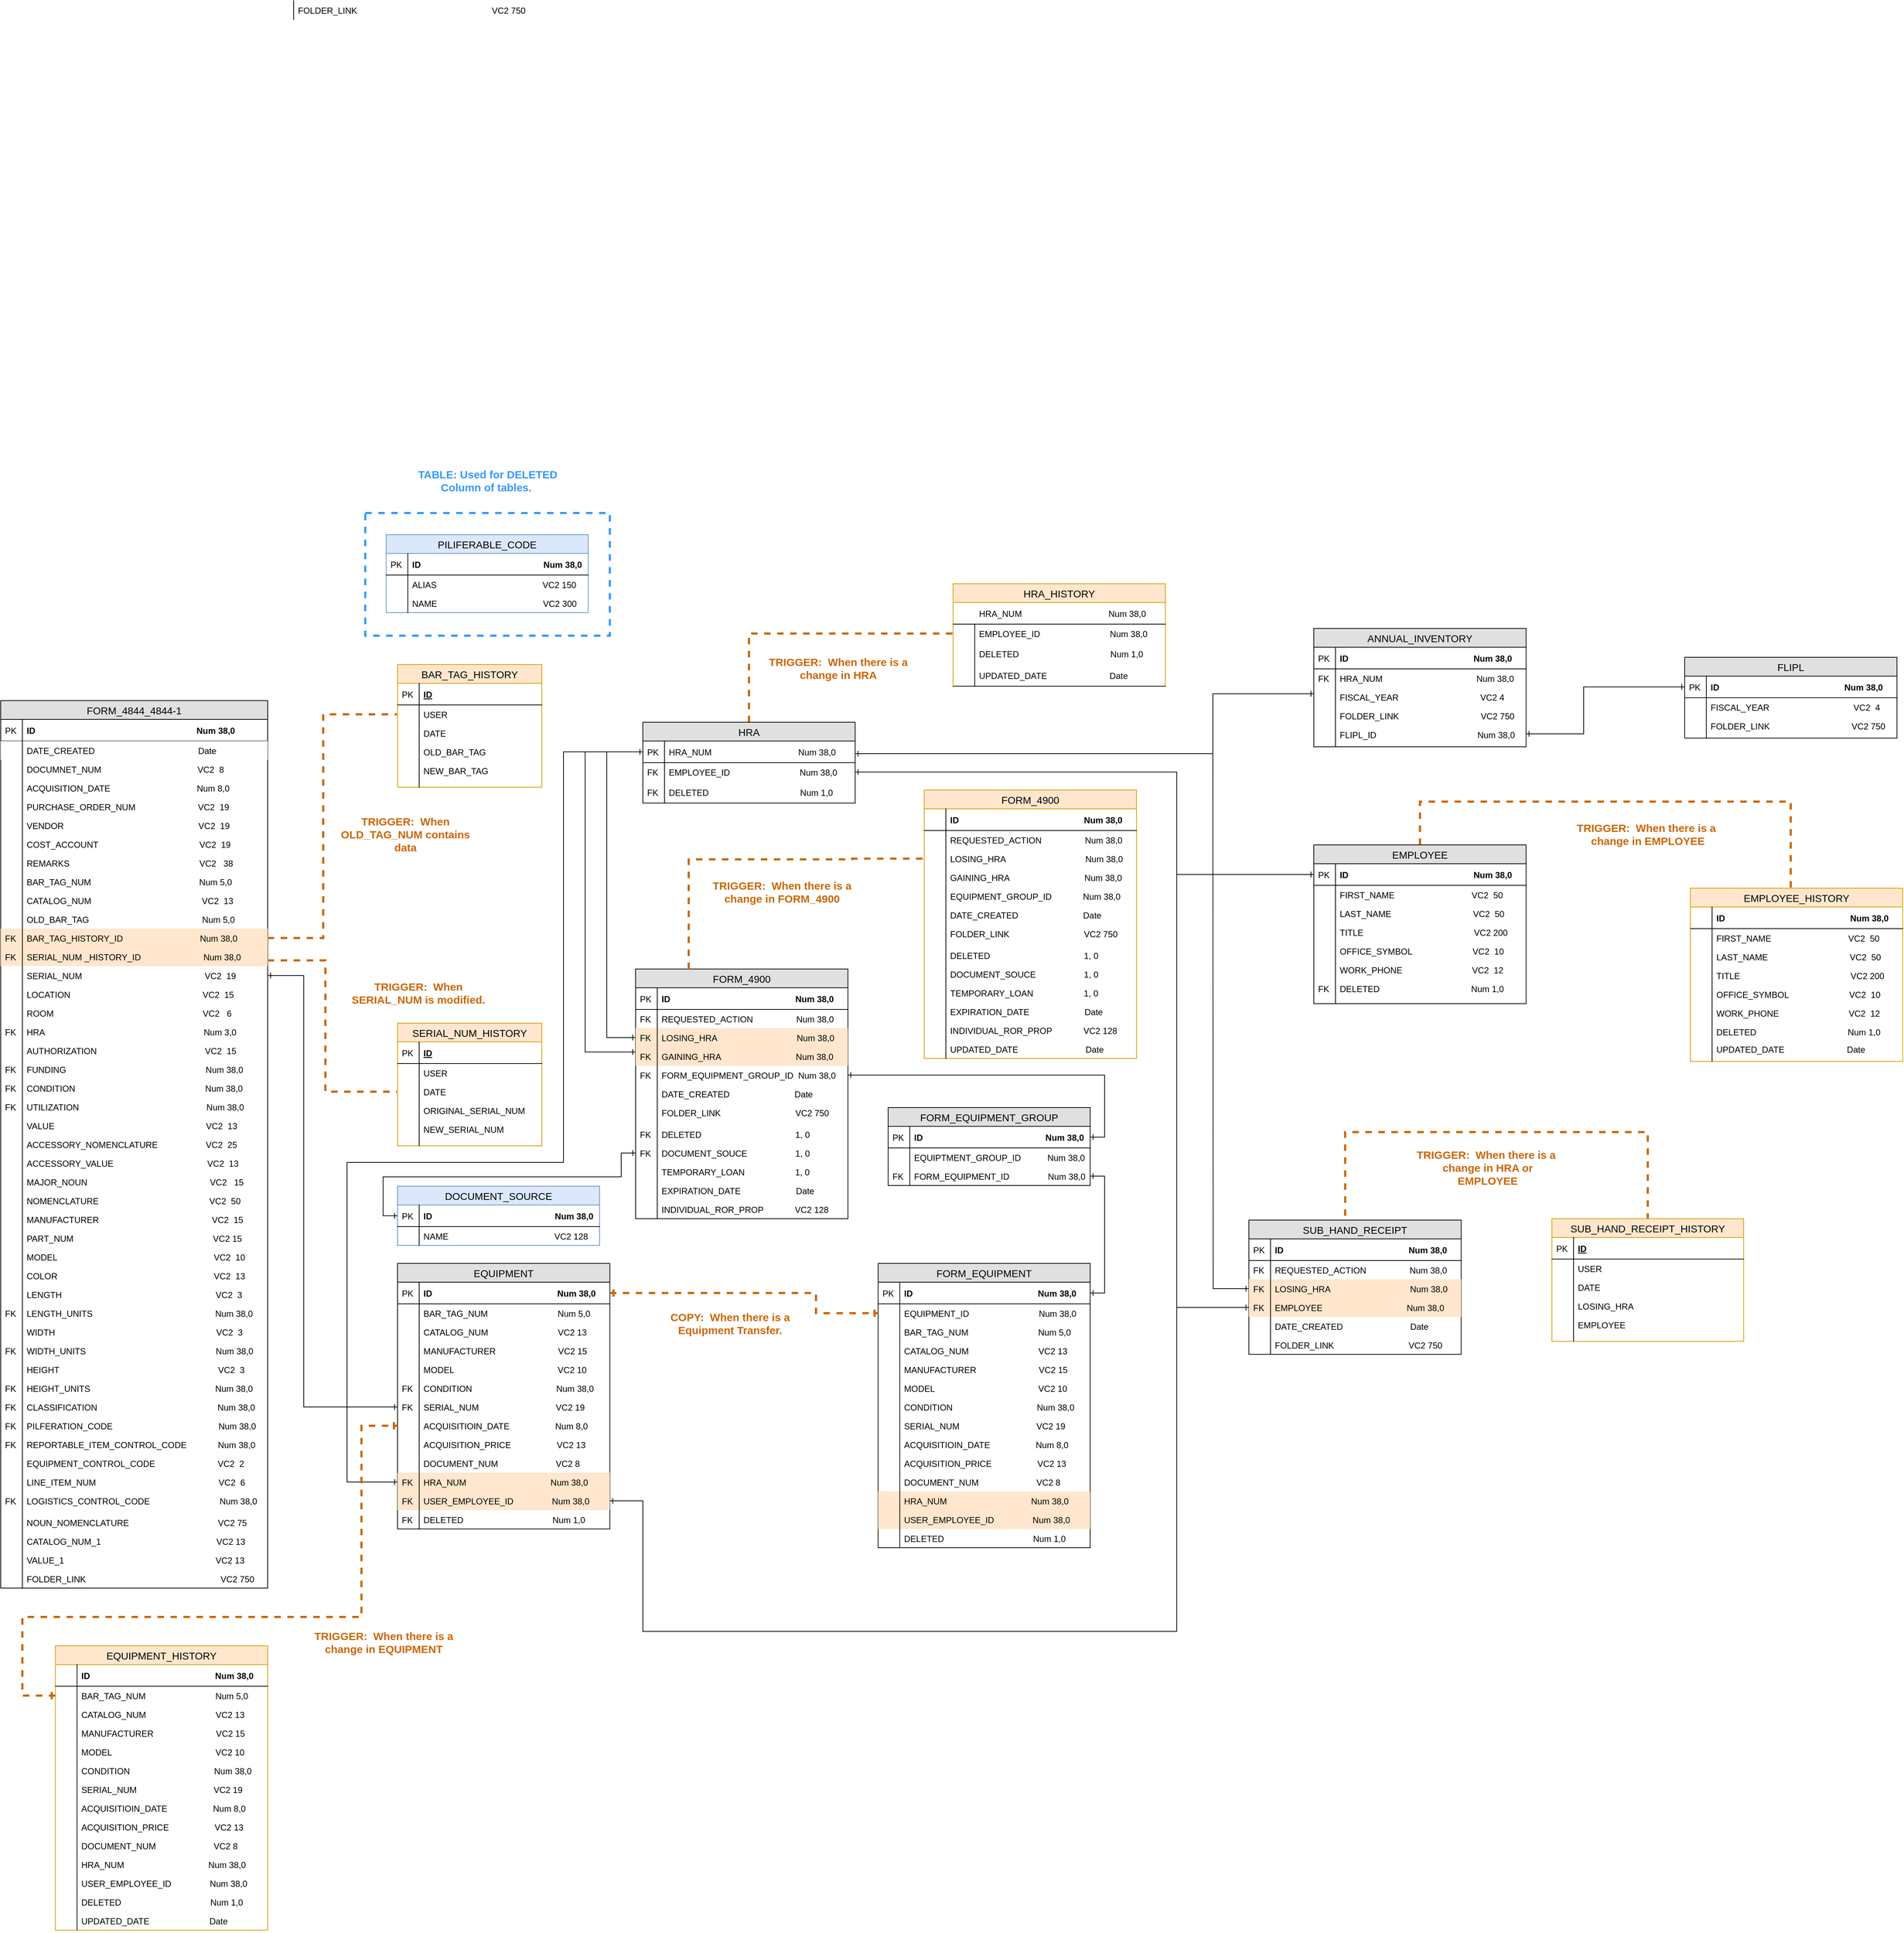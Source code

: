 <mxfile version="15.9.1" type="device"><diagram id="yT1qanF8pw-CyoYeuCvf" name="Page-1"><mxGraphModel dx="2540" dy="3690" grid="1" gridSize="10" guides="1" tooltips="1" connect="1" arrows="1" fold="1" page="1" pageScale="1" pageWidth="3300" pageHeight="2339" math="0" shadow="0"><root><mxCell id="0"/><mxCell id="1" parent="0"/><mxCell id="k5ll1_qvQfUNNrNXvMkj-83" value="ANNUAL_INVENTORY" style="swimlane;fontStyle=0;childLayout=stackLayout;horizontal=1;startSize=26;fillColor=#e0e0e0;horizontalStack=0;resizeParent=1;resizeParentMax=0;resizeLast=0;collapsible=1;marginBottom=0;swimlaneFillColor=#ffffff;align=center;fontSize=14;" parent="1" vertex="1"><mxGeometry x="1930" y="840" width="294.25" height="164" as="geometry"/></mxCell><mxCell id="k5ll1_qvQfUNNrNXvMkj-84" value="ID                                                    Num 38,0" style="shape=partialRectangle;top=0;left=0;right=0;bottom=1;align=left;verticalAlign=middle;fillColor=none;spacingLeft=34;spacingRight=4;overflow=hidden;rotatable=0;points=[[0,0.5],[1,0.5]];portConstraint=eastwest;dropTarget=0;fontStyle=1;fontSize=12;" parent="k5ll1_qvQfUNNrNXvMkj-83" vertex="1"><mxGeometry y="26" width="294.25" height="30" as="geometry"/></mxCell><mxCell id="k5ll1_qvQfUNNrNXvMkj-85" value="PK" style="shape=partialRectangle;top=0;left=0;bottom=0;fillColor=none;align=left;verticalAlign=middle;spacingLeft=4;spacingRight=4;overflow=hidden;rotatable=0;points=[];portConstraint=eastwest;part=1;fontSize=12;" parent="k5ll1_qvQfUNNrNXvMkj-84" vertex="1" connectable="0"><mxGeometry width="30" height="30" as="geometry"/></mxCell><mxCell id="k5ll1_qvQfUNNrNXvMkj-131" value="HRA_NUM                                       Num 38,0" style="shape=partialRectangle;top=0;left=0;right=0;bottom=0;align=left;verticalAlign=top;fillColor=none;spacingLeft=34;spacingRight=4;overflow=hidden;rotatable=0;points=[[0,0.5],[1,0.5]];portConstraint=eastwest;dropTarget=0;fontSize=12;strokeColor=#b85450;" parent="k5ll1_qvQfUNNrNXvMkj-83" vertex="1"><mxGeometry y="56" width="294.25" height="26" as="geometry"/></mxCell><mxCell id="k5ll1_qvQfUNNrNXvMkj-132" value="FK" style="shape=partialRectangle;top=0;left=0;bottom=0;fillColor=none;align=left;verticalAlign=top;spacingLeft=4;spacingRight=4;overflow=hidden;rotatable=0;points=[];portConstraint=eastwest;part=1;fontSize=12;" parent="k5ll1_qvQfUNNrNXvMkj-131" vertex="1" connectable="0"><mxGeometry width="30" height="26" as="geometry"/></mxCell><mxCell id="k5ll1_qvQfUNNrNXvMkj-140" value="FISCAL_YEAR                                  VC2 4 " style="shape=partialRectangle;top=0;left=0;right=0;bottom=0;align=left;verticalAlign=top;fillColor=none;spacingLeft=34;spacingRight=4;overflow=hidden;rotatable=0;points=[[0,0.5],[1,0.5]];portConstraint=eastwest;dropTarget=0;fontSize=12;strokeColor=#b85450;" parent="k5ll1_qvQfUNNrNXvMkj-83" vertex="1"><mxGeometry y="82" width="294.25" height="26" as="geometry"/></mxCell><mxCell id="k5ll1_qvQfUNNrNXvMkj-141" value="" style="shape=partialRectangle;top=0;left=0;bottom=0;fillColor=none;align=left;verticalAlign=top;spacingLeft=4;spacingRight=4;overflow=hidden;rotatable=0;points=[];portConstraint=eastwest;part=1;fontSize=12;" parent="k5ll1_qvQfUNNrNXvMkj-140" vertex="1" connectable="0"><mxGeometry width="30" height="26" as="geometry"/></mxCell><mxCell id="k5ll1_qvQfUNNrNXvMkj-88" value="FOLDER_LINK                                  VC2 750" style="shape=partialRectangle;top=0;left=0;right=0;bottom=0;align=left;verticalAlign=top;fillColor=none;spacingLeft=34;spacingRight=4;overflow=hidden;rotatable=0;points=[[0,0.5],[1,0.5]];portConstraint=eastwest;dropTarget=0;fontSize=12;strokeColor=#b85450;" parent="k5ll1_qvQfUNNrNXvMkj-83" vertex="1"><mxGeometry y="108" width="294.25" height="26" as="geometry"/></mxCell><mxCell id="k5ll1_qvQfUNNrNXvMkj-89" value="" style="shape=partialRectangle;top=0;left=0;bottom=0;fillColor=none;align=left;verticalAlign=top;spacingLeft=4;spacingRight=4;overflow=hidden;rotatable=0;points=[];portConstraint=eastwest;part=1;fontSize=12;" parent="k5ll1_qvQfUNNrNXvMkj-88" vertex="1" connectable="0"><mxGeometry width="30" height="26" as="geometry"/></mxCell><mxCell id="k5ll1_qvQfUNNrNXvMkj-102" value="FLIPL_ID                                          Num 38,0" style="shape=partialRectangle;top=0;left=0;right=0;bottom=0;align=left;verticalAlign=top;fillColor=none;spacingLeft=34;spacingRight=4;overflow=hidden;rotatable=0;points=[[0,0.5],[1,0.5]];portConstraint=eastwest;dropTarget=0;fontSize=12;" parent="k5ll1_qvQfUNNrNXvMkj-83" vertex="1"><mxGeometry y="134" width="294.25" height="26" as="geometry"/></mxCell><mxCell id="k5ll1_qvQfUNNrNXvMkj-103" value="" style="shape=partialRectangle;top=0;left=0;bottom=0;fillColor=none;align=left;verticalAlign=top;spacingLeft=4;spacingRight=4;overflow=hidden;rotatable=0;points=[];portConstraint=eastwest;part=1;fontSize=12;" parent="k5ll1_qvQfUNNrNXvMkj-102" vertex="1" connectable="0"><mxGeometry width="30" height="26" as="geometry"/></mxCell><mxCell id="k5ll1_qvQfUNNrNXvMkj-106" value="" style="shape=partialRectangle;top=0;left=0;right=0;bottom=0;align=left;verticalAlign=top;fillColor=none;spacingLeft=34;spacingRight=4;overflow=hidden;rotatable=0;points=[[0,0.5],[1,0.5]];portConstraint=eastwest;dropTarget=0;fontSize=12;" parent="k5ll1_qvQfUNNrNXvMkj-83" vertex="1"><mxGeometry y="160" width="294.25" height="4" as="geometry"/></mxCell><mxCell id="k5ll1_qvQfUNNrNXvMkj-107" value="" style="shape=partialRectangle;top=0;left=0;bottom=0;fillColor=none;align=left;verticalAlign=top;spacingLeft=4;spacingRight=4;overflow=hidden;rotatable=0;points=[];portConstraint=eastwest;part=1;fontSize=12;" parent="k5ll1_qvQfUNNrNXvMkj-106" vertex="1" connectable="0"><mxGeometry width="30" height="4" as="geometry"/></mxCell><mxCell id="k5ll1_qvQfUNNrNXvMkj-108" value="FLIPL" style="swimlane;fontStyle=0;childLayout=stackLayout;horizontal=1;startSize=26;fillColor=#e0e0e0;horizontalStack=0;resizeParent=1;resizeParentMax=0;resizeLast=0;collapsible=1;marginBottom=0;swimlaneFillColor=#ffffff;align=center;fontSize=14;" parent="1" vertex="1"><mxGeometry x="2444" y="880" width="294.25" height="112" as="geometry"/></mxCell><mxCell id="k5ll1_qvQfUNNrNXvMkj-109" value="ID                                                    Num 38,0" style="shape=partialRectangle;top=0;left=0;right=0;bottom=1;align=left;verticalAlign=middle;fillColor=none;spacingLeft=34;spacingRight=4;overflow=hidden;rotatable=0;points=[[0,0.5],[1,0.5]];portConstraint=eastwest;dropTarget=0;fontStyle=1;fontSize=12;" parent="k5ll1_qvQfUNNrNXvMkj-108" vertex="1"><mxGeometry y="26" width="294.25" height="30" as="geometry"/></mxCell><mxCell id="k5ll1_qvQfUNNrNXvMkj-110" value="PK" style="shape=partialRectangle;top=0;left=0;bottom=0;fillColor=none;align=left;verticalAlign=middle;spacingLeft=4;spacingRight=4;overflow=hidden;rotatable=0;points=[];portConstraint=eastwest;part=1;fontSize=12;" parent="k5ll1_qvQfUNNrNXvMkj-109" vertex="1" connectable="0"><mxGeometry width="30" height="30" as="geometry"/></mxCell><mxCell id="k5ll1_qvQfUNNrNXvMkj-111" value="FISCAL_YEAR                                   VC2  4" style="shape=partialRectangle;top=0;left=0;right=0;bottom=0;align=left;verticalAlign=top;fillColor=none;spacingLeft=34;spacingRight=4;overflow=hidden;rotatable=0;points=[[0,0.5],[1,0.5]];portConstraint=eastwest;dropTarget=0;fontSize=12;strokeColor=#b85450;" parent="k5ll1_qvQfUNNrNXvMkj-108" vertex="1"><mxGeometry y="56" width="294.25" height="26" as="geometry"/></mxCell><mxCell id="k5ll1_qvQfUNNrNXvMkj-112" value="" style="shape=partialRectangle;top=0;left=0;bottom=0;fillColor=none;align=left;verticalAlign=top;spacingLeft=4;spacingRight=4;overflow=hidden;rotatable=0;points=[];portConstraint=eastwest;part=1;fontSize=12;" parent="k5ll1_qvQfUNNrNXvMkj-111" vertex="1" connectable="0"><mxGeometry width="30" height="26" as="geometry"/></mxCell><mxCell id="e4V11xskoNZi_n296uGI-10" value="FOLDER_LINK                                  VC2 750" style="shape=partialRectangle;top=0;left=0;right=0;bottom=0;align=left;verticalAlign=top;fillColor=none;spacingLeft=34;spacingRight=4;overflow=hidden;rotatable=0;points=[[0,0.5],[1,0.5]];portConstraint=eastwest;dropTarget=0;fontSize=12;strokeColor=#b85450;" parent="k5ll1_qvQfUNNrNXvMkj-108" vertex="1"><mxGeometry y="82" width="294.25" height="26" as="geometry"/></mxCell><mxCell id="e4V11xskoNZi_n296uGI-11" value="" style="shape=partialRectangle;top=0;left=0;bottom=0;fillColor=none;align=left;verticalAlign=top;spacingLeft=4;spacingRight=4;overflow=hidden;rotatable=0;points=[];portConstraint=eastwest;part=1;fontSize=12;" parent="e4V11xskoNZi_n296uGI-10" vertex="1" connectable="0"><mxGeometry width="30" height="26" as="geometry"/></mxCell><mxCell id="k5ll1_qvQfUNNrNXvMkj-117" value="" style="shape=partialRectangle;top=0;left=0;right=0;bottom=0;align=left;verticalAlign=top;fillColor=none;spacingLeft=34;spacingRight=4;overflow=hidden;rotatable=0;points=[[0,0.5],[1,0.5]];portConstraint=eastwest;dropTarget=0;fontSize=12;" parent="k5ll1_qvQfUNNrNXvMkj-108" vertex="1"><mxGeometry y="108" width="294.25" height="4" as="geometry"/></mxCell><mxCell id="k5ll1_qvQfUNNrNXvMkj-118" value="" style="shape=partialRectangle;top=0;left=0;bottom=0;fillColor=none;align=left;verticalAlign=top;spacingLeft=4;spacingRight=4;overflow=hidden;rotatable=0;points=[];portConstraint=eastwest;part=1;fontSize=12;" parent="k5ll1_qvQfUNNrNXvMkj-117" vertex="1" connectable="0"><mxGeometry width="30" height="4" as="geometry"/></mxCell><mxCell id="7Px0w35rzg8_EztPb2nz-37" style="edgeStyle=orthogonalEdgeStyle;rounded=0;orthogonalLoop=1;jettySize=auto;html=1;exitX=0.5;exitY=0;exitDx=0;exitDy=0;entryX=0.5;entryY=0;entryDx=0;entryDy=0;strokeColor=#CC6600;endArrow=none;endFill=0;dashed=1;strokeWidth=3;" parent="1" source="k5ll1_qvQfUNNrNXvMkj-16" target="7Px0w35rzg8_EztPb2nz-15" edge="1"><mxGeometry relative="1" as="geometry"><Array as="points"><mxPoint x="2077" y="1080"/><mxPoint x="2591" y="1080"/></Array></mxGeometry></mxCell><mxCell id="k5ll1_qvQfUNNrNXvMkj-16" value="EMPLOYEE" style="swimlane;fontStyle=0;childLayout=stackLayout;horizontal=1;startSize=26;fillColor=#e0e0e0;horizontalStack=0;resizeParent=1;resizeParentMax=0;resizeLast=0;collapsible=1;marginBottom=0;swimlaneFillColor=#ffffff;align=center;fontSize=14;" parent="1" vertex="1"><mxGeometry x="1930" y="1140" width="294.25" height="220" as="geometry"/></mxCell><mxCell id="k5ll1_qvQfUNNrNXvMkj-17" value="ID                                                    Num 38,0" style="shape=partialRectangle;top=0;left=0;right=0;bottom=1;align=left;verticalAlign=middle;fillColor=none;spacingLeft=34;spacingRight=4;overflow=hidden;rotatable=0;points=[[0,0.5],[1,0.5]];portConstraint=eastwest;dropTarget=0;fontStyle=1;fontSize=12;" parent="k5ll1_qvQfUNNrNXvMkj-16" vertex="1"><mxGeometry y="26" width="294.25" height="30" as="geometry"/></mxCell><mxCell id="k5ll1_qvQfUNNrNXvMkj-18" value="PK" style="shape=partialRectangle;top=0;left=0;bottom=0;fillColor=none;align=left;verticalAlign=middle;spacingLeft=4;spacingRight=4;overflow=hidden;rotatable=0;points=[];portConstraint=eastwest;part=1;fontSize=12;" parent="k5ll1_qvQfUNNrNXvMkj-17" vertex="1" connectable="0"><mxGeometry width="30" height="30" as="geometry"/></mxCell><mxCell id="k5ll1_qvQfUNNrNXvMkj-21" value="FIRST_NAME                                VC2  50" style="shape=partialRectangle;top=0;left=0;right=0;bottom=0;align=left;verticalAlign=top;spacingLeft=34;spacingRight=4;overflow=hidden;rotatable=0;points=[[0,0.5],[1,0.5]];portConstraint=eastwest;dropTarget=0;fontSize=12;strokeColor=#b85450;fillColor=none;" parent="k5ll1_qvQfUNNrNXvMkj-16" vertex="1"><mxGeometry y="56" width="294.25" height="26" as="geometry"/></mxCell><mxCell id="k5ll1_qvQfUNNrNXvMkj-22" value="" style="shape=partialRectangle;top=0;left=0;bottom=0;fillColor=none;align=left;verticalAlign=top;spacingLeft=4;spacingRight=4;overflow=hidden;rotatable=0;points=[];portConstraint=eastwest;part=1;fontSize=12;" parent="k5ll1_qvQfUNNrNXvMkj-21" vertex="1" connectable="0"><mxGeometry width="30" height="26" as="geometry"/></mxCell><mxCell id="k5ll1_qvQfUNNrNXvMkj-23" value="LAST_NAME                                  VC2  50" style="shape=partialRectangle;top=0;left=0;right=0;bottom=0;align=left;verticalAlign=top;spacingLeft=34;spacingRight=4;overflow=hidden;rotatable=0;points=[[0,0.5],[1,0.5]];portConstraint=eastwest;dropTarget=0;fontSize=12;strokeColor=#b85450;fillColor=none;" parent="k5ll1_qvQfUNNrNXvMkj-16" vertex="1"><mxGeometry y="82" width="294.25" height="26" as="geometry"/></mxCell><mxCell id="k5ll1_qvQfUNNrNXvMkj-24" value="" style="shape=partialRectangle;top=0;left=0;bottom=0;fillColor=none;align=left;verticalAlign=top;spacingLeft=4;spacingRight=4;overflow=hidden;rotatable=0;points=[];portConstraint=eastwest;part=1;fontSize=12;" parent="k5ll1_qvQfUNNrNXvMkj-23" vertex="1" connectable="0"><mxGeometry width="30" height="26" as="geometry"/></mxCell><mxCell id="k5ll1_qvQfUNNrNXvMkj-25" value="TITLE                                              VC2 200" style="shape=partialRectangle;top=0;left=0;right=0;bottom=0;align=left;verticalAlign=top;fillColor=none;spacingLeft=34;spacingRight=4;overflow=hidden;rotatable=0;points=[[0,0.5],[1,0.5]];portConstraint=eastwest;dropTarget=0;fontSize=12;" parent="k5ll1_qvQfUNNrNXvMkj-16" vertex="1"><mxGeometry y="108" width="294.25" height="26" as="geometry"/></mxCell><mxCell id="k5ll1_qvQfUNNrNXvMkj-26" value="" style="shape=partialRectangle;top=0;left=0;bottom=0;fillColor=none;align=left;verticalAlign=top;spacingLeft=4;spacingRight=4;overflow=hidden;rotatable=0;points=[];portConstraint=eastwest;part=1;fontSize=12;" parent="k5ll1_qvQfUNNrNXvMkj-25" vertex="1" connectable="0"><mxGeometry width="30" height="26" as="geometry"/></mxCell><mxCell id="k5ll1_qvQfUNNrNXvMkj-27" value="OFFICE_SYMBOL                         VC2  10" style="shape=partialRectangle;top=0;left=0;right=0;bottom=0;align=left;verticalAlign=top;fillColor=none;spacingLeft=34;spacingRight=4;overflow=hidden;rotatable=0;points=[[0,0.5],[1,0.5]];portConstraint=eastwest;dropTarget=0;fontSize=12;" parent="k5ll1_qvQfUNNrNXvMkj-16" vertex="1"><mxGeometry y="134" width="294.25" height="26" as="geometry"/></mxCell><mxCell id="k5ll1_qvQfUNNrNXvMkj-28" value="" style="shape=partialRectangle;top=0;left=0;bottom=0;fillColor=none;align=left;verticalAlign=top;spacingLeft=4;spacingRight=4;overflow=hidden;rotatable=0;points=[];portConstraint=eastwest;part=1;fontSize=12;" parent="k5ll1_qvQfUNNrNXvMkj-27" vertex="1" connectable="0"><mxGeometry width="30" height="26" as="geometry"/></mxCell><mxCell id="k5ll1_qvQfUNNrNXvMkj-29" value="WORK_PHONE                             VC2  12" style="shape=partialRectangle;top=0;left=0;right=0;bottom=0;align=left;verticalAlign=top;fillColor=none;spacingLeft=34;spacingRight=4;overflow=hidden;rotatable=0;points=[[0,0.5],[1,0.5]];portConstraint=eastwest;dropTarget=0;fontSize=12;" parent="k5ll1_qvQfUNNrNXvMkj-16" vertex="1"><mxGeometry y="160" width="294.25" height="26" as="geometry"/></mxCell><mxCell id="k5ll1_qvQfUNNrNXvMkj-30" value="" style="shape=partialRectangle;top=0;left=0;bottom=0;fillColor=none;align=left;verticalAlign=top;spacingLeft=4;spacingRight=4;overflow=hidden;rotatable=0;points=[];portConstraint=eastwest;part=1;fontSize=12;" parent="k5ll1_qvQfUNNrNXvMkj-29" vertex="1" connectable="0"><mxGeometry width="30" height="26" as="geometry"/></mxCell><mxCell id="k5ll1_qvQfUNNrNXvMkj-31" value="DELETED                                      Num 1,0" style="shape=partialRectangle;top=0;left=0;right=0;bottom=0;align=left;verticalAlign=top;fillColor=none;spacingLeft=34;spacingRight=4;overflow=hidden;rotatable=0;points=[[0,0.5],[1,0.5]];portConstraint=eastwest;dropTarget=0;fontSize=12;" parent="k5ll1_qvQfUNNrNXvMkj-16" vertex="1"><mxGeometry y="186" width="294.25" height="34" as="geometry"/></mxCell><mxCell id="k5ll1_qvQfUNNrNXvMkj-32" value="FK" style="shape=partialRectangle;top=0;left=0;bottom=0;fillColor=none;align=left;verticalAlign=top;spacingLeft=4;spacingRight=4;overflow=hidden;rotatable=0;points=[];portConstraint=eastwest;part=1;fontSize=12;" parent="k5ll1_qvQfUNNrNXvMkj-31" vertex="1" connectable="0"><mxGeometry width="30" height="34" as="geometry"/></mxCell><mxCell id="k5ll1_qvQfUNNrNXvMkj-58" value="BAR_TAG_HISTORY" style="swimlane;fontStyle=0;childLayout=stackLayout;horizontal=1;startSize=26;fillColor=#ffe6cc;horizontalStack=0;resizeParent=1;resizeParentMax=0;resizeLast=0;collapsible=1;marginBottom=0;swimlaneFillColor=#ffffff;align=center;fontSize=14;strokeColor=#d79b00;" parent="1" vertex="1"><mxGeometry x="660" y="890" width="200" height="170" as="geometry"/></mxCell><mxCell id="k5ll1_qvQfUNNrNXvMkj-59" value="ID" style="shape=partialRectangle;top=0;left=0;right=0;bottom=1;align=left;verticalAlign=middle;fillColor=none;spacingLeft=34;spacingRight=4;overflow=hidden;rotatable=0;points=[[0,0.5],[1,0.5]];portConstraint=eastwest;dropTarget=0;fontStyle=5;fontSize=12;" parent="k5ll1_qvQfUNNrNXvMkj-58" vertex="1"><mxGeometry y="26" width="200" height="30" as="geometry"/></mxCell><mxCell id="k5ll1_qvQfUNNrNXvMkj-60" value="PK" style="shape=partialRectangle;top=0;left=0;bottom=0;fillColor=none;align=left;verticalAlign=middle;spacingLeft=4;spacingRight=4;overflow=hidden;rotatable=0;points=[];portConstraint=eastwest;part=1;fontSize=12;" parent="k5ll1_qvQfUNNrNXvMkj-59" vertex="1" connectable="0"><mxGeometry width="30" height="30" as="geometry"/></mxCell><mxCell id="k5ll1_qvQfUNNrNXvMkj-63" value="USER" style="shape=partialRectangle;top=0;left=0;right=0;bottom=0;align=left;verticalAlign=top;fillColor=none;spacingLeft=34;spacingRight=4;overflow=hidden;rotatable=0;points=[[0,0.5],[1,0.5]];portConstraint=eastwest;dropTarget=0;fontSize=12;strokeColor=#000000;perimeterSpacing=1;" parent="k5ll1_qvQfUNNrNXvMkj-58" vertex="1"><mxGeometry y="56" width="200" height="26" as="geometry"/></mxCell><mxCell id="k5ll1_qvQfUNNrNXvMkj-64" value="" style="shape=partialRectangle;top=0;left=0;bottom=0;fillColor=none;align=left;verticalAlign=top;spacingLeft=4;spacingRight=4;overflow=hidden;rotatable=0;points=[];portConstraint=eastwest;part=1;fontSize=12;" parent="k5ll1_qvQfUNNrNXvMkj-63" vertex="1" connectable="0"><mxGeometry width="30" height="26" as="geometry"/></mxCell><mxCell id="k5ll1_qvQfUNNrNXvMkj-65" value="DATE" style="shape=partialRectangle;top=0;left=0;right=0;bottom=0;align=left;verticalAlign=top;fillColor=none;spacingLeft=34;spacingRight=4;overflow=hidden;rotatable=0;points=[[0,0.5],[1,0.5]];portConstraint=eastwest;dropTarget=0;fontSize=12;strokeColor=#000000;perimeterSpacing=1;" parent="k5ll1_qvQfUNNrNXvMkj-58" vertex="1"><mxGeometry y="82" width="200" height="26" as="geometry"/></mxCell><mxCell id="k5ll1_qvQfUNNrNXvMkj-66" value="" style="shape=partialRectangle;top=0;left=0;bottom=0;fillColor=none;align=left;verticalAlign=top;spacingLeft=4;spacingRight=4;overflow=hidden;rotatable=0;points=[];portConstraint=eastwest;part=1;fontSize=12;" parent="k5ll1_qvQfUNNrNXvMkj-65" vertex="1" connectable="0"><mxGeometry width="30" height="26" as="geometry"/></mxCell><mxCell id="k5ll1_qvQfUNNrNXvMkj-67" value="OLD_BAR_TAG" style="shape=partialRectangle;top=0;left=0;right=0;bottom=0;align=left;verticalAlign=top;fillColor=none;spacingLeft=34;spacingRight=4;overflow=hidden;rotatable=0;points=[[0,0.5],[1,0.5]];portConstraint=eastwest;dropTarget=0;fontSize=12;strokeColor=#000000;perimeterSpacing=1;" parent="k5ll1_qvQfUNNrNXvMkj-58" vertex="1"><mxGeometry y="108" width="200" height="26" as="geometry"/></mxCell><mxCell id="k5ll1_qvQfUNNrNXvMkj-68" value="" style="shape=partialRectangle;top=0;left=0;bottom=0;fillColor=none;align=left;verticalAlign=top;spacingLeft=4;spacingRight=4;overflow=hidden;rotatable=0;points=[];portConstraint=eastwest;part=1;fontSize=12;" parent="k5ll1_qvQfUNNrNXvMkj-67" vertex="1" connectable="0"><mxGeometry width="30" height="26" as="geometry"/></mxCell><mxCell id="k5ll1_qvQfUNNrNXvMkj-69" value="NEW_BAR_TAG" style="shape=partialRectangle;top=0;left=0;right=0;bottom=0;align=left;verticalAlign=top;fillColor=none;spacingLeft=34;spacingRight=4;overflow=hidden;rotatable=0;points=[[0,0.5],[1,0.5]];portConstraint=eastwest;dropTarget=0;fontSize=12;strokeColor=#000000;perimeterSpacing=1;" parent="k5ll1_qvQfUNNrNXvMkj-58" vertex="1"><mxGeometry y="134" width="200" height="26" as="geometry"/></mxCell><mxCell id="k5ll1_qvQfUNNrNXvMkj-70" value="" style="shape=partialRectangle;top=0;left=0;bottom=0;fillColor=none;align=left;verticalAlign=top;spacingLeft=4;spacingRight=4;overflow=hidden;rotatable=0;points=[];portConstraint=eastwest;part=1;fontSize=12;" parent="k5ll1_qvQfUNNrNXvMkj-69" vertex="1" connectable="0"><mxGeometry width="30" height="26" as="geometry"/></mxCell><mxCell id="k5ll1_qvQfUNNrNXvMkj-71" value="" style="shape=partialRectangle;top=0;left=0;right=0;bottom=0;align=left;verticalAlign=top;fillColor=none;spacingLeft=34;spacingRight=4;overflow=hidden;rotatable=0;points=[[0,0.5],[1,0.5]];portConstraint=eastwest;dropTarget=0;fontSize=12;strokeColor=#000000;" parent="k5ll1_qvQfUNNrNXvMkj-58" vertex="1"><mxGeometry y="160" width="200" height="10" as="geometry"/></mxCell><mxCell id="k5ll1_qvQfUNNrNXvMkj-72" value="" style="shape=partialRectangle;top=0;left=0;bottom=0;fillColor=none;align=left;verticalAlign=top;spacingLeft=4;spacingRight=4;overflow=hidden;rotatable=0;points=[];portConstraint=eastwest;part=1;fontSize=12;" parent="k5ll1_qvQfUNNrNXvMkj-71" vertex="1" connectable="0"><mxGeometry width="30" height="10" as="geometry"/></mxCell><mxCell id="yaPs-06PI9rz66lbd1C8-99" value="FORM_4900" style="swimlane;fontStyle=0;childLayout=stackLayout;horizontal=1;startSize=26;fillColor=#e0e0e0;horizontalStack=0;resizeParent=1;resizeParentMax=0;resizeLast=0;collapsible=1;marginBottom=0;swimlaneFillColor=#ffffff;align=center;fontSize=14;" parent="1" vertex="1"><mxGeometry x="990" y="1312" width="294.25" height="346" as="geometry"/></mxCell><mxCell id="yaPs-06PI9rz66lbd1C8-100" value="ID                                                    Num 38,0" style="shape=partialRectangle;top=0;left=0;right=0;bottom=1;align=left;verticalAlign=middle;fillColor=none;spacingLeft=34;spacingRight=4;overflow=hidden;rotatable=0;points=[[0,0.5],[1,0.5]];portConstraint=eastwest;dropTarget=0;fontStyle=1;fontSize=12;" parent="yaPs-06PI9rz66lbd1C8-99" vertex="1"><mxGeometry y="26" width="294.25" height="30" as="geometry"/></mxCell><mxCell id="yaPs-06PI9rz66lbd1C8-101" value="PK" style="shape=partialRectangle;top=0;left=0;bottom=0;fillColor=none;align=left;verticalAlign=middle;spacingLeft=4;spacingRight=4;overflow=hidden;rotatable=0;points=[];portConstraint=eastwest;part=1;fontSize=12;" parent="yaPs-06PI9rz66lbd1C8-100" vertex="1" connectable="0"><mxGeometry width="30" height="30" as="geometry"/></mxCell><mxCell id="yaPs-06PI9rz66lbd1C8-102" value="REQUESTED_ACTION                  Num 38,0" style="shape=partialRectangle;top=0;left=0;right=0;bottom=0;align=left;verticalAlign=top;fillColor=none;spacingLeft=34;spacingRight=4;overflow=hidden;rotatable=0;points=[[0,0.5],[1,0.5]];portConstraint=eastwest;dropTarget=0;fontSize=12;" parent="yaPs-06PI9rz66lbd1C8-99" vertex="1"><mxGeometry y="56" width="294.25" height="26" as="geometry"/></mxCell><mxCell id="yaPs-06PI9rz66lbd1C8-103" value="FK" style="shape=partialRectangle;top=0;left=0;bottom=0;fillColor=none;align=left;verticalAlign=top;spacingLeft=4;spacingRight=4;overflow=hidden;rotatable=0;points=[];portConstraint=eastwest;part=1;fontSize=12;" parent="yaPs-06PI9rz66lbd1C8-102" vertex="1" connectable="0"><mxGeometry width="30" height="26" as="geometry"/></mxCell><mxCell id="yaPs-06PI9rz66lbd1C8-104" value="LOSING_HRA                                 Num 38,0" style="shape=partialRectangle;top=0;left=0;right=0;bottom=0;align=left;verticalAlign=top;fillColor=#ffe6cc;spacingLeft=34;spacingRight=4;overflow=hidden;rotatable=0;points=[[0,0.5],[1,0.5]];portConstraint=eastwest;dropTarget=0;fontSize=12;strokeColor=#d79b00;" parent="yaPs-06PI9rz66lbd1C8-99" vertex="1"><mxGeometry y="82" width="294.25" height="26" as="geometry"/></mxCell><mxCell id="yaPs-06PI9rz66lbd1C8-105" value="FK" style="shape=partialRectangle;top=0;left=0;bottom=0;fillColor=none;align=left;verticalAlign=top;spacingLeft=4;spacingRight=4;overflow=hidden;rotatable=0;points=[];portConstraint=eastwest;part=1;fontSize=12;" parent="yaPs-06PI9rz66lbd1C8-104" vertex="1" connectable="0"><mxGeometry width="30" height="26" as="geometry"/></mxCell><mxCell id="yaPs-06PI9rz66lbd1C8-163" style="edgeStyle=orthogonalEdgeStyle;rounded=0;orthogonalLoop=1;jettySize=auto;html=1;endArrow=ERone;endFill=0;startArrow=ERone;startFill=0;entryX=0;entryY=0.5;entryDx=0;entryDy=0;exitX=0;exitY=0.5;exitDx=0;exitDy=0;" parent="yaPs-06PI9rz66lbd1C8-99" source="yaPs-06PI9rz66lbd1C8-53" edge="1"><mxGeometry relative="1" as="geometry"><mxPoint y="115" as="targetPoint"/><mxPoint x="-30.0" y="-451" as="sourcePoint"/><Array as="points"><mxPoint x="-70" y="-301"/><mxPoint x="-70" y="115"/></Array></mxGeometry></mxCell><mxCell id="yaPs-06PI9rz66lbd1C8-106" value="GAINING_HRA                               Num 38,0" style="shape=partialRectangle;top=0;left=0;right=0;bottom=0;align=left;verticalAlign=top;fillColor=#ffe6cc;spacingLeft=34;spacingRight=4;overflow=hidden;rotatable=0;points=[[0,0.5],[1,0.5]];portConstraint=eastwest;dropTarget=0;fontSize=12;strokeColor=#d79b00;" parent="yaPs-06PI9rz66lbd1C8-99" vertex="1"><mxGeometry y="108" width="294.25" height="26" as="geometry"/></mxCell><mxCell id="yaPs-06PI9rz66lbd1C8-107" value="FK" style="shape=partialRectangle;top=0;left=0;bottom=0;fillColor=none;align=left;verticalAlign=top;spacingLeft=4;spacingRight=4;overflow=hidden;rotatable=0;points=[];portConstraint=eastwest;part=1;fontSize=12;" parent="yaPs-06PI9rz66lbd1C8-106" vertex="1" connectable="0"><mxGeometry width="30" height="26" as="geometry"/></mxCell><mxCell id="e4V11xskoNZi_n296uGI-2" value="FORM_EQUIPMENT_GROUP_ID  Num 38,0" style="shape=partialRectangle;top=0;left=0;right=0;bottom=0;align=left;verticalAlign=top;fillColor=none;spacingLeft=34;spacingRight=4;overflow=hidden;rotatable=0;points=[[0,0.5],[1,0.5]];portConstraint=eastwest;dropTarget=0;fontSize=12;strokeColor=#b85450;" parent="yaPs-06PI9rz66lbd1C8-99" vertex="1"><mxGeometry y="134" width="294.25" height="26" as="geometry"/></mxCell><mxCell id="e4V11xskoNZi_n296uGI-3" value="FK" style="shape=partialRectangle;top=0;left=0;bottom=0;fillColor=none;align=left;verticalAlign=top;spacingLeft=4;spacingRight=4;overflow=hidden;rotatable=0;points=[];portConstraint=eastwest;part=1;fontSize=12;" parent="e4V11xskoNZi_n296uGI-2" vertex="1" connectable="0"><mxGeometry width="30" height="26" as="geometry"/></mxCell><mxCell id="k5ll1_qvQfUNNrNXvMkj-79" value="DATE_CREATED                           Date" style="shape=partialRectangle;top=0;left=0;right=0;bottom=0;align=left;verticalAlign=top;fillColor=none;spacingLeft=34;spacingRight=4;overflow=hidden;rotatable=0;points=[[0,0.5],[1,0.5]];portConstraint=eastwest;dropTarget=0;fontSize=12;strokeColor=#b85450;" parent="yaPs-06PI9rz66lbd1C8-99" vertex="1"><mxGeometry y="160" width="294.25" height="26" as="geometry"/></mxCell><mxCell id="k5ll1_qvQfUNNrNXvMkj-80" value="" style="shape=partialRectangle;top=0;left=0;bottom=0;fillColor=none;align=left;verticalAlign=top;spacingLeft=4;spacingRight=4;overflow=hidden;rotatable=0;points=[];portConstraint=eastwest;part=1;fontSize=12;" parent="k5ll1_qvQfUNNrNXvMkj-79" vertex="1" connectable="0"><mxGeometry width="30" height="26" as="geometry"/></mxCell><mxCell id="yaPs-06PI9rz66lbd1C8-120" value="FOLDER_LINK                               VC2 750" style="shape=partialRectangle;top=0;left=0;right=0;bottom=0;align=left;verticalAlign=top;fillColor=none;spacingLeft=34;spacingRight=4;overflow=hidden;rotatable=0;points=[[0,0.5],[1,0.5]];portConstraint=eastwest;dropTarget=0;fontSize=12;strokeColor=#b85450;" parent="yaPs-06PI9rz66lbd1C8-99" vertex="1"><mxGeometry y="186" width="294.25" height="26" as="geometry"/></mxCell><mxCell id="yaPs-06PI9rz66lbd1C8-121" value="" style="shape=partialRectangle;top=0;left=0;bottom=0;fillColor=none;align=left;verticalAlign=top;spacingLeft=4;spacingRight=4;overflow=hidden;rotatable=0;points=[];portConstraint=eastwest;part=1;fontSize=12;" parent="yaPs-06PI9rz66lbd1C8-120" vertex="1" connectable="0"><mxGeometry width="30" height="26" as="geometry"/></mxCell><mxCell id="yaPs-06PI9rz66lbd1C8-114" value="" style="shape=partialRectangle;top=0;left=0;right=0;bottom=0;align=left;verticalAlign=top;fillColor=none;spacingLeft=34;spacingRight=4;overflow=hidden;rotatable=0;points=[[0,0.5],[1,0.5]];portConstraint=eastwest;dropTarget=0;fontSize=12;" parent="yaPs-06PI9rz66lbd1C8-99" vertex="1"><mxGeometry y="212" width="294.25" height="4" as="geometry"/></mxCell><mxCell id="yaPs-06PI9rz66lbd1C8-115" value="" style="shape=partialRectangle;top=0;left=0;bottom=0;fillColor=none;align=left;verticalAlign=top;spacingLeft=4;spacingRight=4;overflow=hidden;rotatable=0;points=[];portConstraint=eastwest;part=1;fontSize=12;" parent="yaPs-06PI9rz66lbd1C8-114" vertex="1" connectable="0"><mxGeometry width="30" height="4" as="geometry"/></mxCell><mxCell id="7Px0w35rzg8_EztPb2nz-185" value="DELETED                                       1, 0" style="shape=partialRectangle;top=0;left=0;right=0;bottom=0;align=left;verticalAlign=top;fillColor=none;spacingLeft=34;spacingRight=4;overflow=hidden;rotatable=0;points=[[0,0.5],[1,0.5]];portConstraint=eastwest;dropTarget=0;fontSize=12;strokeColor=#b85450;" parent="yaPs-06PI9rz66lbd1C8-99" vertex="1"><mxGeometry y="216" width="294.25" height="26" as="geometry"/></mxCell><mxCell id="7Px0w35rzg8_EztPb2nz-186" value="FK" style="shape=partialRectangle;top=0;left=0;bottom=0;fillColor=none;align=left;verticalAlign=top;spacingLeft=4;spacingRight=4;overflow=hidden;rotatable=0;points=[];portConstraint=eastwest;part=1;fontSize=12;" parent="7Px0w35rzg8_EztPb2nz-185" vertex="1" connectable="0"><mxGeometry width="30" height="26" as="geometry"/></mxCell><mxCell id="7Px0w35rzg8_EztPb2nz-187" value="DOCUMENT_SOUCE                    1, 0" style="shape=partialRectangle;top=0;left=0;right=0;bottom=0;align=left;verticalAlign=top;fillColor=none;spacingLeft=34;spacingRight=4;overflow=hidden;rotatable=0;points=[[0,0.5],[1,0.5]];portConstraint=eastwest;dropTarget=0;fontSize=12;strokeColor=#b85450;" parent="yaPs-06PI9rz66lbd1C8-99" vertex="1"><mxGeometry y="242" width="294.25" height="26" as="geometry"/></mxCell><mxCell id="7Px0w35rzg8_EztPb2nz-188" value="FK" style="shape=partialRectangle;top=0;left=0;bottom=0;fillColor=none;align=left;verticalAlign=top;spacingLeft=4;spacingRight=4;overflow=hidden;rotatable=0;points=[];portConstraint=eastwest;part=1;fontSize=12;" parent="7Px0w35rzg8_EztPb2nz-187" vertex="1" connectable="0"><mxGeometry width="30" height="26" as="geometry"/></mxCell><mxCell id="7Px0w35rzg8_EztPb2nz-189" value="TEMPORARY_LOAN                     1, 0" style="shape=partialRectangle;top=0;left=0;right=0;bottom=0;align=left;verticalAlign=top;fillColor=none;spacingLeft=34;spacingRight=4;overflow=hidden;rotatable=0;points=[[0,0.5],[1,0.5]];portConstraint=eastwest;dropTarget=0;fontSize=12;strokeColor=#b85450;" parent="yaPs-06PI9rz66lbd1C8-99" vertex="1"><mxGeometry y="268" width="294.25" height="26" as="geometry"/></mxCell><mxCell id="7Px0w35rzg8_EztPb2nz-190" value="" style="shape=partialRectangle;top=0;left=0;bottom=0;fillColor=none;align=left;verticalAlign=top;spacingLeft=4;spacingRight=4;overflow=hidden;rotatable=0;points=[];portConstraint=eastwest;part=1;fontSize=12;" parent="7Px0w35rzg8_EztPb2nz-189" vertex="1" connectable="0"><mxGeometry width="30" height="26" as="geometry"/></mxCell><mxCell id="7Px0w35rzg8_EztPb2nz-191" value="EXPIRATION_DATE                       Date" style="shape=partialRectangle;top=0;left=0;right=0;bottom=0;align=left;verticalAlign=top;fillColor=none;spacingLeft=34;spacingRight=4;overflow=hidden;rotatable=0;points=[[0,0.5],[1,0.5]];portConstraint=eastwest;dropTarget=0;fontSize=12;strokeColor=#b85450;" parent="yaPs-06PI9rz66lbd1C8-99" vertex="1"><mxGeometry y="294" width="294.25" height="26" as="geometry"/></mxCell><mxCell id="7Px0w35rzg8_EztPb2nz-192" value="" style="shape=partialRectangle;top=0;left=0;bottom=0;fillColor=none;align=left;verticalAlign=top;spacingLeft=4;spacingRight=4;overflow=hidden;rotatable=0;points=[];portConstraint=eastwest;part=1;fontSize=12;" parent="7Px0w35rzg8_EztPb2nz-191" vertex="1" connectable="0"><mxGeometry width="30" height="26" as="geometry"/></mxCell><mxCell id="7Px0w35rzg8_EztPb2nz-193" value="INDIVIDUAL_ROR_PROP             VC2 128" style="shape=partialRectangle;top=0;left=0;right=0;bottom=0;align=left;verticalAlign=top;fillColor=none;spacingLeft=34;spacingRight=4;overflow=hidden;rotatable=0;points=[[0,0.5],[1,0.5]];portConstraint=eastwest;dropTarget=0;fontSize=12;strokeColor=#b85450;" parent="yaPs-06PI9rz66lbd1C8-99" vertex="1"><mxGeometry y="320" width="294.25" height="26" as="geometry"/></mxCell><mxCell id="7Px0w35rzg8_EztPb2nz-194" value="" style="shape=partialRectangle;top=0;left=0;bottom=0;fillColor=none;align=left;verticalAlign=top;spacingLeft=4;spacingRight=4;overflow=hidden;rotatable=0;points=[];portConstraint=eastwest;part=1;fontSize=12;" parent="7Px0w35rzg8_EztPb2nz-193" vertex="1" connectable="0"><mxGeometry width="30" height="26" as="geometry"/></mxCell><mxCell id="7Px0w35rzg8_EztPb2nz-63" style="edgeStyle=orthogonalEdgeStyle;rounded=0;orthogonalLoop=1;jettySize=auto;html=1;exitX=0.5;exitY=0;exitDx=0;exitDy=0;entryX=0;entryY=0.5;entryDx=0;entryDy=0;dashed=1;endArrow=none;endFill=0;strokeColor=#CC6600;strokeWidth=3;" parent="1" source="yaPs-06PI9rz66lbd1C8-52" target="7Px0w35rzg8_EztPb2nz-59" edge="1"><mxGeometry relative="1" as="geometry"/></mxCell><mxCell id="yaPs-06PI9rz66lbd1C8-52" value="HRA" style="swimlane;fontStyle=0;childLayout=stackLayout;horizontal=1;startSize=26;fillColor=#e0e0e0;horizontalStack=0;resizeParent=1;resizeParentMax=0;resizeLast=0;collapsible=1;marginBottom=0;swimlaneFillColor=#ffffff;align=center;fontSize=14;" parent="1" vertex="1"><mxGeometry x="1000" y="970" width="294.25" height="112" as="geometry"/></mxCell><mxCell id="yaPs-06PI9rz66lbd1C8-53" value="HRA_NUM                                    Num 38,0" style="shape=partialRectangle;top=0;left=0;right=0;bottom=1;align=left;verticalAlign=middle;fillColor=none;spacingLeft=34;spacingRight=4;overflow=hidden;rotatable=0;points=[[0,0.5],[1,0.5]];portConstraint=eastwest;dropTarget=0;fontStyle=0;fontSize=12;" parent="yaPs-06PI9rz66lbd1C8-52" vertex="1"><mxGeometry y="26" width="294.25" height="30" as="geometry"/></mxCell><mxCell id="yaPs-06PI9rz66lbd1C8-54" value="PK" style="shape=partialRectangle;top=0;left=0;bottom=0;fillColor=none;align=left;verticalAlign=middle;spacingLeft=4;spacingRight=4;overflow=hidden;rotatable=0;points=[];portConstraint=eastwest;part=1;fontSize=12;" parent="yaPs-06PI9rz66lbd1C8-53" vertex="1" connectable="0"><mxGeometry width="30" height="30" as="geometry"/></mxCell><mxCell id="e4V11xskoNZi_n296uGI-4" value="EMPLOYEE_ID                             Num 38,0" style="shape=partialRectangle;top=0;left=0;right=0;bottom=0;align=left;verticalAlign=top;fillColor=none;spacingLeft=34;spacingRight=4;overflow=hidden;rotatable=0;points=[[0,0.5],[1,0.5]];portConstraint=eastwest;dropTarget=0;fontSize=12;" parent="yaPs-06PI9rz66lbd1C8-52" vertex="1"><mxGeometry y="56" width="294.25" height="26" as="geometry"/></mxCell><mxCell id="e4V11xskoNZi_n296uGI-5" value="FK" style="shape=partialRectangle;top=0;left=0;bottom=0;fillColor=none;align=left;verticalAlign=top;spacingLeft=4;spacingRight=4;overflow=hidden;rotatable=0;points=[];portConstraint=eastwest;part=1;fontSize=12;" parent="e4V11xskoNZi_n296uGI-4" vertex="1" connectable="0"><mxGeometry width="30" height="26" as="geometry"/></mxCell><mxCell id="5N0W-VnFJ3s6RjMvdqV6-10" value="DELETED                                      Num 1,0" style="shape=partialRectangle;top=0;left=0;right=0;bottom=1;align=left;verticalAlign=middle;fillColor=none;spacingLeft=34;spacingRight=4;overflow=hidden;rotatable=0;points=[[0,0.5],[1,0.5]];portConstraint=eastwest;dropTarget=0;fontStyle=0;fontSize=12;" parent="yaPs-06PI9rz66lbd1C8-52" vertex="1"><mxGeometry y="82" width="294.25" height="30" as="geometry"/></mxCell><mxCell id="5N0W-VnFJ3s6RjMvdqV6-11" value="FK" style="shape=partialRectangle;top=0;left=0;bottom=0;fillColor=none;align=left;verticalAlign=middle;spacingLeft=4;spacingRight=4;overflow=hidden;rotatable=0;points=[];portConstraint=eastwest;part=1;fontSize=12;" parent="5N0W-VnFJ3s6RjMvdqV6-10" vertex="1" connectable="0"><mxGeometry width="30" height="30" as="geometry"/></mxCell><mxCell id="yaPs-06PI9rz66lbd1C8-1" value="FORM_4844_4844-1" style="swimlane;fontStyle=0;childLayout=stackLayout;horizontal=1;startSize=26;fillColor=#e0e0e0;horizontalStack=0;resizeParent=1;resizeParentMax=0;resizeLast=0;collapsible=1;marginBottom=0;swimlaneFillColor=#ffffff;align=center;fontSize=14;" parent="1" vertex="1"><mxGeometry x="110" y="940" width="370" height="1230" as="geometry"/></mxCell><mxCell id="yaPs-06PI9rz66lbd1C8-2" value="ID                                                                   Num 38,0" style="shape=partialRectangle;top=0;left=0;right=0;bottom=1;align=left;verticalAlign=middle;fillColor=none;spacingLeft=34;spacingRight=4;overflow=hidden;rotatable=0;points=[[0,0.5],[1,0.5]];portConstraint=eastwest;dropTarget=0;fontStyle=1;fontSize=12;" parent="yaPs-06PI9rz66lbd1C8-1" vertex="1"><mxGeometry y="26" width="370" height="30" as="geometry"/></mxCell><mxCell id="yaPs-06PI9rz66lbd1C8-3" value="PK" style="shape=partialRectangle;top=0;left=0;bottom=0;fillColor=none;align=left;verticalAlign=middle;spacingLeft=4;spacingRight=4;overflow=hidden;rotatable=0;points=[];portConstraint=eastwest;part=1;fontSize=12;" parent="yaPs-06PI9rz66lbd1C8-2" vertex="1" connectable="0"><mxGeometry width="30" height="30" as="geometry"/></mxCell><mxCell id="e4V11xskoNZi_n296uGI-12" value="DATE_CREATED                                           Date" style="shape=partialRectangle;top=0;left=0;right=0;bottom=0;align=left;verticalAlign=top;spacingLeft=34;spacingRight=4;overflow=hidden;rotatable=0;points=[[0,0.5],[1,0.5]];portConstraint=eastwest;dropTarget=0;fontSize=12;" parent="yaPs-06PI9rz66lbd1C8-1" vertex="1"><mxGeometry y="56" width="370" height="26" as="geometry"/></mxCell><mxCell id="e4V11xskoNZi_n296uGI-13" value="" style="shape=partialRectangle;top=0;left=0;bottom=0;fillColor=none;align=left;verticalAlign=top;spacingLeft=4;spacingRight=4;overflow=hidden;rotatable=0;points=[];portConstraint=eastwest;part=1;fontSize=12;" parent="e4V11xskoNZi_n296uGI-12" vertex="1" connectable="0"><mxGeometry width="30" height="26" as="geometry"/></mxCell><mxCell id="yaPs-06PI9rz66lbd1C8-4" value="DOCUMNET_NUM                                        VC2  8" style="shape=partialRectangle;top=0;left=0;right=0;bottom=0;align=left;verticalAlign=top;fillColor=none;spacingLeft=34;spacingRight=4;overflow=hidden;rotatable=0;points=[[0,0.5],[1,0.5]];portConstraint=eastwest;dropTarget=0;fontSize=12;" parent="yaPs-06PI9rz66lbd1C8-1" vertex="1"><mxGeometry y="82" width="370" height="26" as="geometry"/></mxCell><mxCell id="yaPs-06PI9rz66lbd1C8-5" value="" style="shape=partialRectangle;top=0;left=0;bottom=0;fillColor=none;align=left;verticalAlign=top;spacingLeft=4;spacingRight=4;overflow=hidden;rotatable=0;points=[];portConstraint=eastwest;part=1;fontSize=12;" parent="yaPs-06PI9rz66lbd1C8-4" vertex="1" connectable="0"><mxGeometry width="30" height="26" as="geometry"/></mxCell><mxCell id="yaPs-06PI9rz66lbd1C8-6" value="ACQUISITION_DATE                                    Num 8,0" style="shape=partialRectangle;top=0;left=0;right=0;bottom=0;align=left;verticalAlign=top;fillColor=none;spacingLeft=34;spacingRight=4;overflow=hidden;rotatable=0;points=[[0,0.5],[1,0.5]];portConstraint=eastwest;dropTarget=0;fontSize=12;strokeColor=#b85450;" parent="yaPs-06PI9rz66lbd1C8-1" vertex="1"><mxGeometry y="108" width="370" height="26" as="geometry"/></mxCell><mxCell id="yaPs-06PI9rz66lbd1C8-7" value="" style="shape=partialRectangle;top=0;left=0;bottom=0;fillColor=none;align=left;verticalAlign=top;spacingLeft=4;spacingRight=4;overflow=hidden;rotatable=0;points=[];portConstraint=eastwest;part=1;fontSize=12;" parent="yaPs-06PI9rz66lbd1C8-6" vertex="1" connectable="0"><mxGeometry width="30" height="26" as="geometry"/></mxCell><mxCell id="yaPs-06PI9rz66lbd1C8-8" value="PURCHASE_ORDER_NUM                          VC2  19" style="shape=partialRectangle;top=0;left=0;right=0;bottom=0;align=left;verticalAlign=top;fillColor=none;spacingLeft=34;spacingRight=4;overflow=hidden;rotatable=0;points=[[0,0.5],[1,0.5]];portConstraint=eastwest;dropTarget=0;fontSize=12;" parent="yaPs-06PI9rz66lbd1C8-1" vertex="1"><mxGeometry y="134" width="370" height="26" as="geometry"/></mxCell><mxCell id="yaPs-06PI9rz66lbd1C8-9" value="" style="shape=partialRectangle;top=0;left=0;bottom=0;fillColor=none;align=left;verticalAlign=top;spacingLeft=4;spacingRight=4;overflow=hidden;rotatable=0;points=[];portConstraint=eastwest;part=1;fontSize=12;" parent="yaPs-06PI9rz66lbd1C8-8" vertex="1" connectable="0"><mxGeometry width="30" height="26" as="geometry"/></mxCell><mxCell id="yaPs-06PI9rz66lbd1C8-10" value="VENDOR                                                        VC2  19" style="shape=partialRectangle;top=0;left=0;right=0;bottom=0;align=left;verticalAlign=top;fillColor=none;spacingLeft=34;spacingRight=4;overflow=hidden;rotatable=0;points=[[0,0.5],[1,0.5]];portConstraint=eastwest;dropTarget=0;fontSize=12;" parent="yaPs-06PI9rz66lbd1C8-1" vertex="1"><mxGeometry y="160" width="370" height="26" as="geometry"/></mxCell><mxCell id="yaPs-06PI9rz66lbd1C8-11" value="" style="shape=partialRectangle;top=0;left=0;bottom=0;fillColor=none;align=left;verticalAlign=top;spacingLeft=4;spacingRight=4;overflow=hidden;rotatable=0;points=[];portConstraint=eastwest;part=1;fontSize=12;" parent="yaPs-06PI9rz66lbd1C8-10" vertex="1" connectable="0"><mxGeometry width="30" height="26" as="geometry"/></mxCell><mxCell id="yaPs-06PI9rz66lbd1C8-12" value="COST_ACCOUNT                                          VC2  19" style="shape=partialRectangle;top=0;left=0;right=0;bottom=0;align=left;verticalAlign=top;fillColor=none;spacingLeft=34;spacingRight=4;overflow=hidden;rotatable=0;points=[[0,0.5],[1,0.5]];portConstraint=eastwest;dropTarget=0;fontSize=12;" parent="yaPs-06PI9rz66lbd1C8-1" vertex="1"><mxGeometry y="186" width="370" height="26" as="geometry"/></mxCell><mxCell id="yaPs-06PI9rz66lbd1C8-13" value="" style="shape=partialRectangle;top=0;left=0;bottom=0;fillColor=none;align=left;verticalAlign=top;spacingLeft=4;spacingRight=4;overflow=hidden;rotatable=0;points=[];portConstraint=eastwest;part=1;fontSize=12;" parent="yaPs-06PI9rz66lbd1C8-12" vertex="1" connectable="0"><mxGeometry width="30" height="26" as="geometry"/></mxCell><mxCell id="yaPs-06PI9rz66lbd1C8-14" value="REMARKS                                                      VC2   38" style="shape=partialRectangle;top=0;left=0;right=0;bottom=0;align=left;verticalAlign=top;fillColor=none;spacingLeft=34;spacingRight=4;overflow=hidden;rotatable=0;points=[[0,0.5],[1,0.5]];portConstraint=eastwest;dropTarget=0;fontSize=12;" parent="yaPs-06PI9rz66lbd1C8-1" vertex="1"><mxGeometry y="212" width="370" height="26" as="geometry"/></mxCell><mxCell id="yaPs-06PI9rz66lbd1C8-15" value="" style="shape=partialRectangle;top=0;left=0;bottom=0;fillColor=none;align=left;verticalAlign=top;spacingLeft=4;spacingRight=4;overflow=hidden;rotatable=0;points=[];portConstraint=eastwest;part=1;fontSize=12;" parent="yaPs-06PI9rz66lbd1C8-14" vertex="1" connectable="0"><mxGeometry width="30" height="26" as="geometry"/></mxCell><mxCell id="yaPs-06PI9rz66lbd1C8-28" value="BAR_TAG_NUM                                             Num 5,0" style="shape=partialRectangle;top=0;left=0;right=0;bottom=0;align=left;verticalAlign=top;spacingLeft=34;spacingRight=4;overflow=hidden;rotatable=0;points=[[0,0.5],[1,0.5]];portConstraint=eastwest;dropTarget=0;fontSize=12;strokeColor=#b85450;fillColor=none;" parent="yaPs-06PI9rz66lbd1C8-1" vertex="1"><mxGeometry y="238" width="370" height="26" as="geometry"/></mxCell><mxCell id="yaPs-06PI9rz66lbd1C8-29" value="" style="shape=partialRectangle;top=0;left=0;bottom=0;fillColor=none;align=left;verticalAlign=top;spacingLeft=4;spacingRight=4;overflow=hidden;rotatable=0;points=[];portConstraint=eastwest;part=1;fontSize=12;" parent="yaPs-06PI9rz66lbd1C8-28" vertex="1" connectable="0"><mxGeometry width="30" height="26" as="geometry"/></mxCell><mxCell id="k5ll1_qvQfUNNrNXvMkj-135" value="CATALOG_NUM                                              VC2  13" style="shape=partialRectangle;top=0;left=0;right=0;bottom=0;align=left;verticalAlign=top;fillColor=none;spacingLeft=34;spacingRight=4;overflow=hidden;rotatable=0;points=[[0,0.5],[1,0.5]];portConstraint=eastwest;dropTarget=0;fontSize=12;" parent="yaPs-06PI9rz66lbd1C8-1" vertex="1"><mxGeometry y="264" width="370" height="26" as="geometry"/></mxCell><mxCell id="k5ll1_qvQfUNNrNXvMkj-136" value="" style="shape=partialRectangle;top=0;left=0;bottom=0;fillColor=none;align=left;verticalAlign=top;spacingLeft=4;spacingRight=4;overflow=hidden;rotatable=0;points=[];portConstraint=eastwest;part=1;fontSize=12;" parent="k5ll1_qvQfUNNrNXvMkj-135" vertex="1" connectable="0"><mxGeometry width="30" height="26" as="geometry"/></mxCell><mxCell id="yaPs-06PI9rz66lbd1C8-16" value="OLD_BAR_TAG                                               Num 5,0" style="shape=partialRectangle;top=0;left=0;right=0;bottom=0;align=left;verticalAlign=top;fillColor=none;spacingLeft=34;spacingRight=4;overflow=hidden;rotatable=0;points=[[0,0.5],[1,0.5]];portConstraint=eastwest;dropTarget=0;fontSize=12;" parent="yaPs-06PI9rz66lbd1C8-1" vertex="1"><mxGeometry y="290" width="370" height="26" as="geometry"/></mxCell><mxCell id="yaPs-06PI9rz66lbd1C8-17" value="" style="shape=partialRectangle;top=0;left=0;bottom=0;fillColor=none;align=left;verticalAlign=top;spacingLeft=4;spacingRight=4;overflow=hidden;rotatable=0;points=[];portConstraint=eastwest;part=1;fontSize=12;" parent="yaPs-06PI9rz66lbd1C8-16" vertex="1" connectable="0"><mxGeometry width="30" height="26" as="geometry"/></mxCell><mxCell id="yaPs-06PI9rz66lbd1C8-18" value="BAR_TAG_HISTORY_ID                                Num 38,0" style="shape=partialRectangle;top=0;left=0;right=0;bottom=0;align=left;verticalAlign=top;fillColor=#ffe6cc;spacingLeft=34;spacingRight=4;overflow=hidden;rotatable=0;points=[[0,0.5],[1,0.5]];portConstraint=eastwest;dropTarget=0;fontSize=12;strokeColor=#d79b00;" parent="yaPs-06PI9rz66lbd1C8-1" vertex="1"><mxGeometry y="316" width="370" height="26" as="geometry"/></mxCell><mxCell id="yaPs-06PI9rz66lbd1C8-19" value="FK" style="shape=partialRectangle;top=0;left=0;bottom=0;fillColor=none;align=left;verticalAlign=top;spacingLeft=4;spacingRight=4;overflow=hidden;rotatable=0;points=[];portConstraint=eastwest;part=1;fontSize=12;" parent="yaPs-06PI9rz66lbd1C8-18" vertex="1" connectable="0"><mxGeometry width="30" height="26" as="geometry"/></mxCell><mxCell id="yaPs-06PI9rz66lbd1C8-26" value="SERIAL_NUM _HISTORY_ID                          Num 38,0" style="shape=partialRectangle;top=0;left=0;right=0;bottom=0;align=left;verticalAlign=top;fillColor=#ffe6cc;spacingLeft=34;spacingRight=4;overflow=hidden;rotatable=0;points=[[0,0.5],[1,0.5]];portConstraint=eastwest;dropTarget=0;fontSize=12;strokeColor=#d79b00;" parent="yaPs-06PI9rz66lbd1C8-1" vertex="1"><mxGeometry y="342" width="370" height="26" as="geometry"/></mxCell><mxCell id="yaPs-06PI9rz66lbd1C8-27" value="FK" style="shape=partialRectangle;top=0;left=0;bottom=0;fillColor=none;align=left;verticalAlign=top;spacingLeft=4;spacingRight=4;overflow=hidden;rotatable=0;points=[];portConstraint=eastwest;part=1;fontSize=12;" parent="yaPs-06PI9rz66lbd1C8-26" vertex="1" connectable="0"><mxGeometry width="30" height="26" as="geometry"/></mxCell><mxCell id="k5ll1_qvQfUNNrNXvMkj-133" value="SERIAL_NUM                                                   VC2  19" style="shape=partialRectangle;top=0;left=0;right=0;bottom=0;align=left;verticalAlign=top;fillColor=none;spacingLeft=34;spacingRight=4;overflow=hidden;rotatable=0;points=[[0,0.5],[1,0.5]];portConstraint=eastwest;dropTarget=0;fontSize=12;" parent="yaPs-06PI9rz66lbd1C8-1" vertex="1"><mxGeometry y="368" width="370" height="26" as="geometry"/></mxCell><mxCell id="k5ll1_qvQfUNNrNXvMkj-134" value="" style="shape=partialRectangle;top=0;left=0;bottom=0;fillColor=none;align=left;verticalAlign=top;spacingLeft=4;spacingRight=4;overflow=hidden;rotatable=0;points=[];portConstraint=eastwest;part=1;fontSize=12;" parent="k5ll1_qvQfUNNrNXvMkj-133" vertex="1" connectable="0"><mxGeometry width="30" height="26" as="geometry"/></mxCell><mxCell id="yaPs-06PI9rz66lbd1C8-34" value="LOCATION                                                       VC2  15" style="shape=partialRectangle;top=0;left=0;right=0;bottom=0;align=left;verticalAlign=top;fillColor=none;spacingLeft=34;spacingRight=4;overflow=hidden;rotatable=0;points=[[0,0.5],[1,0.5]];portConstraint=eastwest;dropTarget=0;fontSize=12;" parent="yaPs-06PI9rz66lbd1C8-1" vertex="1"><mxGeometry y="394" width="370" height="26" as="geometry"/></mxCell><mxCell id="yaPs-06PI9rz66lbd1C8-35" value="" style="shape=partialRectangle;top=0;left=0;bottom=0;fillColor=none;align=left;verticalAlign=top;spacingLeft=4;spacingRight=4;overflow=hidden;rotatable=0;points=[];portConstraint=eastwest;part=1;fontSize=12;" parent="yaPs-06PI9rz66lbd1C8-34" vertex="1" connectable="0"><mxGeometry width="30" height="26" as="geometry"/></mxCell><mxCell id="yaPs-06PI9rz66lbd1C8-32" value="ROOM                                                              VC2   6" style="shape=partialRectangle;top=0;left=0;right=0;bottom=0;align=left;verticalAlign=top;fillColor=none;spacingLeft=34;spacingRight=4;overflow=hidden;rotatable=0;points=[[0,0.5],[1,0.5]];portConstraint=eastwest;dropTarget=0;fontSize=12;" parent="yaPs-06PI9rz66lbd1C8-1" vertex="1"><mxGeometry y="420" width="370" height="26" as="geometry"/></mxCell><mxCell id="yaPs-06PI9rz66lbd1C8-33" value="" style="shape=partialRectangle;top=0;left=0;bottom=0;fillColor=none;align=left;verticalAlign=top;spacingLeft=4;spacingRight=4;overflow=hidden;rotatable=0;points=[];portConstraint=eastwest;part=1;fontSize=12;" parent="yaPs-06PI9rz66lbd1C8-32" vertex="1" connectable="0"><mxGeometry width="30" height="26" as="geometry"/></mxCell><mxCell id="yaPs-06PI9rz66lbd1C8-30" value="HRA                                                                  Num 3,0" style="shape=partialRectangle;top=0;left=0;right=0;bottom=0;align=left;verticalAlign=top;fillColor=none;spacingLeft=34;spacingRight=4;overflow=hidden;rotatable=0;points=[[0,0.5],[1,0.5]];portConstraint=eastwest;dropTarget=0;fontSize=12;" parent="yaPs-06PI9rz66lbd1C8-1" vertex="1"><mxGeometry y="446" width="370" height="26" as="geometry"/></mxCell><mxCell id="yaPs-06PI9rz66lbd1C8-31" value="FK" style="shape=partialRectangle;top=0;left=0;bottom=0;fillColor=none;align=left;verticalAlign=top;spacingLeft=4;spacingRight=4;overflow=hidden;rotatable=0;points=[];portConstraint=eastwest;part=1;fontSize=12;" parent="yaPs-06PI9rz66lbd1C8-30" vertex="1" connectable="0"><mxGeometry width="30" height="26" as="geometry"/></mxCell><mxCell id="yaPs-06PI9rz66lbd1C8-24" value="AUTHORIZATION                                             VC2  15" style="shape=partialRectangle;top=0;left=0;right=0;bottom=0;align=left;verticalAlign=top;fillColor=none;spacingLeft=34;spacingRight=4;overflow=hidden;rotatable=0;points=[[0,0.5],[1,0.5]];portConstraint=eastwest;dropTarget=0;fontSize=12;" parent="yaPs-06PI9rz66lbd1C8-1" vertex="1"><mxGeometry y="472" width="370" height="26" as="geometry"/></mxCell><mxCell id="yaPs-06PI9rz66lbd1C8-25" value="" style="shape=partialRectangle;top=0;left=0;bottom=0;fillColor=none;align=left;verticalAlign=top;spacingLeft=4;spacingRight=4;overflow=hidden;rotatable=0;points=[];portConstraint=eastwest;part=1;fontSize=12;" parent="yaPs-06PI9rz66lbd1C8-24" vertex="1" connectable="0"><mxGeometry width="30" height="26" as="geometry"/></mxCell><mxCell id="yaPs-06PI9rz66lbd1C8-40" value="FUNDING                                                          Num 38,0 " style="shape=partialRectangle;top=0;left=0;right=0;bottom=0;align=left;verticalAlign=top;fillColor=none;spacingLeft=34;spacingRight=4;overflow=hidden;rotatable=0;points=[[0,0.5],[1,0.5]];portConstraint=eastwest;dropTarget=0;fontSize=12;" parent="yaPs-06PI9rz66lbd1C8-1" vertex="1"><mxGeometry y="498" width="370" height="26" as="geometry"/></mxCell><mxCell id="yaPs-06PI9rz66lbd1C8-41" value="FK" style="shape=partialRectangle;top=0;left=0;bottom=0;fillColor=none;align=left;verticalAlign=top;spacingLeft=4;spacingRight=4;overflow=hidden;rotatable=0;points=[];portConstraint=eastwest;part=1;fontSize=12;" parent="yaPs-06PI9rz66lbd1C8-40" vertex="1" connectable="0"><mxGeometry width="30" height="26" as="geometry"/></mxCell><mxCell id="yaPs-06PI9rz66lbd1C8-46" value="CONDITION                                                      Num 38,0" style="shape=partialRectangle;top=0;left=0;right=0;bottom=0;align=left;verticalAlign=top;fillColor=none;spacingLeft=34;spacingRight=4;overflow=hidden;rotatable=0;points=[[0,0.5],[1,0.5]];portConstraint=eastwest;dropTarget=0;fontSize=12;" parent="yaPs-06PI9rz66lbd1C8-1" vertex="1"><mxGeometry y="524" width="370" height="26" as="geometry"/></mxCell><mxCell id="yaPs-06PI9rz66lbd1C8-47" value="FK" style="shape=partialRectangle;top=0;left=0;bottom=0;fillColor=none;align=left;verticalAlign=top;spacingLeft=4;spacingRight=4;overflow=hidden;rotatable=0;points=[];portConstraint=eastwest;part=1;fontSize=12;" parent="yaPs-06PI9rz66lbd1C8-46" vertex="1" connectable="0"><mxGeometry width="30" height="26" as="geometry"/></mxCell><mxCell id="yaPs-06PI9rz66lbd1C8-50" value="UTILIZATION                                                     Num 38,0" style="shape=partialRectangle;top=0;left=0;right=0;bottom=0;align=left;verticalAlign=top;fillColor=none;spacingLeft=34;spacingRight=4;overflow=hidden;rotatable=0;points=[[0,0.5],[1,0.5]];portConstraint=eastwest;dropTarget=0;fontSize=12;" parent="yaPs-06PI9rz66lbd1C8-1" vertex="1"><mxGeometry y="550" width="370" height="26" as="geometry"/></mxCell><mxCell id="yaPs-06PI9rz66lbd1C8-51" value="FK" style="shape=partialRectangle;top=0;left=0;bottom=0;fillColor=none;align=left;verticalAlign=top;spacingLeft=4;spacingRight=4;overflow=hidden;rotatable=0;points=[];portConstraint=eastwest;part=1;fontSize=12;" parent="yaPs-06PI9rz66lbd1C8-50" vertex="1" connectable="0"><mxGeometry width="30" height="26" as="geometry"/></mxCell><mxCell id="yaPs-06PI9rz66lbd1C8-48" value="VALUE                                                               VC2  13" style="shape=partialRectangle;top=0;left=0;right=0;bottom=0;align=left;verticalAlign=top;fillColor=none;spacingLeft=34;spacingRight=4;overflow=hidden;rotatable=0;points=[[0,0.5],[1,0.5]];portConstraint=eastwest;dropTarget=0;fontSize=12;" parent="yaPs-06PI9rz66lbd1C8-1" vertex="1"><mxGeometry y="576" width="370" height="26" as="geometry"/></mxCell><mxCell id="yaPs-06PI9rz66lbd1C8-49" value="" style="shape=partialRectangle;top=0;left=0;bottom=0;fillColor=none;align=left;verticalAlign=top;spacingLeft=4;spacingRight=4;overflow=hidden;rotatable=0;points=[];portConstraint=eastwest;part=1;fontSize=12;" parent="yaPs-06PI9rz66lbd1C8-48" vertex="1" connectable="0"><mxGeometry width="30" height="26" as="geometry"/></mxCell><mxCell id="yaPs-06PI9rz66lbd1C8-42" value="ACCESSORY_NOMENCLATURE                    VC2  25" style="shape=partialRectangle;top=0;left=0;right=0;bottom=0;align=left;verticalAlign=top;fillColor=none;spacingLeft=34;spacingRight=4;overflow=hidden;rotatable=0;points=[[0,0.5],[1,0.5]];portConstraint=eastwest;dropTarget=0;fontSize=12;" parent="yaPs-06PI9rz66lbd1C8-1" vertex="1"><mxGeometry y="602" width="370" height="26" as="geometry"/></mxCell><mxCell id="yaPs-06PI9rz66lbd1C8-43" value="" style="shape=partialRectangle;top=0;left=0;bottom=0;fillColor=none;align=left;verticalAlign=top;spacingLeft=4;spacingRight=4;overflow=hidden;rotatable=0;points=[];portConstraint=eastwest;part=1;fontSize=12;" parent="yaPs-06PI9rz66lbd1C8-42" vertex="1" connectable="0"><mxGeometry width="30" height="26" as="geometry"/></mxCell><mxCell id="yaPs-06PI9rz66lbd1C8-77" value="ACCESSORY_VALUE                                       VC2  13" style="shape=partialRectangle;top=0;left=0;right=0;bottom=0;align=left;verticalAlign=top;fillColor=none;spacingLeft=34;spacingRight=4;overflow=hidden;rotatable=0;points=[[0,0.5],[1,0.5]];portConstraint=eastwest;dropTarget=0;fontSize=12;" parent="yaPs-06PI9rz66lbd1C8-1" vertex="1"><mxGeometry y="628" width="370" height="26" as="geometry"/></mxCell><mxCell id="yaPs-06PI9rz66lbd1C8-78" value="" style="shape=partialRectangle;top=0;left=0;bottom=0;fillColor=none;align=left;verticalAlign=top;spacingLeft=4;spacingRight=4;overflow=hidden;rotatable=0;points=[];portConstraint=eastwest;part=1;fontSize=12;" parent="yaPs-06PI9rz66lbd1C8-77" vertex="1" connectable="0"><mxGeometry width="30" height="26" as="geometry"/></mxCell><mxCell id="yaPs-06PI9rz66lbd1C8-44" value="MAJOR_NOUN                                                   VC2   15" style="shape=partialRectangle;top=0;left=0;right=0;bottom=0;align=left;verticalAlign=top;fillColor=none;spacingLeft=34;spacingRight=4;overflow=hidden;rotatable=0;points=[[0,0.5],[1,0.5]];portConstraint=eastwest;dropTarget=0;fontSize=12;" parent="yaPs-06PI9rz66lbd1C8-1" vertex="1"><mxGeometry y="654" width="370" height="26" as="geometry"/></mxCell><mxCell id="yaPs-06PI9rz66lbd1C8-45" value="" style="shape=partialRectangle;top=0;left=0;bottom=0;fillColor=none;align=left;verticalAlign=top;spacingLeft=4;spacingRight=4;overflow=hidden;rotatable=0;points=[];portConstraint=eastwest;part=1;fontSize=12;" parent="yaPs-06PI9rz66lbd1C8-44" vertex="1" connectable="0"><mxGeometry width="30" height="26" as="geometry"/></mxCell><mxCell id="yaPs-06PI9rz66lbd1C8-75" value="NOMENCLATURE                                              VC2  50" style="shape=partialRectangle;top=0;left=0;right=0;bottom=0;align=left;verticalAlign=top;fillColor=none;spacingLeft=34;spacingRight=4;overflow=hidden;rotatable=0;points=[[0,0.5],[1,0.5]];portConstraint=eastwest;dropTarget=0;fontSize=12;" parent="yaPs-06PI9rz66lbd1C8-1" vertex="1"><mxGeometry y="680" width="370" height="26" as="geometry"/></mxCell><mxCell id="yaPs-06PI9rz66lbd1C8-76" value="" style="shape=partialRectangle;top=0;left=0;bottom=0;fillColor=none;align=left;verticalAlign=top;spacingLeft=4;spacingRight=4;overflow=hidden;rotatable=0;points=[];portConstraint=eastwest;part=1;fontSize=12;" parent="yaPs-06PI9rz66lbd1C8-75" vertex="1" connectable="0"><mxGeometry width="30" height="26" as="geometry"/></mxCell><mxCell id="yaPs-06PI9rz66lbd1C8-83" value="MANUFACTURER                                               VC2  15" style="shape=partialRectangle;top=0;left=0;right=0;bottom=0;align=left;verticalAlign=top;fillColor=none;spacingLeft=34;spacingRight=4;overflow=hidden;rotatable=0;points=[[0,0.5],[1,0.5]];portConstraint=eastwest;dropTarget=0;fontSize=12;" parent="yaPs-06PI9rz66lbd1C8-1" vertex="1"><mxGeometry y="706" width="370" height="26" as="geometry"/></mxCell><mxCell id="yaPs-06PI9rz66lbd1C8-84" value="" style="shape=partialRectangle;top=0;left=0;bottom=0;fillColor=none;align=left;verticalAlign=top;spacingLeft=4;spacingRight=4;overflow=hidden;rotatable=0;points=[];portConstraint=eastwest;part=1;fontSize=12;" parent="yaPs-06PI9rz66lbd1C8-83" vertex="1" connectable="0"><mxGeometry width="30" height="26" as="geometry"/></mxCell><mxCell id="yaPs-06PI9rz66lbd1C8-81" value="PART_NUM                                                          VC2 15" style="shape=partialRectangle;top=0;left=0;right=0;bottom=0;align=left;verticalAlign=top;fillColor=none;spacingLeft=34;spacingRight=4;overflow=hidden;rotatable=0;points=[[0,0.5],[1,0.5]];portConstraint=eastwest;dropTarget=0;fontSize=12;" parent="yaPs-06PI9rz66lbd1C8-1" vertex="1"><mxGeometry y="732" width="370" height="26" as="geometry"/></mxCell><mxCell id="yaPs-06PI9rz66lbd1C8-82" value="" style="shape=partialRectangle;top=0;left=0;bottom=0;fillColor=none;align=left;verticalAlign=top;spacingLeft=4;spacingRight=4;overflow=hidden;rotatable=0;points=[];portConstraint=eastwest;part=1;fontSize=12;" parent="yaPs-06PI9rz66lbd1C8-81" vertex="1" connectable="0"><mxGeometry width="30" height="26" as="geometry"/></mxCell><mxCell id="yaPs-06PI9rz66lbd1C8-79" value="MODEL                                                                 VC2  10" style="shape=partialRectangle;top=0;left=0;right=0;bottom=0;align=left;verticalAlign=top;fillColor=none;spacingLeft=34;spacingRight=4;overflow=hidden;rotatable=0;points=[[0,0.5],[1,0.5]];portConstraint=eastwest;dropTarget=0;fontSize=12;" parent="yaPs-06PI9rz66lbd1C8-1" vertex="1"><mxGeometry y="758" width="370" height="26" as="geometry"/></mxCell><mxCell id="yaPs-06PI9rz66lbd1C8-80" value="" style="shape=partialRectangle;top=0;left=0;bottom=0;fillColor=none;align=left;verticalAlign=top;spacingLeft=4;spacingRight=4;overflow=hidden;rotatable=0;points=[];portConstraint=eastwest;part=1;fontSize=12;" parent="yaPs-06PI9rz66lbd1C8-79" vertex="1" connectable="0"><mxGeometry width="30" height="26" as="geometry"/></mxCell><mxCell id="yaPs-06PI9rz66lbd1C8-73" value="COLOR                                                                 VC2  13" style="shape=partialRectangle;top=0;left=0;right=0;bottom=0;align=left;verticalAlign=top;fillColor=none;spacingLeft=34;spacingRight=4;overflow=hidden;rotatable=0;points=[[0,0.5],[1,0.5]];portConstraint=eastwest;dropTarget=0;fontSize=12;" parent="yaPs-06PI9rz66lbd1C8-1" vertex="1"><mxGeometry y="784" width="370" height="26" as="geometry"/></mxCell><mxCell id="yaPs-06PI9rz66lbd1C8-74" value="" style="shape=partialRectangle;top=0;left=0;bottom=0;fillColor=none;align=left;verticalAlign=top;spacingLeft=4;spacingRight=4;overflow=hidden;rotatable=0;points=[];portConstraint=eastwest;part=1;fontSize=12;" parent="yaPs-06PI9rz66lbd1C8-73" vertex="1" connectable="0"><mxGeometry width="30" height="26" as="geometry"/></mxCell><mxCell id="yaPs-06PI9rz66lbd1C8-328" value="LENGTH                                                                VC2  3" style="shape=partialRectangle;top=0;left=0;right=0;bottom=0;align=left;verticalAlign=top;fillColor=none;spacingLeft=34;spacingRight=4;overflow=hidden;rotatable=0;points=[[0,0.5],[1,0.5]];portConstraint=eastwest;dropTarget=0;fontSize=12;" parent="yaPs-06PI9rz66lbd1C8-1" vertex="1"><mxGeometry y="810" width="370" height="26" as="geometry"/></mxCell><mxCell id="yaPs-06PI9rz66lbd1C8-329" value="" style="shape=partialRectangle;top=0;left=0;bottom=0;fillColor=none;align=left;verticalAlign=top;spacingLeft=4;spacingRight=4;overflow=hidden;rotatable=0;points=[];portConstraint=eastwest;part=1;fontSize=12;" parent="yaPs-06PI9rz66lbd1C8-328" vertex="1" connectable="0"><mxGeometry width="30" height="26" as="geometry"/></mxCell><mxCell id="yaPs-06PI9rz66lbd1C8-71" value="LENGTH_UNITS                                                   Num 38,0" style="shape=partialRectangle;top=0;left=0;right=0;bottom=0;align=left;verticalAlign=top;fillColor=none;spacingLeft=34;spacingRight=4;overflow=hidden;rotatable=0;points=[[0,0.5],[1,0.5]];portConstraint=eastwest;dropTarget=0;fontSize=12;" parent="yaPs-06PI9rz66lbd1C8-1" vertex="1"><mxGeometry y="836" width="370" height="26" as="geometry"/></mxCell><mxCell id="yaPs-06PI9rz66lbd1C8-72" value="FK" style="shape=partialRectangle;top=0;left=0;bottom=0;fillColor=none;align=left;verticalAlign=top;spacingLeft=4;spacingRight=4;overflow=hidden;rotatable=0;points=[];portConstraint=eastwest;part=1;fontSize=12;" parent="yaPs-06PI9rz66lbd1C8-71" vertex="1" connectable="0"><mxGeometry width="30" height="26" as="geometry"/></mxCell><mxCell id="yaPs-06PI9rz66lbd1C8-330" value="WIDTH                                                                   VC2  3" style="shape=partialRectangle;top=0;left=0;right=0;bottom=0;align=left;verticalAlign=top;fillColor=none;spacingLeft=34;spacingRight=4;overflow=hidden;rotatable=0;points=[[0,0.5],[1,0.5]];portConstraint=eastwest;dropTarget=0;fontSize=12;" parent="yaPs-06PI9rz66lbd1C8-1" vertex="1"><mxGeometry y="862" width="370" height="26" as="geometry"/></mxCell><mxCell id="yaPs-06PI9rz66lbd1C8-331" value="" style="shape=partialRectangle;top=0;left=0;bottom=0;fillColor=none;align=left;verticalAlign=top;spacingLeft=4;spacingRight=4;overflow=hidden;rotatable=0;points=[];portConstraint=eastwest;part=1;fontSize=12;" parent="yaPs-06PI9rz66lbd1C8-330" vertex="1" connectable="0"><mxGeometry width="30" height="26" as="geometry"/></mxCell><mxCell id="yaPs-06PI9rz66lbd1C8-36" value="WIDTH_UNITS                                                      Num 38,0" style="shape=partialRectangle;top=0;left=0;right=0;bottom=0;align=left;verticalAlign=top;fillColor=none;spacingLeft=34;spacingRight=4;overflow=hidden;rotatable=0;points=[[0,0.5],[1,0.5]];portConstraint=eastwest;dropTarget=0;fontSize=12;" parent="yaPs-06PI9rz66lbd1C8-1" vertex="1"><mxGeometry y="888" width="370" height="26" as="geometry"/></mxCell><mxCell id="yaPs-06PI9rz66lbd1C8-37" value="FK" style="shape=partialRectangle;top=0;left=0;bottom=0;fillColor=none;align=left;verticalAlign=top;spacingLeft=4;spacingRight=4;overflow=hidden;rotatable=0;points=[];portConstraint=eastwest;part=1;fontSize=12;" parent="yaPs-06PI9rz66lbd1C8-36" vertex="1" connectable="0"><mxGeometry width="30" height="26" as="geometry"/></mxCell><mxCell id="yaPs-06PI9rz66lbd1C8-332" value="HEIGHT                                                                  VC2  3" style="shape=partialRectangle;top=0;left=0;right=0;bottom=0;align=left;verticalAlign=top;fillColor=none;spacingLeft=34;spacingRight=4;overflow=hidden;rotatable=0;points=[[0,0.5],[1,0.5]];portConstraint=eastwest;dropTarget=0;fontSize=12;" parent="yaPs-06PI9rz66lbd1C8-1" vertex="1"><mxGeometry y="914" width="370" height="26" as="geometry"/></mxCell><mxCell id="yaPs-06PI9rz66lbd1C8-333" value="" style="shape=partialRectangle;top=0;left=0;bottom=0;fillColor=none;align=left;verticalAlign=top;spacingLeft=4;spacingRight=4;overflow=hidden;rotatable=0;points=[];portConstraint=eastwest;part=1;fontSize=12;" parent="yaPs-06PI9rz66lbd1C8-332" vertex="1" connectable="0"><mxGeometry width="30" height="26" as="geometry"/></mxCell><mxCell id="yaPs-06PI9rz66lbd1C8-22" value="HEIGHT_UNITS                                                    Num 38,0" style="shape=partialRectangle;top=0;left=0;right=0;bottom=0;align=left;verticalAlign=top;fillColor=none;spacingLeft=34;spacingRight=4;overflow=hidden;rotatable=0;points=[[0,0.5],[1,0.5]];portConstraint=eastwest;dropTarget=0;fontSize=12;" parent="yaPs-06PI9rz66lbd1C8-1" vertex="1"><mxGeometry y="940" width="370" height="26" as="geometry"/></mxCell><mxCell id="yaPs-06PI9rz66lbd1C8-23" value="FK" style="shape=partialRectangle;top=0;left=0;bottom=0;fillColor=none;align=left;verticalAlign=top;spacingLeft=4;spacingRight=4;overflow=hidden;rotatable=0;points=[];portConstraint=eastwest;part=1;fontSize=12;" parent="yaPs-06PI9rz66lbd1C8-22" vertex="1" connectable="0"><mxGeometry width="30" height="26" as="geometry"/></mxCell><mxCell id="yaPs-06PI9rz66lbd1C8-93" value="CLASSIFICATION                                                  Num 38,0" style="shape=partialRectangle;top=0;left=0;right=0;bottom=0;align=left;verticalAlign=top;fillColor=none;spacingLeft=34;spacingRight=4;overflow=hidden;rotatable=0;points=[[0,0.5],[1,0.5]];portConstraint=eastwest;dropTarget=0;fontSize=12;" parent="yaPs-06PI9rz66lbd1C8-1" vertex="1"><mxGeometry y="966" width="370" height="26" as="geometry"/></mxCell><mxCell id="yaPs-06PI9rz66lbd1C8-94" value="FK" style="shape=partialRectangle;top=0;left=0;bottom=0;fillColor=none;align=left;verticalAlign=top;spacingLeft=4;spacingRight=4;overflow=hidden;rotatable=0;points=[];portConstraint=eastwest;part=1;fontSize=12;" parent="yaPs-06PI9rz66lbd1C8-93" vertex="1" connectable="0"><mxGeometry width="30" height="26" as="geometry"/></mxCell><mxCell id="yaPs-06PI9rz66lbd1C8-91" value="PILFERATION_CODE                                            Num 38,0" style="shape=partialRectangle;top=0;left=0;right=0;bottom=0;align=left;verticalAlign=top;fillColor=none;spacingLeft=34;spacingRight=4;overflow=hidden;rotatable=0;points=[[0,0.5],[1,0.5]];portConstraint=eastwest;dropTarget=0;fontSize=12;" parent="yaPs-06PI9rz66lbd1C8-1" vertex="1"><mxGeometry y="992" width="370" height="26" as="geometry"/></mxCell><mxCell id="yaPs-06PI9rz66lbd1C8-92" value="FK" style="shape=partialRectangle;top=0;left=0;bottom=0;fillColor=none;align=left;verticalAlign=top;spacingLeft=4;spacingRight=4;overflow=hidden;rotatable=0;points=[];portConstraint=eastwest;part=1;fontSize=12;" parent="yaPs-06PI9rz66lbd1C8-91" vertex="1" connectable="0"><mxGeometry width="30" height="26" as="geometry"/></mxCell><mxCell id="yaPs-06PI9rz66lbd1C8-97" value="REPORTABLE_ITEM_CONTROL_CODE             Num 38,0" style="shape=partialRectangle;top=0;left=0;right=0;bottom=0;align=left;verticalAlign=top;fillColor=none;spacingLeft=34;spacingRight=4;overflow=hidden;rotatable=0;points=[[0,0.5],[1,0.5]];portConstraint=eastwest;dropTarget=0;fontSize=12;" parent="yaPs-06PI9rz66lbd1C8-1" vertex="1"><mxGeometry y="1018" width="370" height="26" as="geometry"/></mxCell><mxCell id="yaPs-06PI9rz66lbd1C8-98" value="FK" style="shape=partialRectangle;top=0;left=0;bottom=0;fillColor=none;align=left;verticalAlign=top;spacingLeft=4;spacingRight=4;overflow=hidden;rotatable=0;points=[];portConstraint=eastwest;part=1;fontSize=12;" parent="yaPs-06PI9rz66lbd1C8-97" vertex="1" connectable="0"><mxGeometry width="30" height="26" as="geometry"/></mxCell><mxCell id="yaPs-06PI9rz66lbd1C8-89" value="EQUIPMENT_CONTROL_CODE                          VC2  2" style="shape=partialRectangle;top=0;left=0;right=0;bottom=0;align=left;verticalAlign=top;fillColor=none;spacingLeft=34;spacingRight=4;overflow=hidden;rotatable=0;points=[[0,0.5],[1,0.5]];portConstraint=eastwest;dropTarget=0;fontSize=12;" parent="yaPs-06PI9rz66lbd1C8-1" vertex="1"><mxGeometry y="1044" width="370" height="26" as="geometry"/></mxCell><mxCell id="yaPs-06PI9rz66lbd1C8-90" value="" style="shape=partialRectangle;top=0;left=0;bottom=0;fillColor=none;align=left;verticalAlign=top;spacingLeft=4;spacingRight=4;overflow=hidden;rotatable=0;points=[];portConstraint=eastwest;part=1;fontSize=12;" parent="yaPs-06PI9rz66lbd1C8-89" vertex="1" connectable="0"><mxGeometry width="30" height="26" as="geometry"/></mxCell><mxCell id="yaPs-06PI9rz66lbd1C8-87" value="LINE_ITEM_NUM                                                   VC2  6" style="shape=partialRectangle;top=0;left=0;right=0;bottom=0;align=left;verticalAlign=top;fillColor=none;spacingLeft=34;spacingRight=4;overflow=hidden;rotatable=0;points=[[0,0.5],[1,0.5]];portConstraint=eastwest;dropTarget=0;fontSize=12;" parent="yaPs-06PI9rz66lbd1C8-1" vertex="1"><mxGeometry y="1070" width="370" height="26" as="geometry"/></mxCell><mxCell id="yaPs-06PI9rz66lbd1C8-88" value="" style="shape=partialRectangle;top=0;left=0;bottom=0;fillColor=none;align=left;verticalAlign=top;spacingLeft=4;spacingRight=4;overflow=hidden;rotatable=0;points=[];portConstraint=eastwest;part=1;fontSize=12;" parent="yaPs-06PI9rz66lbd1C8-87" vertex="1" connectable="0"><mxGeometry width="30" height="26" as="geometry"/></mxCell><mxCell id="k5ll1_qvQfUNNrNXvMkj-77" value="LOGISTICS_CONTROL_CODE                             Num 38,0" style="shape=partialRectangle;top=0;left=0;right=0;bottom=0;align=left;verticalAlign=top;fillColor=none;spacingLeft=34;spacingRight=4;overflow=hidden;rotatable=0;points=[[0,0.5],[1,0.5]];portConstraint=eastwest;dropTarget=0;fontSize=12;" parent="yaPs-06PI9rz66lbd1C8-1" vertex="1"><mxGeometry y="1096" width="370" height="26" as="geometry"/></mxCell><mxCell id="k5ll1_qvQfUNNrNXvMkj-78" value="FK" style="shape=partialRectangle;top=0;left=0;bottom=0;fillColor=none;align=left;verticalAlign=top;spacingLeft=4;spacingRight=4;overflow=hidden;rotatable=0;points=[];portConstraint=eastwest;part=1;fontSize=12;" parent="k5ll1_qvQfUNNrNXvMkj-77" vertex="1" connectable="0"><mxGeometry width="30" height="26" as="geometry"/></mxCell><mxCell id="yaPs-06PI9rz66lbd1C8-20" value="" style="shape=partialRectangle;top=0;left=0;right=0;bottom=0;align=left;verticalAlign=top;fillColor=none;spacingLeft=34;spacingRight=4;overflow=hidden;rotatable=0;points=[[0,0.5],[1,0.5]];portConstraint=eastwest;dropTarget=0;fontSize=12;" parent="yaPs-06PI9rz66lbd1C8-1" vertex="1"><mxGeometry y="1122" width="370" height="4" as="geometry"/></mxCell><mxCell id="yaPs-06PI9rz66lbd1C8-21" value="" style="shape=partialRectangle;top=0;left=0;bottom=0;fillColor=none;align=left;verticalAlign=top;spacingLeft=4;spacingRight=4;overflow=hidden;rotatable=0;points=[];portConstraint=eastwest;part=1;fontSize=12;" parent="yaPs-06PI9rz66lbd1C8-20" vertex="1" connectable="0"><mxGeometry width="30" height="4" as="geometry"/></mxCell><mxCell id="Cpcjrlt4HSAQUIAa2-37-3" value="NOUN_NOMENCLATURE                                     VC2 75 " style="shape=partialRectangle;top=0;left=0;right=0;bottom=0;align=left;verticalAlign=top;fillColor=none;spacingLeft=34;spacingRight=4;overflow=hidden;rotatable=0;points=[[0,0.5],[1,0.5]];portConstraint=eastwest;dropTarget=0;fontSize=12;" parent="yaPs-06PI9rz66lbd1C8-1" vertex="1"><mxGeometry y="1126" width="370" height="26" as="geometry"/></mxCell><mxCell id="Cpcjrlt4HSAQUIAa2-37-4" value="" style="shape=partialRectangle;top=0;left=0;bottom=0;fillColor=none;align=left;verticalAlign=top;spacingLeft=4;spacingRight=4;overflow=hidden;rotatable=0;points=[];portConstraint=eastwest;part=1;fontSize=12;" parent="Cpcjrlt4HSAQUIAa2-37-3" vertex="1" connectable="0"><mxGeometry width="30" height="26" as="geometry"/></mxCell><mxCell id="Cpcjrlt4HSAQUIAa2-37-5" value="CATALOG_NUM_1                                                VC2 13" style="shape=partialRectangle;top=0;left=0;right=0;bottom=0;align=left;verticalAlign=top;fillColor=none;spacingLeft=34;spacingRight=4;overflow=hidden;rotatable=0;points=[[0,0.5],[1,0.5]];portConstraint=eastwest;dropTarget=0;fontSize=12;" parent="yaPs-06PI9rz66lbd1C8-1" vertex="1"><mxGeometry y="1152" width="370" height="26" as="geometry"/></mxCell><mxCell id="Cpcjrlt4HSAQUIAa2-37-6" value="" style="shape=partialRectangle;top=0;left=0;bottom=0;fillColor=none;align=left;verticalAlign=top;spacingLeft=4;spacingRight=4;overflow=hidden;rotatable=0;points=[];portConstraint=eastwest;part=1;fontSize=12;" parent="Cpcjrlt4HSAQUIAa2-37-5" vertex="1" connectable="0"><mxGeometry width="30" height="26" as="geometry"/></mxCell><mxCell id="Cpcjrlt4HSAQUIAa2-37-7" value="VALUE_1                                                               VC2 13" style="shape=partialRectangle;top=0;left=0;right=0;bottom=0;align=left;verticalAlign=top;fillColor=none;spacingLeft=34;spacingRight=4;overflow=hidden;rotatable=0;points=[[0,0.5],[1,0.5]];portConstraint=eastwest;dropTarget=0;fontSize=12;" parent="yaPs-06PI9rz66lbd1C8-1" vertex="1"><mxGeometry y="1178" width="370" height="26" as="geometry"/></mxCell><mxCell id="Cpcjrlt4HSAQUIAa2-37-8" value="" style="shape=partialRectangle;top=0;left=0;bottom=0;fillColor=none;align=left;verticalAlign=top;spacingLeft=4;spacingRight=4;overflow=hidden;rotatable=0;points=[];portConstraint=eastwest;part=1;fontSize=12;" parent="Cpcjrlt4HSAQUIAa2-37-7" vertex="1" connectable="0"><mxGeometry width="30" height="26" as="geometry"/></mxCell><mxCell id="yaPs-06PI9rz66lbd1C8-85" value="FOLDER_LINK                                                        VC2 750 " style="shape=partialRectangle;top=0;left=0;right=0;bottom=0;align=left;verticalAlign=top;fillColor=none;spacingLeft=34;spacingRight=4;overflow=hidden;rotatable=0;points=[[0,0.5],[1,0.5]];portConstraint=eastwest;dropTarget=0;fontSize=12;" parent="yaPs-06PI9rz66lbd1C8-1" vertex="1"><mxGeometry y="1204" width="370" height="26" as="geometry"/></mxCell><mxCell id="yaPs-06PI9rz66lbd1C8-86" value="" style="shape=partialRectangle;top=0;left=0;bottom=0;fillColor=none;align=left;verticalAlign=top;spacingLeft=4;spacingRight=4;overflow=hidden;rotatable=0;points=[];portConstraint=eastwest;part=1;fontSize=12;" parent="yaPs-06PI9rz66lbd1C8-85" vertex="1" connectable="0"><mxGeometry width="30" height="26" as="geometry"/></mxCell><mxCell id="yaPs-06PI9rz66lbd1C8-151" style="edgeStyle=orthogonalEdgeStyle;rounded=0;orthogonalLoop=1;jettySize=auto;html=1;startArrow=none;startFill=0;endArrow=none;endFill=0;fontSize=10;dashed=1;strokeColor=#CC6600;strokeWidth=3;entryX=0;entryY=0.5;entryDx=0;entryDy=0;" parent="1" target="yaPs-06PI9rz66lbd1C8-143" edge="1"><mxGeometry relative="1" as="geometry"><mxPoint x="480" y="1300" as="sourcePoint"/><mxPoint x="660" y="1390" as="targetPoint"/><Array as="points"><mxPoint x="560" y="1300"/><mxPoint x="560" y="1482"/></Array></mxGeometry></mxCell><mxCell id="yaPs-06PI9rz66lbd1C8-152" value="&lt;font color=&quot;#cc6600&quot; size=&quot;1&quot;&gt;&lt;b style=&quot;font-size: 15px&quot;&gt;TRIGGER:&amp;nbsp; When SERIAL_NUM is modified.&lt;/b&gt;&lt;/font&gt;" style="text;html=1;strokeColor=none;fillColor=none;align=center;verticalAlign=middle;whiteSpace=wrap;rounded=0;" parent="1" vertex="1"><mxGeometry x="588" y="1320" width="202" height="50" as="geometry"/></mxCell><mxCell id="yaPs-06PI9rz66lbd1C8-157" style="edgeStyle=orthogonalEdgeStyle;rounded=0;orthogonalLoop=1;jettySize=auto;html=1;endArrow=ERone;endFill=0;entryX=0;entryY=0.5;entryDx=0;entryDy=0;startArrow=ERone;startFill=0;exitX=1;exitY=0.5;exitDx=0;exitDy=0;" parent="1" source="k5ll1_qvQfUNNrNXvMkj-133" target="yaPs-06PI9rz66lbd1C8-242" edge="1"><mxGeometry relative="1" as="geometry"><mxPoint x="1030" y="1793" as="targetPoint"/><Array as="points"><mxPoint x="530" y="1321"/><mxPoint x="530" y="1919"/></Array></mxGeometry></mxCell><mxCell id="yaPs-06PI9rz66lbd1C8-162" style="edgeStyle=orthogonalEdgeStyle;rounded=0;orthogonalLoop=1;jettySize=auto;html=1;endArrow=ERone;endFill=0;startArrow=ERone;startFill=0;entryX=0;entryY=0.5;entryDx=0;entryDy=0;exitX=0;exitY=0.5;exitDx=0;exitDy=0;" parent="1" source="yaPs-06PI9rz66lbd1C8-53" target="yaPs-06PI9rz66lbd1C8-104" edge="1"><mxGeometry relative="1" as="geometry"><mxPoint x="1020" y="1595" as="targetPoint"/><mxPoint x="980" y="1040" as="sourcePoint"/><Array as="points"><mxPoint x="950" y="1011"/><mxPoint x="950" y="1407"/></Array></mxGeometry></mxCell><mxCell id="yaPs-06PI9rz66lbd1C8-181" value="&lt;font color=&quot;#cc6600&quot; size=&quot;1&quot;&gt;&lt;b style=&quot;font-size: 15px&quot;&gt;TRIGGER:&amp;nbsp; When there is a change in FORM_4900&lt;/b&gt;&lt;/font&gt;" style="text;html=1;strokeColor=none;fillColor=none;align=center;verticalAlign=middle;whiteSpace=wrap;rounded=0;" parent="1" vertex="1"><mxGeometry x="1092.25" y="1180" width="202" height="50" as="geometry"/></mxCell><mxCell id="yaPs-06PI9rz66lbd1C8-185" style="edgeStyle=orthogonalEdgeStyle;rounded=0;orthogonalLoop=1;jettySize=auto;html=1;startArrow=none;startFill=0;endArrow=none;endFill=0;fontSize=10;dashed=1;strokeColor=#CC6600;strokeWidth=3;entryX=0;entryY=0.5;entryDx=0;entryDy=0;exitX=0.25;exitY=0;exitDx=0;exitDy=0;" parent="1" source="yaPs-06PI9rz66lbd1C8-99" target="7Px0w35rzg8_EztPb2nz-228" edge="1"><mxGeometry relative="1" as="geometry"><mxPoint x="1080" y="1290" as="sourcePoint"/><mxPoint x="1310" y="1210" as="targetPoint"/><Array as="points"><mxPoint x="1064" y="1160"/><mxPoint x="1290" y="1160"/></Array></mxGeometry></mxCell><mxCell id="k5ll1_qvQfUNNrNXvMkj-41" value="SUB_HAND_RECEIPT_HISTORY" style="swimlane;fontStyle=0;childLayout=stackLayout;horizontal=1;startSize=26;fillColor=#ffe6cc;horizontalStack=0;resizeParent=1;resizeParentMax=0;resizeLast=0;collapsible=1;marginBottom=0;swimlaneFillColor=#ffffff;align=center;fontSize=14;strokeColor=#d79b00;" parent="1" vertex="1"><mxGeometry x="2260" y="1658" width="265.75" height="170" as="geometry"/></mxCell><mxCell id="k5ll1_qvQfUNNrNXvMkj-42" value="ID" style="shape=partialRectangle;top=0;left=0;right=0;bottom=1;align=left;verticalAlign=middle;fillColor=none;spacingLeft=34;spacingRight=4;overflow=hidden;rotatable=0;points=[[0,0.5],[1,0.5]];portConstraint=eastwest;dropTarget=0;fontStyle=5;fontSize=12;" parent="k5ll1_qvQfUNNrNXvMkj-41" vertex="1"><mxGeometry y="26" width="265.75" height="30" as="geometry"/></mxCell><mxCell id="k5ll1_qvQfUNNrNXvMkj-43" value="PK" style="shape=partialRectangle;top=0;left=0;bottom=0;fillColor=none;align=left;verticalAlign=middle;spacingLeft=4;spacingRight=4;overflow=hidden;rotatable=0;points=[];portConstraint=eastwest;part=1;fontSize=12;" parent="k5ll1_qvQfUNNrNXvMkj-42" vertex="1" connectable="0"><mxGeometry width="30" height="30" as="geometry"/></mxCell><mxCell id="k5ll1_qvQfUNNrNXvMkj-44" value="USER" style="shape=partialRectangle;top=0;left=0;right=0;bottom=0;align=left;verticalAlign=top;fillColor=none;spacingLeft=34;spacingRight=4;overflow=hidden;rotatable=0;points=[[0,0.5],[1,0.5]];portConstraint=eastwest;dropTarget=0;fontSize=12;strokeColor=#000000;perimeterSpacing=1;" parent="k5ll1_qvQfUNNrNXvMkj-41" vertex="1"><mxGeometry y="56" width="265.75" height="26" as="geometry"/></mxCell><mxCell id="k5ll1_qvQfUNNrNXvMkj-45" value="" style="shape=partialRectangle;top=0;left=0;bottom=0;fillColor=none;align=left;verticalAlign=top;spacingLeft=4;spacingRight=4;overflow=hidden;rotatable=0;points=[];portConstraint=eastwest;part=1;fontSize=12;" parent="k5ll1_qvQfUNNrNXvMkj-44" vertex="1" connectable="0"><mxGeometry width="30" height="26" as="geometry"/></mxCell><mxCell id="k5ll1_qvQfUNNrNXvMkj-46" value="DATE" style="shape=partialRectangle;top=0;left=0;right=0;bottom=0;align=left;verticalAlign=top;fillColor=none;spacingLeft=34;spacingRight=4;overflow=hidden;rotatable=0;points=[[0,0.5],[1,0.5]];portConstraint=eastwest;dropTarget=0;fontSize=12;strokeColor=#000000;perimeterSpacing=1;" parent="k5ll1_qvQfUNNrNXvMkj-41" vertex="1"><mxGeometry y="82" width="265.75" height="26" as="geometry"/></mxCell><mxCell id="k5ll1_qvQfUNNrNXvMkj-47" value="" style="shape=partialRectangle;top=0;left=0;bottom=0;fillColor=none;align=left;verticalAlign=top;spacingLeft=4;spacingRight=4;overflow=hidden;rotatable=0;points=[];portConstraint=eastwest;part=1;fontSize=12;" parent="k5ll1_qvQfUNNrNXvMkj-46" vertex="1" connectable="0"><mxGeometry width="30" height="26" as="geometry"/></mxCell><mxCell id="k5ll1_qvQfUNNrNXvMkj-48" value="LOSING_HRA" style="shape=partialRectangle;top=0;left=0;right=0;bottom=0;align=left;verticalAlign=top;fillColor=none;spacingLeft=34;spacingRight=4;overflow=hidden;rotatable=0;points=[[0,0.5],[1,0.5]];portConstraint=eastwest;dropTarget=0;fontSize=12;strokeColor=#000000;perimeterSpacing=1;" parent="k5ll1_qvQfUNNrNXvMkj-41" vertex="1"><mxGeometry y="108" width="265.75" height="26" as="geometry"/></mxCell><mxCell id="k5ll1_qvQfUNNrNXvMkj-49" value="" style="shape=partialRectangle;top=0;left=0;bottom=0;fillColor=none;align=left;verticalAlign=top;spacingLeft=4;spacingRight=4;overflow=hidden;rotatable=0;points=[];portConstraint=eastwest;part=1;fontSize=12;" parent="k5ll1_qvQfUNNrNXvMkj-48" vertex="1" connectable="0"><mxGeometry width="30" height="26" as="geometry"/></mxCell><mxCell id="k5ll1_qvQfUNNrNXvMkj-50" value="EMPLOYEE" style="shape=partialRectangle;top=0;left=0;right=0;bottom=0;align=left;verticalAlign=top;fillColor=none;spacingLeft=34;spacingRight=4;overflow=hidden;rotatable=0;points=[[0,0.5],[1,0.5]];portConstraint=eastwest;dropTarget=0;fontSize=12;strokeColor=#000000;perimeterSpacing=1;" parent="k5ll1_qvQfUNNrNXvMkj-41" vertex="1"><mxGeometry y="134" width="265.75" height="26" as="geometry"/></mxCell><mxCell id="k5ll1_qvQfUNNrNXvMkj-51" value="" style="shape=partialRectangle;top=0;left=0;bottom=0;fillColor=none;align=left;verticalAlign=top;spacingLeft=4;spacingRight=4;overflow=hidden;rotatable=0;points=[];portConstraint=eastwest;part=1;fontSize=12;" parent="k5ll1_qvQfUNNrNXvMkj-50" vertex="1" connectable="0"><mxGeometry width="30" height="26" as="geometry"/></mxCell><mxCell id="k5ll1_qvQfUNNrNXvMkj-52" value="" style="shape=partialRectangle;top=0;left=0;right=0;bottom=0;align=left;verticalAlign=top;fillColor=none;spacingLeft=34;spacingRight=4;overflow=hidden;rotatable=0;points=[[0,0.5],[1,0.5]];portConstraint=eastwest;dropTarget=0;fontSize=12;strokeColor=#000000;" parent="k5ll1_qvQfUNNrNXvMkj-41" vertex="1"><mxGeometry y="160" width="265.75" height="10" as="geometry"/></mxCell><mxCell id="k5ll1_qvQfUNNrNXvMkj-53" value="" style="shape=partialRectangle;top=0;left=0;bottom=0;fillColor=none;align=left;verticalAlign=top;spacingLeft=4;spacingRight=4;overflow=hidden;rotatable=0;points=[];portConstraint=eastwest;part=1;fontSize=12;" parent="k5ll1_qvQfUNNrNXvMkj-52" vertex="1" connectable="0"><mxGeometry width="30" height="10" as="geometry"/></mxCell><mxCell id="yaPs-06PI9rz66lbd1C8-138" value="SERIAL_NUM_HISTORY" style="swimlane;fontStyle=0;childLayout=stackLayout;horizontal=1;startSize=26;fillColor=#ffe6cc;horizontalStack=0;resizeParent=1;resizeParentMax=0;resizeLast=0;collapsible=1;marginBottom=0;swimlaneFillColor=#ffffff;align=center;fontSize=14;strokeColor=#d79b00;" parent="1" vertex="1"><mxGeometry x="660" y="1387" width="200" height="170" as="geometry"/></mxCell><mxCell id="yaPs-06PI9rz66lbd1C8-139" value="ID" style="shape=partialRectangle;top=0;left=0;right=0;bottom=1;align=left;verticalAlign=middle;fillColor=none;spacingLeft=34;spacingRight=4;overflow=hidden;rotatable=0;points=[[0,0.5],[1,0.5]];portConstraint=eastwest;dropTarget=0;fontStyle=5;fontSize=12;" parent="yaPs-06PI9rz66lbd1C8-138" vertex="1"><mxGeometry y="26" width="200" height="30" as="geometry"/></mxCell><mxCell id="yaPs-06PI9rz66lbd1C8-140" value="PK" style="shape=partialRectangle;top=0;left=0;bottom=0;fillColor=none;align=left;verticalAlign=middle;spacingLeft=4;spacingRight=4;overflow=hidden;rotatable=0;points=[];portConstraint=eastwest;part=1;fontSize=12;" parent="yaPs-06PI9rz66lbd1C8-139" vertex="1" connectable="0"><mxGeometry width="30" height="30" as="geometry"/></mxCell><mxCell id="yaPs-06PI9rz66lbd1C8-141" value="USER" style="shape=partialRectangle;top=0;left=0;right=0;bottom=0;align=left;verticalAlign=top;fillColor=none;spacingLeft=34;spacingRight=4;overflow=hidden;rotatable=0;points=[[0,0.5],[1,0.5]];portConstraint=eastwest;dropTarget=0;fontSize=12;strokeColor=#000000;perimeterSpacing=1;" parent="yaPs-06PI9rz66lbd1C8-138" vertex="1"><mxGeometry y="56" width="200" height="26" as="geometry"/></mxCell><mxCell id="yaPs-06PI9rz66lbd1C8-142" value="" style="shape=partialRectangle;top=0;left=0;bottom=0;fillColor=none;align=left;verticalAlign=top;spacingLeft=4;spacingRight=4;overflow=hidden;rotatable=0;points=[];portConstraint=eastwest;part=1;fontSize=12;" parent="yaPs-06PI9rz66lbd1C8-141" vertex="1" connectable="0"><mxGeometry width="30" height="26" as="geometry"/></mxCell><mxCell id="yaPs-06PI9rz66lbd1C8-143" value="DATE" style="shape=partialRectangle;top=0;left=0;right=0;bottom=0;align=left;verticalAlign=top;fillColor=none;spacingLeft=34;spacingRight=4;overflow=hidden;rotatable=0;points=[[0,0.5],[1,0.5]];portConstraint=eastwest;dropTarget=0;fontSize=12;strokeColor=#000000;perimeterSpacing=1;" parent="yaPs-06PI9rz66lbd1C8-138" vertex="1"><mxGeometry y="82" width="200" height="26" as="geometry"/></mxCell><mxCell id="yaPs-06PI9rz66lbd1C8-144" value="" style="shape=partialRectangle;top=0;left=0;bottom=0;fillColor=none;align=left;verticalAlign=top;spacingLeft=4;spacingRight=4;overflow=hidden;rotatable=0;points=[];portConstraint=eastwest;part=1;fontSize=12;" parent="yaPs-06PI9rz66lbd1C8-143" vertex="1" connectable="0"><mxGeometry width="30" height="26" as="geometry"/></mxCell><mxCell id="yaPs-06PI9rz66lbd1C8-145" value="ORIGINAL_SERIAL_NUM" style="shape=partialRectangle;top=0;left=0;right=0;bottom=0;align=left;verticalAlign=top;fillColor=none;spacingLeft=34;spacingRight=4;overflow=hidden;rotatable=0;points=[[0,0.5],[1,0.5]];portConstraint=eastwest;dropTarget=0;fontSize=12;strokeColor=#000000;perimeterSpacing=1;" parent="yaPs-06PI9rz66lbd1C8-138" vertex="1"><mxGeometry y="108" width="200" height="26" as="geometry"/></mxCell><mxCell id="yaPs-06PI9rz66lbd1C8-146" value="" style="shape=partialRectangle;top=0;left=0;bottom=0;fillColor=none;align=left;verticalAlign=top;spacingLeft=4;spacingRight=4;overflow=hidden;rotatable=0;points=[];portConstraint=eastwest;part=1;fontSize=12;" parent="yaPs-06PI9rz66lbd1C8-145" vertex="1" connectable="0"><mxGeometry width="30" height="26" as="geometry"/></mxCell><mxCell id="yaPs-06PI9rz66lbd1C8-147" value="NEW_SERIAL_NUM" style="shape=partialRectangle;top=0;left=0;right=0;bottom=0;align=left;verticalAlign=top;fillColor=none;spacingLeft=34;spacingRight=4;overflow=hidden;rotatable=0;points=[[0,0.5],[1,0.5]];portConstraint=eastwest;dropTarget=0;fontSize=12;strokeColor=#000000;perimeterSpacing=1;" parent="yaPs-06PI9rz66lbd1C8-138" vertex="1"><mxGeometry y="134" width="200" height="26" as="geometry"/></mxCell><mxCell id="yaPs-06PI9rz66lbd1C8-148" value="" style="shape=partialRectangle;top=0;left=0;bottom=0;fillColor=none;align=left;verticalAlign=top;spacingLeft=4;spacingRight=4;overflow=hidden;rotatable=0;points=[];portConstraint=eastwest;part=1;fontSize=12;" parent="yaPs-06PI9rz66lbd1C8-147" vertex="1" connectable="0"><mxGeometry width="30" height="26" as="geometry"/></mxCell><mxCell id="yaPs-06PI9rz66lbd1C8-149" value="" style="shape=partialRectangle;top=0;left=0;right=0;bottom=0;align=left;verticalAlign=top;fillColor=none;spacingLeft=34;spacingRight=4;overflow=hidden;rotatable=0;points=[[0,0.5],[1,0.5]];portConstraint=eastwest;dropTarget=0;fontSize=12;strokeColor=#000000;" parent="yaPs-06PI9rz66lbd1C8-138" vertex="1"><mxGeometry y="160" width="200" height="10" as="geometry"/></mxCell><mxCell id="yaPs-06PI9rz66lbd1C8-150" value="" style="shape=partialRectangle;top=0;left=0;bottom=0;fillColor=none;align=left;verticalAlign=top;spacingLeft=4;spacingRight=4;overflow=hidden;rotatable=0;points=[];portConstraint=eastwest;part=1;fontSize=12;" parent="yaPs-06PI9rz66lbd1C8-149" vertex="1" connectable="0"><mxGeometry width="30" height="10" as="geometry"/></mxCell><mxCell id="k5ll1_qvQfUNNrNXvMkj-1" value="SUB_HAND_RECEIPT" style="swimlane;fontStyle=0;childLayout=stackLayout;horizontal=1;startSize=26;fillColor=#e0e0e0;horizontalStack=0;resizeParent=1;resizeParentMax=0;resizeLast=0;collapsible=1;marginBottom=0;swimlaneFillColor=#ffffff;align=center;fontSize=14;" parent="1" vertex="1"><mxGeometry x="1840" y="1660" width="294.25" height="186" as="geometry"/></mxCell><mxCell id="k5ll1_qvQfUNNrNXvMkj-2" value="ID                                                    Num 38,0" style="shape=partialRectangle;top=0;left=0;right=0;bottom=1;align=left;verticalAlign=middle;fillColor=none;spacingLeft=34;spacingRight=4;overflow=hidden;rotatable=0;points=[[0,0.5],[1,0.5]];portConstraint=eastwest;dropTarget=0;fontStyle=1;fontSize=12;" parent="k5ll1_qvQfUNNrNXvMkj-1" vertex="1"><mxGeometry y="26" width="294.25" height="30" as="geometry"/></mxCell><mxCell id="k5ll1_qvQfUNNrNXvMkj-3" value="PK" style="shape=partialRectangle;top=0;left=0;bottom=0;fillColor=none;align=left;verticalAlign=middle;spacingLeft=4;spacingRight=4;overflow=hidden;rotatable=0;points=[];portConstraint=eastwest;part=1;fontSize=12;" parent="k5ll1_qvQfUNNrNXvMkj-2" vertex="1" connectable="0"><mxGeometry width="30" height="30" as="geometry"/></mxCell><mxCell id="k5ll1_qvQfUNNrNXvMkj-4" value="REQUESTED_ACTION                  Num 38,0" style="shape=partialRectangle;top=0;left=0;right=0;bottom=0;align=left;verticalAlign=top;fillColor=none;spacingLeft=34;spacingRight=4;overflow=hidden;rotatable=0;points=[[0,0.5],[1,0.5]];portConstraint=eastwest;dropTarget=0;fontSize=12;" parent="k5ll1_qvQfUNNrNXvMkj-1" vertex="1"><mxGeometry y="56" width="294.25" height="26" as="geometry"/></mxCell><mxCell id="k5ll1_qvQfUNNrNXvMkj-5" value="FK" style="shape=partialRectangle;top=0;left=0;bottom=0;fillColor=none;align=left;verticalAlign=top;spacingLeft=4;spacingRight=4;overflow=hidden;rotatable=0;points=[];portConstraint=eastwest;part=1;fontSize=12;" parent="k5ll1_qvQfUNNrNXvMkj-4" vertex="1" connectable="0"><mxGeometry width="30" height="26" as="geometry"/></mxCell><mxCell id="k5ll1_qvQfUNNrNXvMkj-6" value="LOSING_HRA                                 Num 38,0" style="shape=partialRectangle;top=0;left=0;right=0;bottom=0;align=left;verticalAlign=top;fillColor=#ffe6cc;spacingLeft=34;spacingRight=4;overflow=hidden;rotatable=0;points=[[0,0.5],[1,0.5]];portConstraint=eastwest;dropTarget=0;fontSize=12;strokeColor=#d79b00;" parent="k5ll1_qvQfUNNrNXvMkj-1" vertex="1"><mxGeometry y="82" width="294.25" height="26" as="geometry"/></mxCell><mxCell id="k5ll1_qvQfUNNrNXvMkj-7" value="FK" style="shape=partialRectangle;top=0;left=0;bottom=0;fillColor=none;align=left;verticalAlign=top;spacingLeft=4;spacingRight=4;overflow=hidden;rotatable=0;points=[];portConstraint=eastwest;part=1;fontSize=12;" parent="k5ll1_qvQfUNNrNXvMkj-6" vertex="1" connectable="0"><mxGeometry width="30" height="26" as="geometry"/></mxCell><mxCell id="k5ll1_qvQfUNNrNXvMkj-9" value="EMPLOYEE                                   Num 38,0" style="shape=partialRectangle;top=0;left=0;right=0;bottom=0;align=left;verticalAlign=top;fillColor=#ffe6cc;spacingLeft=34;spacingRight=4;overflow=hidden;rotatable=0;points=[[0,0.5],[1,0.5]];portConstraint=eastwest;dropTarget=0;fontSize=12;strokeColor=#d79b00;" parent="k5ll1_qvQfUNNrNXvMkj-1" vertex="1"><mxGeometry y="108" width="294.25" height="26" as="geometry"/></mxCell><mxCell id="k5ll1_qvQfUNNrNXvMkj-10" value="FK" style="shape=partialRectangle;top=0;left=0;bottom=0;fillColor=none;align=left;verticalAlign=top;spacingLeft=4;spacingRight=4;overflow=hidden;rotatable=0;points=[];portConstraint=eastwest;part=1;fontSize=12;" parent="k5ll1_qvQfUNNrNXvMkj-9" vertex="1" connectable="0"><mxGeometry width="30" height="26" as="geometry"/></mxCell><mxCell id="e4V11xskoNZi_n296uGI-8" value="DATE_CREATED                            Date" style="shape=partialRectangle;top=0;left=0;right=0;bottom=0;align=left;verticalAlign=top;fillColor=none;spacingLeft=34;spacingRight=4;overflow=hidden;rotatable=0;points=[[0,0.5],[1,0.5]];portConstraint=eastwest;dropTarget=0;fontSize=12;strokeColor=#b85450;" parent="k5ll1_qvQfUNNrNXvMkj-1" vertex="1"><mxGeometry y="134" width="294.25" height="26" as="geometry"/></mxCell><mxCell id="e4V11xskoNZi_n296uGI-9" value="" style="shape=partialRectangle;top=0;left=0;bottom=0;fillColor=none;align=left;verticalAlign=top;spacingLeft=4;spacingRight=4;overflow=hidden;rotatable=0;points=[];portConstraint=eastwest;part=1;fontSize=12;" parent="e4V11xskoNZi_n296uGI-8" vertex="1" connectable="0"><mxGeometry width="30" height="26" as="geometry"/></mxCell><mxCell id="k5ll1_qvQfUNNrNXvMkj-81" value="FOLDER_LINK                               VC2 750" style="shape=partialRectangle;top=0;left=0;right=0;bottom=0;align=left;verticalAlign=top;fillColor=none;spacingLeft=34;spacingRight=4;overflow=hidden;rotatable=0;points=[[0,0.5],[1,0.5]];portConstraint=eastwest;dropTarget=0;fontSize=12;strokeColor=#b85450;" parent="k5ll1_qvQfUNNrNXvMkj-1" vertex="1"><mxGeometry y="160" width="294.25" height="26" as="geometry"/></mxCell><mxCell id="k5ll1_qvQfUNNrNXvMkj-82" value="" style="shape=partialRectangle;top=0;left=0;bottom=0;fillColor=none;align=left;verticalAlign=top;spacingLeft=4;spacingRight=4;overflow=hidden;rotatable=0;points=[];portConstraint=eastwest;part=1;fontSize=12;" parent="k5ll1_qvQfUNNrNXvMkj-81" vertex="1" connectable="0"><mxGeometry width="30" height="26" as="geometry"/></mxCell><mxCell id="yaPs-06PI9rz66lbd1C8-220" value="EQUIPMENT" style="swimlane;fontStyle=0;childLayout=stackLayout;horizontal=1;startSize=26;fillColor=#e0e0e0;horizontalStack=0;resizeParent=1;resizeParentMax=0;resizeLast=0;collapsible=1;marginBottom=0;swimlaneFillColor=#ffffff;align=center;fontSize=14;" parent="1" vertex="1"><mxGeometry x="660" y="1720" width="294.25" height="368" as="geometry"/></mxCell><mxCell id="yaPs-06PI9rz66lbd1C8-221" value="ID                                                    Num 38,0" style="shape=partialRectangle;top=0;left=0;right=0;bottom=1;align=left;verticalAlign=middle;fillColor=none;spacingLeft=34;spacingRight=4;overflow=hidden;rotatable=0;points=[[0,0.5],[1,0.5]];portConstraint=eastwest;dropTarget=0;fontStyle=1;fontSize=12;" parent="yaPs-06PI9rz66lbd1C8-220" vertex="1"><mxGeometry y="26" width="294.25" height="30" as="geometry"/></mxCell><mxCell id="yaPs-06PI9rz66lbd1C8-222" value="PK" style="shape=partialRectangle;top=0;left=0;bottom=0;fillColor=none;align=left;verticalAlign=middle;spacingLeft=4;spacingRight=4;overflow=hidden;rotatable=0;points=[];portConstraint=eastwest;part=1;fontSize=12;" parent="yaPs-06PI9rz66lbd1C8-221" vertex="1" connectable="0"><mxGeometry width="30" height="30" as="geometry"/></mxCell><mxCell id="yaPs-06PI9rz66lbd1C8-232" value="BAR_TAG_NUM                             Num 5,0" style="shape=partialRectangle;top=0;left=0;right=0;bottom=0;align=left;verticalAlign=top;fillColor=none;spacingLeft=34;spacingRight=4;overflow=hidden;rotatable=0;points=[[0,0.5],[1,0.5]];portConstraint=eastwest;dropTarget=0;fontSize=12;strokeColor=#b85450;" parent="yaPs-06PI9rz66lbd1C8-220" vertex="1"><mxGeometry y="56" width="294.25" height="26" as="geometry"/></mxCell><mxCell id="yaPs-06PI9rz66lbd1C8-233" value="" style="shape=partialRectangle;top=0;left=0;bottom=0;fillColor=none;align=left;verticalAlign=top;spacingLeft=4;spacingRight=4;overflow=hidden;rotatable=0;points=[];portConstraint=eastwest;part=1;fontSize=12;" parent="yaPs-06PI9rz66lbd1C8-232" vertex="1" connectable="0"><mxGeometry width="30" height="26" as="geometry"/></mxCell><mxCell id="yaPs-06PI9rz66lbd1C8-234" value="CATALOG_NUM                             VC2 13" style="shape=partialRectangle;top=0;left=0;right=0;bottom=0;align=left;verticalAlign=top;fillColor=none;spacingLeft=34;spacingRight=4;overflow=hidden;rotatable=0;points=[[0,0.5],[1,0.5]];portConstraint=eastwest;dropTarget=0;fontSize=12;strokeColor=#b85450;" parent="yaPs-06PI9rz66lbd1C8-220" vertex="1"><mxGeometry y="82" width="294.25" height="26" as="geometry"/></mxCell><mxCell id="yaPs-06PI9rz66lbd1C8-235" value="" style="shape=partialRectangle;top=0;left=0;bottom=0;fillColor=none;align=left;verticalAlign=top;spacingLeft=4;spacingRight=4;overflow=hidden;rotatable=0;points=[];portConstraint=eastwest;part=1;fontSize=12;" parent="yaPs-06PI9rz66lbd1C8-234" vertex="1" connectable="0"><mxGeometry width="30" height="26" as="geometry"/></mxCell><mxCell id="yaPs-06PI9rz66lbd1C8-236" value="MANUFACTURER                          VC2 15" style="shape=partialRectangle;top=0;left=0;right=0;bottom=0;align=left;verticalAlign=top;fillColor=none;spacingLeft=34;spacingRight=4;overflow=hidden;rotatable=0;points=[[0,0.5],[1,0.5]];portConstraint=eastwest;dropTarget=0;fontSize=12;strokeColor=#b85450;" parent="yaPs-06PI9rz66lbd1C8-220" vertex="1"><mxGeometry y="108" width="294.25" height="26" as="geometry"/></mxCell><mxCell id="yaPs-06PI9rz66lbd1C8-237" value="" style="shape=partialRectangle;top=0;left=0;bottom=0;fillColor=none;align=left;verticalAlign=top;spacingLeft=4;spacingRight=4;overflow=hidden;rotatable=0;points=[];portConstraint=eastwest;part=1;fontSize=12;" parent="yaPs-06PI9rz66lbd1C8-236" vertex="1" connectable="0"><mxGeometry width="30" height="26" as="geometry"/></mxCell><mxCell id="yaPs-06PI9rz66lbd1C8-238" value="MODEL                                           VC2 10" style="shape=partialRectangle;top=0;left=0;right=0;bottom=0;align=left;verticalAlign=top;fillColor=none;spacingLeft=34;spacingRight=4;overflow=hidden;rotatable=0;points=[[0,0.5],[1,0.5]];portConstraint=eastwest;dropTarget=0;fontSize=12;strokeColor=#b85450;" parent="yaPs-06PI9rz66lbd1C8-220" vertex="1"><mxGeometry y="134" width="294.25" height="26" as="geometry"/></mxCell><mxCell id="yaPs-06PI9rz66lbd1C8-239" value="" style="shape=partialRectangle;top=0;left=0;bottom=0;fillColor=none;align=left;verticalAlign=top;spacingLeft=4;spacingRight=4;overflow=hidden;rotatable=0;points=[];portConstraint=eastwest;part=1;fontSize=12;" parent="yaPs-06PI9rz66lbd1C8-238" vertex="1" connectable="0"><mxGeometry width="30" height="26" as="geometry"/></mxCell><mxCell id="yaPs-06PI9rz66lbd1C8-240" value="CONDITION                                   Num 38,0" style="shape=partialRectangle;top=0;left=0;right=0;bottom=0;align=left;verticalAlign=top;fillColor=none;spacingLeft=34;spacingRight=4;overflow=hidden;rotatable=0;points=[[0,0.5],[1,0.5]];portConstraint=eastwest;dropTarget=0;fontSize=12;strokeColor=#b85450;" parent="yaPs-06PI9rz66lbd1C8-220" vertex="1"><mxGeometry y="160" width="294.25" height="26" as="geometry"/></mxCell><mxCell id="yaPs-06PI9rz66lbd1C8-241" value="FK" style="shape=partialRectangle;top=0;left=0;bottom=0;fillColor=none;align=left;verticalAlign=top;spacingLeft=4;spacingRight=4;overflow=hidden;rotatable=0;points=[];portConstraint=eastwest;part=1;fontSize=12;" parent="yaPs-06PI9rz66lbd1C8-240" vertex="1" connectable="0"><mxGeometry width="30" height="26" as="geometry"/></mxCell><mxCell id="yaPs-06PI9rz66lbd1C8-242" value="SERIAL_NUM                                VC2 19                                  " style="shape=partialRectangle;top=0;left=0;right=0;bottom=0;align=left;verticalAlign=top;fillColor=none;spacingLeft=34;spacingRight=4;overflow=hidden;rotatable=0;points=[[0,0.5],[1,0.5]];portConstraint=eastwest;dropTarget=0;fontSize=12;strokeColor=#b85450;" parent="yaPs-06PI9rz66lbd1C8-220" vertex="1"><mxGeometry y="186" width="294.25" height="26" as="geometry"/></mxCell><mxCell id="yaPs-06PI9rz66lbd1C8-243" value="FK" style="shape=partialRectangle;top=0;left=0;bottom=0;fillColor=none;align=left;verticalAlign=top;spacingLeft=4;spacingRight=4;overflow=hidden;rotatable=0;points=[];portConstraint=eastwest;part=1;fontSize=12;" parent="yaPs-06PI9rz66lbd1C8-242" vertex="1" connectable="0"><mxGeometry width="30" height="26" as="geometry"/></mxCell><mxCell id="yaPs-06PI9rz66lbd1C8-244" value="ACQUISITIOIN_DATE                   Num 8,0" style="shape=partialRectangle;top=0;left=0;right=0;bottom=0;align=left;verticalAlign=top;fillColor=none;spacingLeft=34;spacingRight=4;overflow=hidden;rotatable=0;points=[[0,0.5],[1,0.5]];portConstraint=eastwest;dropTarget=0;fontSize=12;" parent="yaPs-06PI9rz66lbd1C8-220" vertex="1"><mxGeometry y="212" width="294.25" height="26" as="geometry"/></mxCell><mxCell id="yaPs-06PI9rz66lbd1C8-245" value="" style="shape=partialRectangle;top=0;left=0;bottom=0;fillColor=none;align=left;verticalAlign=top;spacingLeft=4;spacingRight=4;overflow=hidden;rotatable=0;points=[];portConstraint=eastwest;part=1;fontSize=12;" parent="yaPs-06PI9rz66lbd1C8-244" vertex="1" connectable="0"><mxGeometry width="30" height="26" as="geometry"/></mxCell><mxCell id="yaPs-06PI9rz66lbd1C8-246" value="ACQUISITION_PRICE                   VC2 13" style="shape=partialRectangle;top=0;left=0;right=0;bottom=0;align=left;verticalAlign=top;fillColor=none;spacingLeft=34;spacingRight=4;overflow=hidden;rotatable=0;points=[[0,0.5],[1,0.5]];portConstraint=eastwest;dropTarget=0;fontSize=12;" parent="yaPs-06PI9rz66lbd1C8-220" vertex="1"><mxGeometry y="238" width="294.25" height="26" as="geometry"/></mxCell><mxCell id="yaPs-06PI9rz66lbd1C8-247" value="" style="shape=partialRectangle;top=0;left=0;bottom=0;fillColor=none;align=left;verticalAlign=top;spacingLeft=4;spacingRight=4;overflow=hidden;rotatable=0;points=[];portConstraint=eastwest;part=1;fontSize=12;" parent="yaPs-06PI9rz66lbd1C8-246" vertex="1" connectable="0"><mxGeometry width="30" height="26" as="geometry"/></mxCell><mxCell id="yaPs-06PI9rz66lbd1C8-248" value="DOCUMENT_NUM                        VC2 8" style="shape=partialRectangle;top=0;left=0;right=0;bottom=0;align=left;verticalAlign=top;fillColor=none;spacingLeft=34;spacingRight=4;overflow=hidden;rotatable=0;points=[[0,0.5],[1,0.5]];portConstraint=eastwest;dropTarget=0;fontSize=12;" parent="yaPs-06PI9rz66lbd1C8-220" vertex="1"><mxGeometry y="264" width="294.25" height="26" as="geometry"/></mxCell><mxCell id="yaPs-06PI9rz66lbd1C8-249" value="" style="shape=partialRectangle;top=0;left=0;bottom=0;fillColor=none;align=left;verticalAlign=top;spacingLeft=4;spacingRight=4;overflow=hidden;rotatable=0;points=[];portConstraint=eastwest;part=1;fontSize=12;" parent="yaPs-06PI9rz66lbd1C8-248" vertex="1" connectable="0"><mxGeometry width="30" height="26" as="geometry"/></mxCell><mxCell id="5N0W-VnFJ3s6RjMvdqV6-6" value="HRA_NUM                                   Num 38,0                                  " style="shape=partialRectangle;top=0;left=0;right=0;bottom=0;align=left;verticalAlign=top;spacingLeft=34;spacingRight=4;overflow=hidden;rotatable=0;points=[[0,0.5],[1,0.5]];portConstraint=eastwest;dropTarget=0;fontSize=12;strokeColor=#b85450;fillColor=#FFE6CC;" parent="yaPs-06PI9rz66lbd1C8-220" vertex="1"><mxGeometry y="290" width="294.25" height="26" as="geometry"/></mxCell><mxCell id="5N0W-VnFJ3s6RjMvdqV6-7" value="FK" style="shape=partialRectangle;top=0;left=0;bottom=0;fillColor=none;align=left;verticalAlign=top;spacingLeft=4;spacingRight=4;overflow=hidden;rotatable=0;points=[];portConstraint=eastwest;part=1;fontSize=12;" parent="5N0W-VnFJ3s6RjMvdqV6-6" vertex="1" connectable="0"><mxGeometry width="30" height="26" as="geometry"/></mxCell><mxCell id="Q1Ew8ASUwuKUa5U9D3-l-1" value="USER_EMPLOYEE_ID                Num 38,0                                  " style="shape=partialRectangle;top=0;left=0;right=0;bottom=0;align=left;verticalAlign=top;spacingLeft=34;spacingRight=4;overflow=hidden;rotatable=0;points=[[0,0.5],[1,0.5]];portConstraint=eastwest;dropTarget=0;fontSize=12;strokeColor=#b85450;fillColor=#FFE6CC;" parent="yaPs-06PI9rz66lbd1C8-220" vertex="1"><mxGeometry y="316" width="294.25" height="26" as="geometry"/></mxCell><mxCell id="Q1Ew8ASUwuKUa5U9D3-l-2" value="FK" style="shape=partialRectangle;top=0;left=0;bottom=0;fillColor=none;align=left;verticalAlign=top;spacingLeft=4;spacingRight=4;overflow=hidden;rotatable=0;points=[];portConstraint=eastwest;part=1;fontSize=12;" parent="Q1Ew8ASUwuKUa5U9D3-l-1" vertex="1" connectable="0"><mxGeometry width="30" height="26" as="geometry"/></mxCell><mxCell id="7Px0w35rzg8_EztPb2nz-128" value="DELETED                                     Num 1,0" style="shape=partialRectangle;top=0;left=0;right=0;bottom=0;align=left;verticalAlign=top;fillColor=none;spacingLeft=34;spacingRight=4;overflow=hidden;rotatable=0;points=[[0,0.5],[1,0.5]];portConstraint=eastwest;dropTarget=0;fontSize=12;strokeColor=#b85450;" parent="yaPs-06PI9rz66lbd1C8-220" vertex="1"><mxGeometry y="342" width="294.25" height="26" as="geometry"/></mxCell><mxCell id="7Px0w35rzg8_EztPb2nz-129" value="FK" style="shape=partialRectangle;top=0;left=0;bottom=0;fillColor=none;align=left;verticalAlign=top;spacingLeft=4;spacingRight=4;overflow=hidden;rotatable=0;points=[];portConstraint=eastwest;part=1;fontSize=12;" parent="7Px0w35rzg8_EztPb2nz-128" vertex="1" connectable="0"><mxGeometry width="30" height="26" as="geometry"/></mxCell><mxCell id="k5ll1_qvQfUNNrNXvMkj-36" style="edgeStyle=orthogonalEdgeStyle;rounded=0;orthogonalLoop=1;jettySize=auto;html=1;endArrow=ERone;endFill=0;startArrow=ERone;startFill=0;exitX=0;exitY=0.5;exitDx=0;exitDy=0;entryX=0;entryY=0.5;entryDx=0;entryDy=0;" parent="1" source="k5ll1_qvQfUNNrNXvMkj-17" target="k5ll1_qvQfUNNrNXvMkj-9" edge="1"><mxGeometry relative="1" as="geometry"><mxPoint x="1810" y="1775" as="targetPoint"/><mxPoint x="1810" y="1230" as="sourcePoint"/><Array as="points"><mxPoint x="1740" y="1181"/><mxPoint x="1740" y="1781"/></Array></mxGeometry></mxCell><mxCell id="k5ll1_qvQfUNNrNXvMkj-54" style="edgeStyle=orthogonalEdgeStyle;rounded=0;orthogonalLoop=1;jettySize=auto;html=1;startArrow=none;startFill=0;endArrow=none;endFill=0;fontSize=10;dashed=1;strokeColor=#CC6600;strokeWidth=3;entryX=0.5;entryY=0;entryDx=0;entryDy=0;exitX=0.527;exitY=-0.021;exitDx=0;exitDy=0;exitPerimeter=0;" parent="1" target="k5ll1_qvQfUNNrNXvMkj-41" edge="1"><mxGeometry relative="1" as="geometry"><mxPoint x="1973.44" y="1653.996" as="sourcePoint"/><mxPoint x="2260" y="1538.44" as="targetPoint"/><Array as="points"><mxPoint x="1973" y="1538"/><mxPoint x="2393" y="1538"/></Array></mxGeometry></mxCell><mxCell id="k5ll1_qvQfUNNrNXvMkj-55" value="&lt;font color=&quot;#cc6600&quot; size=&quot;1&quot;&gt;&lt;b style=&quot;font-size: 15px&quot;&gt;TRIGGER:&amp;nbsp; When there is a&amp;nbsp; change in HRA or EMPLOYEE&lt;/b&gt;&lt;/font&gt;" style="text;html=1;strokeColor=none;fillColor=none;align=center;verticalAlign=middle;whiteSpace=wrap;rounded=0;" parent="1" vertex="1"><mxGeometry x="2070" y="1562" width="202" height="50" as="geometry"/></mxCell><mxCell id="k5ll1_qvQfUNNrNXvMkj-75" style="edgeStyle=orthogonalEdgeStyle;rounded=0;orthogonalLoop=1;jettySize=auto;html=1;startArrow=none;startFill=0;endArrow=none;endFill=0;fontSize=10;dashed=1;strokeColor=#CC6600;strokeWidth=3;entryX=0;entryY=0.5;entryDx=0;entryDy=0;exitX=1;exitY=0.5;exitDx=0;exitDy=0;" parent="1" source="yaPs-06PI9rz66lbd1C8-18" target="k5ll1_qvQfUNNrNXvMkj-63" edge="1"><mxGeometry relative="1" as="geometry"><mxPoint x="510" y="1180" as="sourcePoint"/><mxPoint x="640" y="1104" as="targetPoint"/><Array as="points"><mxPoint x="557" y="1269"/><mxPoint x="557" y="959"/></Array></mxGeometry></mxCell><mxCell id="k5ll1_qvQfUNNrNXvMkj-76" value="&lt;font color=&quot;#cc6600&quot; size=&quot;1&quot;&gt;&lt;b style=&quot;font-size: 15px&quot;&gt;TRIGGER:&amp;nbsp; When OLD_TAG_NUM contains data&lt;/b&gt;&lt;/font&gt;" style="text;html=1;strokeColor=none;fillColor=none;align=center;verticalAlign=middle;whiteSpace=wrap;rounded=0;" parent="1" vertex="1"><mxGeometry x="570" y="1100" width="202" height="50" as="geometry"/></mxCell><mxCell id="k5ll1_qvQfUNNrNXvMkj-129" style="edgeStyle=orthogonalEdgeStyle;rounded=0;orthogonalLoop=1;jettySize=auto;html=1;endArrow=ERone;endFill=0;startArrow=ERone;startFill=0;exitX=1;exitY=0.462;exitDx=0;exitDy=0;entryX=0;entryY=0.5;entryDx=0;entryDy=0;exitPerimeter=0;" parent="1" source="k5ll1_qvQfUNNrNXvMkj-102" target="k5ll1_qvQfUNNrNXvMkj-109" edge="1"><mxGeometry relative="1" as="geometry"><mxPoint x="2344" y="820" as="targetPoint"/><mxPoint x="2224.25" y="993" as="sourcePoint"/><Array as="points"><mxPoint x="2304" y="986"/><mxPoint x="2304" y="921"/></Array></mxGeometry></mxCell><mxCell id="k5ll1_qvQfUNNrNXvMkj-138" style="edgeStyle=orthogonalEdgeStyle;rounded=0;orthogonalLoop=1;jettySize=auto;html=1;endArrow=ERone;endFill=0;startArrow=ERone;startFill=0;exitX=1;exitY=0.5;exitDx=0;exitDy=0;entryX=0;entryY=0.5;entryDx=0;entryDy=0;" parent="1" edge="1"><mxGeometry relative="1" as="geometry"><mxPoint x="1930" y="930.5" as="targetPoint"/><mxPoint x="1294.25" y="1013.5" as="sourcePoint"/><Array as="points"><mxPoint x="1790" y="1013.5"/><mxPoint x="1790" y="930.5"/></Array></mxGeometry></mxCell><mxCell id="5N0W-VnFJ3s6RjMvdqV6-12" style="edgeStyle=orthogonalEdgeStyle;rounded=0;orthogonalLoop=1;jettySize=auto;html=1;exitX=0;exitY=0.5;exitDx=0;exitDy=0;startArrow=ERone;startFill=0;endArrow=none;endFill=0;" parent="1" source="k5ll1_qvQfUNNrNXvMkj-6" edge="1"><mxGeometry relative="1" as="geometry"><mxPoint x="1790.0" y="1010" as="targetPoint"/></mxGeometry></mxCell><mxCell id="5N0W-VnFJ3s6RjMvdqV6-14" style="edgeStyle=orthogonalEdgeStyle;rounded=0;orthogonalLoop=1;jettySize=auto;html=1;exitX=0;exitY=0.5;exitDx=0;exitDy=0;startArrow=ERone;startFill=0;endArrow=none;endFill=0;entryX=0;entryY=0.5;entryDx=0;entryDy=0;" parent="1" source="5N0W-VnFJ3s6RjMvdqV6-6" target="yaPs-06PI9rz66lbd1C8-53" edge="1"><mxGeometry relative="1" as="geometry"><mxPoint x="950" y="1010" as="targetPoint"/><Array as="points"><mxPoint x="590" y="2023"/><mxPoint x="590" y="1580"/><mxPoint x="890" y="1580"/><mxPoint x="890" y="1011"/></Array></mxGeometry></mxCell><mxCell id="Cpcjrlt4HSAQUIAa2-37-1" value="FOLDER_LINK                                                        VC2 750 " style="shape=partialRectangle;top=0;left=0;right=0;bottom=0;align=left;verticalAlign=top;fillColor=none;spacingLeft=34;spacingRight=4;overflow=hidden;rotatable=0;points=[[0,0.5],[1,0.5]];portConstraint=eastwest;dropTarget=0;fontSize=12;" parent="1" vertex="1"><mxGeometry x="486" y="-30" width="370" height="26" as="geometry"/></mxCell><mxCell id="Cpcjrlt4HSAQUIAa2-37-2" value="" style="shape=partialRectangle;top=0;left=0;bottom=0;fillColor=none;align=left;verticalAlign=top;spacingLeft=4;spacingRight=4;overflow=hidden;rotatable=0;points=[];portConstraint=eastwest;part=1;fontSize=12;" parent="Cpcjrlt4HSAQUIAa2-37-1" vertex="1" connectable="0"><mxGeometry width="30" height="26" as="geometry"/></mxCell><mxCell id="7Px0w35rzg8_EztPb2nz-15" value="EMPLOYEE_HISTORY" style="swimlane;fontStyle=0;childLayout=stackLayout;horizontal=1;startSize=26;horizontalStack=0;resizeParent=1;resizeParentMax=0;resizeLast=0;collapsible=1;marginBottom=0;swimlaneFillColor=#ffffff;align=center;fontSize=14;strokeColor=#D79B00;fillColor=#FFE6CC;" parent="1" vertex="1"><mxGeometry x="2452" y="1200" width="294.25" height="240" as="geometry"/></mxCell><mxCell id="7Px0w35rzg8_EztPb2nz-16" value="ID                                                    Num 38,0" style="shape=partialRectangle;top=0;left=0;right=0;bottom=1;align=left;verticalAlign=middle;fillColor=none;spacingLeft=34;spacingRight=4;overflow=hidden;rotatable=0;points=[[0,0.5],[1,0.5]];portConstraint=eastwest;dropTarget=0;fontStyle=1;fontSize=12;" parent="7Px0w35rzg8_EztPb2nz-15" vertex="1"><mxGeometry y="26" width="294.25" height="30" as="geometry"/></mxCell><mxCell id="7Px0w35rzg8_EztPb2nz-17" value="" style="shape=partialRectangle;top=0;left=0;bottom=0;fillColor=none;align=left;verticalAlign=middle;spacingLeft=4;spacingRight=4;overflow=hidden;rotatable=0;points=[];portConstraint=eastwest;part=1;fontSize=12;" parent="7Px0w35rzg8_EztPb2nz-16" vertex="1" connectable="0"><mxGeometry width="30" height="30" as="geometry"/></mxCell><mxCell id="7Px0w35rzg8_EztPb2nz-18" value="FIRST_NAME                                VC2  50" style="shape=partialRectangle;top=0;left=0;right=0;bottom=0;align=left;verticalAlign=top;spacingLeft=34;spacingRight=4;overflow=hidden;rotatable=0;points=[[0,0.5],[1,0.5]];portConstraint=eastwest;dropTarget=0;fontSize=12;strokeColor=#b85450;fillColor=none;" parent="7Px0w35rzg8_EztPb2nz-15" vertex="1"><mxGeometry y="56" width="294.25" height="26" as="geometry"/></mxCell><mxCell id="7Px0w35rzg8_EztPb2nz-19" value="" style="shape=partialRectangle;top=0;left=0;bottom=0;fillColor=none;align=left;verticalAlign=top;spacingLeft=4;spacingRight=4;overflow=hidden;rotatable=0;points=[];portConstraint=eastwest;part=1;fontSize=12;" parent="7Px0w35rzg8_EztPb2nz-18" vertex="1" connectable="0"><mxGeometry width="30" height="26" as="geometry"/></mxCell><mxCell id="7Px0w35rzg8_EztPb2nz-20" value="LAST_NAME                                  VC2  50" style="shape=partialRectangle;top=0;left=0;right=0;bottom=0;align=left;verticalAlign=top;spacingLeft=34;spacingRight=4;overflow=hidden;rotatable=0;points=[[0,0.5],[1,0.5]];portConstraint=eastwest;dropTarget=0;fontSize=12;strokeColor=#b85450;fillColor=none;" parent="7Px0w35rzg8_EztPb2nz-15" vertex="1"><mxGeometry y="82" width="294.25" height="26" as="geometry"/></mxCell><mxCell id="7Px0w35rzg8_EztPb2nz-21" value="" style="shape=partialRectangle;top=0;left=0;bottom=0;fillColor=none;align=left;verticalAlign=top;spacingLeft=4;spacingRight=4;overflow=hidden;rotatable=0;points=[];portConstraint=eastwest;part=1;fontSize=12;" parent="7Px0w35rzg8_EztPb2nz-20" vertex="1" connectable="0"><mxGeometry width="30" height="26" as="geometry"/></mxCell><mxCell id="7Px0w35rzg8_EztPb2nz-22" value="TITLE                                              VC2 200" style="shape=partialRectangle;top=0;left=0;right=0;bottom=0;align=left;verticalAlign=top;fillColor=none;spacingLeft=34;spacingRight=4;overflow=hidden;rotatable=0;points=[[0,0.5],[1,0.5]];portConstraint=eastwest;dropTarget=0;fontSize=12;" parent="7Px0w35rzg8_EztPb2nz-15" vertex="1"><mxGeometry y="108" width="294.25" height="26" as="geometry"/></mxCell><mxCell id="7Px0w35rzg8_EztPb2nz-23" value="" style="shape=partialRectangle;top=0;left=0;bottom=0;fillColor=none;align=left;verticalAlign=top;spacingLeft=4;spacingRight=4;overflow=hidden;rotatable=0;points=[];portConstraint=eastwest;part=1;fontSize=12;" parent="7Px0w35rzg8_EztPb2nz-22" vertex="1" connectable="0"><mxGeometry width="30" height="26" as="geometry"/></mxCell><mxCell id="7Px0w35rzg8_EztPb2nz-24" value="OFFICE_SYMBOL                         VC2  10" style="shape=partialRectangle;top=0;left=0;right=0;bottom=0;align=left;verticalAlign=top;fillColor=none;spacingLeft=34;spacingRight=4;overflow=hidden;rotatable=0;points=[[0,0.5],[1,0.5]];portConstraint=eastwest;dropTarget=0;fontSize=12;" parent="7Px0w35rzg8_EztPb2nz-15" vertex="1"><mxGeometry y="134" width="294.25" height="26" as="geometry"/></mxCell><mxCell id="7Px0w35rzg8_EztPb2nz-25" value="" style="shape=partialRectangle;top=0;left=0;bottom=0;fillColor=none;align=left;verticalAlign=top;spacingLeft=4;spacingRight=4;overflow=hidden;rotatable=0;points=[];portConstraint=eastwest;part=1;fontSize=12;" parent="7Px0w35rzg8_EztPb2nz-24" vertex="1" connectable="0"><mxGeometry width="30" height="26" as="geometry"/></mxCell><mxCell id="7Px0w35rzg8_EztPb2nz-26" value="WORK_PHONE                             VC2  12" style="shape=partialRectangle;top=0;left=0;right=0;bottom=0;align=left;verticalAlign=top;fillColor=none;spacingLeft=34;spacingRight=4;overflow=hidden;rotatable=0;points=[[0,0.5],[1,0.5]];portConstraint=eastwest;dropTarget=0;fontSize=12;" parent="7Px0w35rzg8_EztPb2nz-15" vertex="1"><mxGeometry y="160" width="294.25" height="26" as="geometry"/></mxCell><mxCell id="7Px0w35rzg8_EztPb2nz-27" value="" style="shape=partialRectangle;top=0;left=0;bottom=0;fillColor=none;align=left;verticalAlign=top;spacingLeft=4;spacingRight=4;overflow=hidden;rotatable=0;points=[];portConstraint=eastwest;part=1;fontSize=12;" parent="7Px0w35rzg8_EztPb2nz-26" vertex="1" connectable="0"><mxGeometry width="30" height="26" as="geometry"/></mxCell><mxCell id="7Px0w35rzg8_EztPb2nz-28" value="DELETED                                      Num 1,0" style="shape=partialRectangle;top=0;left=0;right=0;bottom=0;align=left;verticalAlign=top;fillColor=none;spacingLeft=34;spacingRight=4;overflow=hidden;rotatable=0;points=[[0,0.5],[1,0.5]];portConstraint=eastwest;dropTarget=0;fontSize=12;" parent="7Px0w35rzg8_EztPb2nz-15" vertex="1"><mxGeometry y="186" width="294.25" height="24" as="geometry"/></mxCell><mxCell id="7Px0w35rzg8_EztPb2nz-29" value="" style="shape=partialRectangle;top=0;left=0;bottom=0;fillColor=none;align=left;verticalAlign=top;spacingLeft=4;spacingRight=4;overflow=hidden;rotatable=0;points=[];portConstraint=eastwest;part=1;fontSize=12;" parent="7Px0w35rzg8_EztPb2nz-28" vertex="1" connectable="0"><mxGeometry width="30" height="24" as="geometry"/></mxCell><mxCell id="7Px0w35rzg8_EztPb2nz-34" value="UPDATED_DATE                          Date" style="shape=partialRectangle;top=0;left=0;right=0;bottom=0;align=left;verticalAlign=top;fillColor=none;spacingLeft=34;spacingRight=4;overflow=hidden;rotatable=0;points=[[0,0.5],[1,0.5]];portConstraint=eastwest;dropTarget=0;fontSize=12;" parent="7Px0w35rzg8_EztPb2nz-15" vertex="1"><mxGeometry y="210" width="294.25" height="30" as="geometry"/></mxCell><mxCell id="7Px0w35rzg8_EztPb2nz-35" value="" style="shape=partialRectangle;top=0;left=0;bottom=0;fillColor=none;align=left;verticalAlign=top;spacingLeft=4;spacingRight=4;overflow=hidden;rotatable=0;points=[];portConstraint=eastwest;part=1;fontSize=12;" parent="7Px0w35rzg8_EztPb2nz-34" vertex="1" connectable="0"><mxGeometry width="30" height="30" as="geometry"/></mxCell><mxCell id="7Px0w35rzg8_EztPb2nz-38" value="&lt;font color=&quot;#cc6600&quot; size=&quot;1&quot;&gt;&lt;b style=&quot;font-size: 15px&quot;&gt;TRIGGER:&amp;nbsp; When there is a&amp;nbsp; change in EMPLOYEE&lt;/b&gt;&lt;/font&gt;" style="text;html=1;strokeColor=none;fillColor=none;align=center;verticalAlign=middle;whiteSpace=wrap;rounded=0;" parent="1" vertex="1"><mxGeometry x="2291.88" y="1100" width="202" height="50" as="geometry"/></mxCell><mxCell id="7Px0w35rzg8_EztPb2nz-56" value="HRA_HISTORY" style="swimlane;fontStyle=0;childLayout=stackLayout;horizontal=1;startSize=26;horizontalStack=0;resizeParent=1;resizeParentMax=0;resizeLast=0;collapsible=1;marginBottom=0;swimlaneFillColor=#ffffff;align=center;fontSize=14;strokeColor=#D79B00;fillColor=#FFE6CC;" parent="1" vertex="1"><mxGeometry x="1430" y="778" width="294.25" height="142" as="geometry"/></mxCell><mxCell id="7Px0w35rzg8_EztPb2nz-57" value="HRA_NUM                                    Num 38,0" style="shape=partialRectangle;top=0;left=0;right=0;bottom=1;align=left;verticalAlign=middle;fillColor=none;spacingLeft=34;spacingRight=4;overflow=hidden;rotatable=0;points=[[0,0.5],[1,0.5]];portConstraint=eastwest;dropTarget=0;fontStyle=0;fontSize=12;" parent="7Px0w35rzg8_EztPb2nz-56" vertex="1"><mxGeometry y="26" width="294.25" height="30" as="geometry"/></mxCell><mxCell id="7Px0w35rzg8_EztPb2nz-59" value="EMPLOYEE_ID                             Num 38,0" style="shape=partialRectangle;top=0;left=0;right=0;bottom=0;align=left;verticalAlign=top;fillColor=none;spacingLeft=34;spacingRight=4;overflow=hidden;rotatable=0;points=[[0,0.5],[1,0.5]];portConstraint=eastwest;dropTarget=0;fontSize=12;" parent="7Px0w35rzg8_EztPb2nz-56" vertex="1"><mxGeometry y="56" width="294.25" height="26" as="geometry"/></mxCell><mxCell id="7Px0w35rzg8_EztPb2nz-60" value="" style="shape=partialRectangle;top=0;left=0;bottom=0;fillColor=none;align=left;verticalAlign=top;spacingLeft=4;spacingRight=4;overflow=hidden;rotatable=0;points=[];portConstraint=eastwest;part=1;fontSize=12;" parent="7Px0w35rzg8_EztPb2nz-59" vertex="1" connectable="0"><mxGeometry width="30" height="26" as="geometry"/></mxCell><mxCell id="7Px0w35rzg8_EztPb2nz-61" value="DELETED                                      Num 1,0" style="shape=partialRectangle;top=0;left=0;right=0;bottom=1;align=left;verticalAlign=middle;fillColor=none;spacingLeft=34;spacingRight=4;overflow=hidden;rotatable=0;points=[[0,0.5],[1,0.5]];portConstraint=eastwest;dropTarget=0;fontStyle=0;fontSize=12;strokeColor=none;" parent="7Px0w35rzg8_EztPb2nz-56" vertex="1"><mxGeometry y="82" width="294.25" height="30" as="geometry"/></mxCell><mxCell id="7Px0w35rzg8_EztPb2nz-62" value="" style="shape=partialRectangle;top=0;left=0;bottom=0;fillColor=none;align=left;verticalAlign=middle;spacingLeft=4;spacingRight=4;overflow=hidden;rotatable=0;points=[];portConstraint=eastwest;part=1;fontSize=12;" parent="7Px0w35rzg8_EztPb2nz-61" vertex="1" connectable="0"><mxGeometry width="30" height="30" as="geometry"/></mxCell><mxCell id="7Px0w35rzg8_EztPb2nz-69" value="UPDATED_DATE                          Date" style="shape=partialRectangle;top=0;left=0;right=0;bottom=1;align=left;verticalAlign=middle;fillColor=none;spacingLeft=34;spacingRight=4;overflow=hidden;rotatable=0;points=[[0,0.5],[1,0.5]];portConstraint=eastwest;dropTarget=0;fontStyle=0;fontSize=12;" parent="7Px0w35rzg8_EztPb2nz-56" vertex="1"><mxGeometry y="112" width="294.25" height="30" as="geometry"/></mxCell><mxCell id="7Px0w35rzg8_EztPb2nz-70" value="" style="shape=partialRectangle;top=0;left=0;bottom=0;fillColor=none;align=left;verticalAlign=middle;spacingLeft=4;spacingRight=4;overflow=hidden;rotatable=0;points=[];portConstraint=eastwest;part=1;fontSize=12;" parent="7Px0w35rzg8_EztPb2nz-69" vertex="1" connectable="0"><mxGeometry width="30" height="30" as="geometry"/></mxCell><mxCell id="7Px0w35rzg8_EztPb2nz-64" value="&lt;font color=&quot;#cc6600&quot; size=&quot;1&quot;&gt;&lt;b style=&quot;font-size: 15px&quot;&gt;TRIGGER:&amp;nbsp; When there is a change in HRA&lt;/b&gt;&lt;/font&gt;" style="text;html=1;strokeColor=none;fillColor=none;align=center;verticalAlign=middle;whiteSpace=wrap;rounded=0;" parent="1" vertex="1"><mxGeometry x="1170" y="870" width="202" height="50" as="geometry"/></mxCell><mxCell id="7Px0w35rzg8_EztPb2nz-73" style="edgeStyle=orthogonalEdgeStyle;rounded=0;orthogonalLoop=1;jettySize=auto;html=1;exitX=1;exitY=0.5;exitDx=0;exitDy=0;entryX=0;entryY=0.5;entryDx=0;entryDy=0;startArrow=ERone;startFill=0;endArrow=ERone;endFill=0;strokeColor=#000000;strokeWidth=1;" parent="1" source="e4V11xskoNZi_n296uGI-4" target="k5ll1_qvQfUNNrNXvMkj-9" edge="1"><mxGeometry relative="1" as="geometry"><Array as="points"><mxPoint x="1740" y="1039"/><mxPoint x="1740" y="1781"/></Array></mxGeometry></mxCell><mxCell id="7Px0w35rzg8_EztPb2nz-130" value="EQUIPMENT_HISTORY" style="swimlane;fontStyle=0;childLayout=stackLayout;horizontal=1;startSize=26;horizontalStack=0;resizeParent=1;resizeParentMax=0;resizeLast=0;collapsible=1;marginBottom=0;swimlaneFillColor=#ffffff;align=center;fontSize=14;strokeColor=#D79B00;fillColor=#FFE6CC;" parent="1" vertex="1"><mxGeometry x="185.75" y="2250" width="294.25" height="394" as="geometry"/></mxCell><mxCell id="7Px0w35rzg8_EztPb2nz-131" value="ID                                                    Num 38,0" style="shape=partialRectangle;top=0;left=0;right=0;bottom=1;align=left;verticalAlign=middle;fillColor=none;spacingLeft=34;spacingRight=4;overflow=hidden;rotatable=0;points=[[0,0.5],[1,0.5]];portConstraint=eastwest;dropTarget=0;fontStyle=1;fontSize=12;" parent="7Px0w35rzg8_EztPb2nz-130" vertex="1"><mxGeometry y="26" width="294.25" height="30" as="geometry"/></mxCell><mxCell id="7Px0w35rzg8_EztPb2nz-132" value="" style="shape=partialRectangle;top=0;left=0;bottom=0;fillColor=none;align=left;verticalAlign=middle;spacingLeft=4;spacingRight=4;overflow=hidden;rotatable=0;points=[];portConstraint=eastwest;part=1;fontSize=12;" parent="7Px0w35rzg8_EztPb2nz-131" vertex="1" connectable="0"><mxGeometry width="30" height="30" as="geometry"/></mxCell><mxCell id="7Px0w35rzg8_EztPb2nz-133" value="BAR_TAG_NUM                             Num 5,0" style="shape=partialRectangle;top=0;left=0;right=0;bottom=0;align=left;verticalAlign=top;fillColor=none;spacingLeft=34;spacingRight=4;overflow=hidden;rotatable=0;points=[[0,0.5],[1,0.5]];portConstraint=eastwest;dropTarget=0;fontSize=12;strokeColor=#b85450;" parent="7Px0w35rzg8_EztPb2nz-130" vertex="1"><mxGeometry y="56" width="294.25" height="26" as="geometry"/></mxCell><mxCell id="7Px0w35rzg8_EztPb2nz-134" value="" style="shape=partialRectangle;top=0;left=0;bottom=0;fillColor=none;align=left;verticalAlign=top;spacingLeft=4;spacingRight=4;overflow=hidden;rotatable=0;points=[];portConstraint=eastwest;part=1;fontSize=12;" parent="7Px0w35rzg8_EztPb2nz-133" vertex="1" connectable="0"><mxGeometry width="30" height="26" as="geometry"/></mxCell><mxCell id="7Px0w35rzg8_EztPb2nz-135" value="CATALOG_NUM                             VC2 13" style="shape=partialRectangle;top=0;left=0;right=0;bottom=0;align=left;verticalAlign=top;fillColor=none;spacingLeft=34;spacingRight=4;overflow=hidden;rotatable=0;points=[[0,0.5],[1,0.5]];portConstraint=eastwest;dropTarget=0;fontSize=12;strokeColor=#b85450;" parent="7Px0w35rzg8_EztPb2nz-130" vertex="1"><mxGeometry y="82" width="294.25" height="26" as="geometry"/></mxCell><mxCell id="7Px0w35rzg8_EztPb2nz-136" value="" style="shape=partialRectangle;top=0;left=0;bottom=0;fillColor=none;align=left;verticalAlign=top;spacingLeft=4;spacingRight=4;overflow=hidden;rotatable=0;points=[];portConstraint=eastwest;part=1;fontSize=12;" parent="7Px0w35rzg8_EztPb2nz-135" vertex="1" connectable="0"><mxGeometry width="30" height="26" as="geometry"/></mxCell><mxCell id="7Px0w35rzg8_EztPb2nz-137" value="MANUFACTURER                          VC2 15" style="shape=partialRectangle;top=0;left=0;right=0;bottom=0;align=left;verticalAlign=top;fillColor=none;spacingLeft=34;spacingRight=4;overflow=hidden;rotatable=0;points=[[0,0.5],[1,0.5]];portConstraint=eastwest;dropTarget=0;fontSize=12;strokeColor=#b85450;" parent="7Px0w35rzg8_EztPb2nz-130" vertex="1"><mxGeometry y="108" width="294.25" height="26" as="geometry"/></mxCell><mxCell id="7Px0w35rzg8_EztPb2nz-138" value="" style="shape=partialRectangle;top=0;left=0;bottom=0;fillColor=none;align=left;verticalAlign=top;spacingLeft=4;spacingRight=4;overflow=hidden;rotatable=0;points=[];portConstraint=eastwest;part=1;fontSize=12;" parent="7Px0w35rzg8_EztPb2nz-137" vertex="1" connectable="0"><mxGeometry width="30" height="26" as="geometry"/></mxCell><mxCell id="7Px0w35rzg8_EztPb2nz-139" value="MODEL                                           VC2 10" style="shape=partialRectangle;top=0;left=0;right=0;bottom=0;align=left;verticalAlign=top;fillColor=none;spacingLeft=34;spacingRight=4;overflow=hidden;rotatable=0;points=[[0,0.5],[1,0.5]];portConstraint=eastwest;dropTarget=0;fontSize=12;strokeColor=#b85450;" parent="7Px0w35rzg8_EztPb2nz-130" vertex="1"><mxGeometry y="134" width="294.25" height="26" as="geometry"/></mxCell><mxCell id="7Px0w35rzg8_EztPb2nz-140" value="" style="shape=partialRectangle;top=0;left=0;bottom=0;fillColor=none;align=left;verticalAlign=top;spacingLeft=4;spacingRight=4;overflow=hidden;rotatable=0;points=[];portConstraint=eastwest;part=1;fontSize=12;" parent="7Px0w35rzg8_EztPb2nz-139" vertex="1" connectable="0"><mxGeometry width="30" height="26" as="geometry"/></mxCell><mxCell id="7Px0w35rzg8_EztPb2nz-141" value="CONDITION                                   Num 38,0" style="shape=partialRectangle;top=0;left=0;right=0;bottom=0;align=left;verticalAlign=top;fillColor=none;spacingLeft=34;spacingRight=4;overflow=hidden;rotatable=0;points=[[0,0.5],[1,0.5]];portConstraint=eastwest;dropTarget=0;fontSize=12;strokeColor=#b85450;" parent="7Px0w35rzg8_EztPb2nz-130" vertex="1"><mxGeometry y="160" width="294.25" height="26" as="geometry"/></mxCell><mxCell id="7Px0w35rzg8_EztPb2nz-142" value="" style="shape=partialRectangle;top=0;left=0;bottom=0;fillColor=none;align=left;verticalAlign=top;spacingLeft=4;spacingRight=4;overflow=hidden;rotatable=0;points=[];portConstraint=eastwest;part=1;fontSize=12;" parent="7Px0w35rzg8_EztPb2nz-141" vertex="1" connectable="0"><mxGeometry width="30" height="26" as="geometry"/></mxCell><mxCell id="7Px0w35rzg8_EztPb2nz-143" value="SERIAL_NUM                                VC2 19                                  " style="shape=partialRectangle;top=0;left=0;right=0;bottom=0;align=left;verticalAlign=top;fillColor=none;spacingLeft=34;spacingRight=4;overflow=hidden;rotatable=0;points=[[0,0.5],[1,0.5]];portConstraint=eastwest;dropTarget=0;fontSize=12;strokeColor=#b85450;" parent="7Px0w35rzg8_EztPb2nz-130" vertex="1"><mxGeometry y="186" width="294.25" height="26" as="geometry"/></mxCell><mxCell id="7Px0w35rzg8_EztPb2nz-144" value="" style="shape=partialRectangle;top=0;left=0;bottom=0;fillColor=none;align=left;verticalAlign=top;spacingLeft=4;spacingRight=4;overflow=hidden;rotatable=0;points=[];portConstraint=eastwest;part=1;fontSize=12;" parent="7Px0w35rzg8_EztPb2nz-143" vertex="1" connectable="0"><mxGeometry width="30" height="26" as="geometry"/></mxCell><mxCell id="7Px0w35rzg8_EztPb2nz-145" value="ACQUISITIOIN_DATE                   Num 8,0" style="shape=partialRectangle;top=0;left=0;right=0;bottom=0;align=left;verticalAlign=top;fillColor=none;spacingLeft=34;spacingRight=4;overflow=hidden;rotatable=0;points=[[0,0.5],[1,0.5]];portConstraint=eastwest;dropTarget=0;fontSize=12;" parent="7Px0w35rzg8_EztPb2nz-130" vertex="1"><mxGeometry y="212" width="294.25" height="26" as="geometry"/></mxCell><mxCell id="7Px0w35rzg8_EztPb2nz-146" value="" style="shape=partialRectangle;top=0;left=0;bottom=0;fillColor=none;align=left;verticalAlign=top;spacingLeft=4;spacingRight=4;overflow=hidden;rotatable=0;points=[];portConstraint=eastwest;part=1;fontSize=12;" parent="7Px0w35rzg8_EztPb2nz-145" vertex="1" connectable="0"><mxGeometry width="30" height="26" as="geometry"/></mxCell><mxCell id="7Px0w35rzg8_EztPb2nz-147" value="ACQUISITION_PRICE                   VC2 13" style="shape=partialRectangle;top=0;left=0;right=0;bottom=0;align=left;verticalAlign=top;fillColor=none;spacingLeft=34;spacingRight=4;overflow=hidden;rotatable=0;points=[[0,0.5],[1,0.5]];portConstraint=eastwest;dropTarget=0;fontSize=12;" parent="7Px0w35rzg8_EztPb2nz-130" vertex="1"><mxGeometry y="238" width="294.25" height="26" as="geometry"/></mxCell><mxCell id="7Px0w35rzg8_EztPb2nz-148" value="" style="shape=partialRectangle;top=0;left=0;bottom=0;fillColor=none;align=left;verticalAlign=top;spacingLeft=4;spacingRight=4;overflow=hidden;rotatable=0;points=[];portConstraint=eastwest;part=1;fontSize=12;" parent="7Px0w35rzg8_EztPb2nz-147" vertex="1" connectable="0"><mxGeometry width="30" height="26" as="geometry"/></mxCell><mxCell id="7Px0w35rzg8_EztPb2nz-149" value="DOCUMENT_NUM                        VC2 8" style="shape=partialRectangle;top=0;left=0;right=0;bottom=0;align=left;verticalAlign=top;fillColor=none;spacingLeft=34;spacingRight=4;overflow=hidden;rotatable=0;points=[[0,0.5],[1,0.5]];portConstraint=eastwest;dropTarget=0;fontSize=12;" parent="7Px0w35rzg8_EztPb2nz-130" vertex="1"><mxGeometry y="264" width="294.25" height="26" as="geometry"/></mxCell><mxCell id="7Px0w35rzg8_EztPb2nz-150" value="" style="shape=partialRectangle;top=0;left=0;bottom=0;fillColor=none;align=left;verticalAlign=top;spacingLeft=4;spacingRight=4;overflow=hidden;rotatable=0;points=[];portConstraint=eastwest;part=1;fontSize=12;" parent="7Px0w35rzg8_EztPb2nz-149" vertex="1" connectable="0"><mxGeometry width="30" height="26" as="geometry"/></mxCell><mxCell id="7Px0w35rzg8_EztPb2nz-153" value="HRA_NUM                                   Num 38,0                                  " style="shape=partialRectangle;top=0;left=0;right=0;bottom=0;align=left;verticalAlign=top;fillColor=none;spacingLeft=34;spacingRight=4;overflow=hidden;rotatable=0;points=[[0,0.5],[1,0.5]];portConstraint=eastwest;dropTarget=0;fontSize=12;strokeColor=#b85450;" parent="7Px0w35rzg8_EztPb2nz-130" vertex="1"><mxGeometry y="290" width="294.25" height="26" as="geometry"/></mxCell><mxCell id="7Px0w35rzg8_EztPb2nz-154" value="" style="shape=partialRectangle;top=0;left=0;bottom=0;fillColor=none;align=left;verticalAlign=top;spacingLeft=4;spacingRight=4;overflow=hidden;rotatable=0;points=[];portConstraint=eastwest;part=1;fontSize=12;" parent="7Px0w35rzg8_EztPb2nz-153" vertex="1" connectable="0"><mxGeometry width="30" height="26" as="geometry"/></mxCell><mxCell id="7Px0w35rzg8_EztPb2nz-155" value="USER_EMPLOYEE_ID                Num 38,0                                  " style="shape=partialRectangle;top=0;left=0;right=0;bottom=0;align=left;verticalAlign=top;fillColor=none;spacingLeft=34;spacingRight=4;overflow=hidden;rotatable=0;points=[[0,0.5],[1,0.5]];portConstraint=eastwest;dropTarget=0;fontSize=12;strokeColor=#b85450;" parent="7Px0w35rzg8_EztPb2nz-130" vertex="1"><mxGeometry y="316" width="294.25" height="26" as="geometry"/></mxCell><mxCell id="7Px0w35rzg8_EztPb2nz-156" value="" style="shape=partialRectangle;top=0;left=0;bottom=0;fillColor=none;align=left;verticalAlign=top;spacingLeft=4;spacingRight=4;overflow=hidden;rotatable=0;points=[];portConstraint=eastwest;part=1;fontSize=12;" parent="7Px0w35rzg8_EztPb2nz-155" vertex="1" connectable="0"><mxGeometry width="30" height="26" as="geometry"/></mxCell><mxCell id="7Px0w35rzg8_EztPb2nz-157" value="DELETED                                     Num 1,0" style="shape=partialRectangle;top=0;left=0;right=0;bottom=0;align=left;verticalAlign=top;fillColor=none;spacingLeft=34;spacingRight=4;overflow=hidden;rotatable=0;points=[[0,0.5],[1,0.5]];portConstraint=eastwest;dropTarget=0;fontSize=12;strokeColor=#b85450;" parent="7Px0w35rzg8_EztPb2nz-130" vertex="1"><mxGeometry y="342" width="294.25" height="26" as="geometry"/></mxCell><mxCell id="7Px0w35rzg8_EztPb2nz-158" value="" style="shape=partialRectangle;top=0;left=0;bottom=0;fillColor=none;align=left;verticalAlign=top;spacingLeft=4;spacingRight=4;overflow=hidden;rotatable=0;points=[];portConstraint=eastwest;part=1;fontSize=12;" parent="7Px0w35rzg8_EztPb2nz-157" vertex="1" connectable="0"><mxGeometry width="30" height="26" as="geometry"/></mxCell><mxCell id="7Px0w35rzg8_EztPb2nz-159" value="UPDATED_DATE                         Date" style="shape=partialRectangle;top=0;left=0;right=0;bottom=0;align=left;verticalAlign=top;fillColor=none;spacingLeft=34;spacingRight=4;overflow=hidden;rotatable=0;points=[[0,0.5],[1,0.5]];portConstraint=eastwest;dropTarget=0;fontSize=12;strokeColor=#b85450;" parent="7Px0w35rzg8_EztPb2nz-130" vertex="1"><mxGeometry y="368" width="294.25" height="26" as="geometry"/></mxCell><mxCell id="7Px0w35rzg8_EztPb2nz-160" value="" style="shape=partialRectangle;top=0;left=0;bottom=0;fillColor=none;align=left;verticalAlign=top;spacingLeft=4;spacingRight=4;overflow=hidden;rotatable=0;points=[];portConstraint=eastwest;part=1;fontSize=12;" parent="7Px0w35rzg8_EztPb2nz-159" vertex="1" connectable="0"><mxGeometry width="30" height="26" as="geometry"/></mxCell><mxCell id="7Px0w35rzg8_EztPb2nz-165" style="edgeStyle=orthogonalEdgeStyle;rounded=0;orthogonalLoop=1;jettySize=auto;html=1;exitX=0;exitY=0.5;exitDx=0;exitDy=0;startArrow=ERone;startFill=0;endArrow=ERone;endFill=0;strokeWidth=3;strokeColor=#CC6600;dashed=1;entryX=0;entryY=0.5;entryDx=0;entryDy=0;" parent="1" source="7Px0w35rzg8_EztPb2nz-133" target="yaPs-06PI9rz66lbd1C8-244" edge="1"><mxGeometry relative="1" as="geometry"><Array as="points"><mxPoint x="140" y="2319"/><mxPoint x="140" y="2210"/><mxPoint x="610" y="2210"/><mxPoint x="610" y="1945"/></Array><mxPoint x="610" y="2080" as="targetPoint"/></mxGeometry></mxCell><mxCell id="7Px0w35rzg8_EztPb2nz-166" value="&lt;font color=&quot;#cc6600&quot; size=&quot;1&quot;&gt;&lt;b style=&quot;font-size: 15px&quot;&gt;TRIGGER:&amp;nbsp; When there is a change in EQUIPMENT&lt;/b&gt;&lt;/font&gt;" style="text;html=1;strokeColor=none;fillColor=none;align=center;verticalAlign=middle;whiteSpace=wrap;rounded=0;" parent="1" vertex="1"><mxGeometry x="540.0" y="2220" width="202" height="50" as="geometry"/></mxCell><mxCell id="7Px0w35rzg8_EztPb2nz-223" value="FORM_4900" style="swimlane;fontStyle=0;childLayout=stackLayout;horizontal=1;startSize=26;horizontalStack=0;resizeParent=1;resizeParentMax=0;resizeLast=0;collapsible=1;marginBottom=0;swimlaneFillColor=#ffffff;align=center;fontSize=14;strokeColor=#D79B00;fillColor=#FFE6CC;" parent="1" vertex="1"><mxGeometry x="1390" y="1064" width="294.25" height="372" as="geometry"/></mxCell><mxCell id="7Px0w35rzg8_EztPb2nz-224" value="ID                                                    Num 38,0" style="shape=partialRectangle;top=0;left=0;right=0;bottom=1;align=left;verticalAlign=middle;fillColor=none;spacingLeft=34;spacingRight=4;overflow=hidden;rotatable=0;points=[[0,0.5],[1,0.5]];portConstraint=eastwest;dropTarget=0;fontStyle=1;fontSize=12;" parent="7Px0w35rzg8_EztPb2nz-223" vertex="1"><mxGeometry y="26" width="294.25" height="30" as="geometry"/></mxCell><mxCell id="7Px0w35rzg8_EztPb2nz-225" value="" style="shape=partialRectangle;top=0;left=0;bottom=0;fillColor=none;align=left;verticalAlign=middle;spacingLeft=4;spacingRight=4;overflow=hidden;rotatable=0;points=[];portConstraint=eastwest;part=1;fontSize=12;" parent="7Px0w35rzg8_EztPb2nz-224" vertex="1" connectable="0"><mxGeometry width="30" height="30" as="geometry"/></mxCell><mxCell id="7Px0w35rzg8_EztPb2nz-226" value="REQUESTED_ACTION                  Num 38,0" style="shape=partialRectangle;top=0;left=0;right=0;bottom=0;align=left;verticalAlign=top;fillColor=none;spacingLeft=34;spacingRight=4;overflow=hidden;rotatable=0;points=[[0,0.5],[1,0.5]];portConstraint=eastwest;dropTarget=0;fontSize=12;" parent="7Px0w35rzg8_EztPb2nz-223" vertex="1"><mxGeometry y="56" width="294.25" height="26" as="geometry"/></mxCell><mxCell id="7Px0w35rzg8_EztPb2nz-227" value="" style="shape=partialRectangle;top=0;left=0;bottom=0;fillColor=none;align=left;verticalAlign=top;spacingLeft=4;spacingRight=4;overflow=hidden;rotatable=0;points=[];portConstraint=eastwest;part=1;fontSize=12;" parent="7Px0w35rzg8_EztPb2nz-226" vertex="1" connectable="0"><mxGeometry width="30" height="26" as="geometry"/></mxCell><mxCell id="7Px0w35rzg8_EztPb2nz-228" value="LOSING_HRA                                 Num 38,0" style="shape=partialRectangle;top=0;left=0;right=0;bottom=0;align=left;verticalAlign=top;spacingLeft=34;spacingRight=4;overflow=hidden;rotatable=0;points=[[0,0.5],[1,0.5]];portConstraint=eastwest;dropTarget=0;fontSize=12;strokeColor=#d79b00;fillColor=none;" parent="7Px0w35rzg8_EztPb2nz-223" vertex="1"><mxGeometry y="82" width="294.25" height="26" as="geometry"/></mxCell><mxCell id="7Px0w35rzg8_EztPb2nz-229" value="" style="shape=partialRectangle;top=0;left=0;bottom=0;fillColor=none;align=left;verticalAlign=top;spacingLeft=4;spacingRight=4;overflow=hidden;rotatable=0;points=[];portConstraint=eastwest;part=1;fontSize=12;" parent="7Px0w35rzg8_EztPb2nz-228" vertex="1" connectable="0"><mxGeometry width="30" height="26" as="geometry"/></mxCell><mxCell id="7Px0w35rzg8_EztPb2nz-231" value="GAINING_HRA                               Num 38,0" style="shape=partialRectangle;top=0;left=0;right=0;bottom=0;align=left;verticalAlign=top;spacingLeft=34;spacingRight=4;overflow=hidden;rotatable=0;points=[[0,0.5],[1,0.5]];portConstraint=eastwest;dropTarget=0;fontSize=12;strokeColor=#d79b00;fillColor=none;" parent="7Px0w35rzg8_EztPb2nz-223" vertex="1"><mxGeometry y="108" width="294.25" height="26" as="geometry"/></mxCell><mxCell id="7Px0w35rzg8_EztPb2nz-232" value="" style="shape=partialRectangle;top=0;left=0;bottom=0;fillColor=none;align=left;verticalAlign=top;spacingLeft=4;spacingRight=4;overflow=hidden;rotatable=0;points=[];portConstraint=eastwest;part=1;fontSize=12;" parent="7Px0w35rzg8_EztPb2nz-231" vertex="1" connectable="0"><mxGeometry width="30" height="26" as="geometry"/></mxCell><mxCell id="7Px0w35rzg8_EztPb2nz-233" value="EQUIPMENT_GROUP_ID             Num 38,0" style="shape=partialRectangle;top=0;left=0;right=0;bottom=0;align=left;verticalAlign=top;fillColor=none;spacingLeft=34;spacingRight=4;overflow=hidden;rotatable=0;points=[[0,0.5],[1,0.5]];portConstraint=eastwest;dropTarget=0;fontSize=12;strokeColor=#b85450;" parent="7Px0w35rzg8_EztPb2nz-223" vertex="1"><mxGeometry y="134" width="294.25" height="26" as="geometry"/></mxCell><mxCell id="7Px0w35rzg8_EztPb2nz-234" value="" style="shape=partialRectangle;top=0;left=0;bottom=0;fillColor=none;align=left;verticalAlign=top;spacingLeft=4;spacingRight=4;overflow=hidden;rotatable=0;points=[];portConstraint=eastwest;part=1;fontSize=12;" parent="7Px0w35rzg8_EztPb2nz-233" vertex="1" connectable="0"><mxGeometry width="30" height="26" as="geometry"/></mxCell><mxCell id="7Px0w35rzg8_EztPb2nz-235" value="DATE_CREATED                           Date" style="shape=partialRectangle;top=0;left=0;right=0;bottom=0;align=left;verticalAlign=top;fillColor=none;spacingLeft=34;spacingRight=4;overflow=hidden;rotatable=0;points=[[0,0.5],[1,0.5]];portConstraint=eastwest;dropTarget=0;fontSize=12;strokeColor=#b85450;" parent="7Px0w35rzg8_EztPb2nz-223" vertex="1"><mxGeometry y="160" width="294.25" height="26" as="geometry"/></mxCell><mxCell id="7Px0w35rzg8_EztPb2nz-236" value="" style="shape=partialRectangle;top=0;left=0;bottom=0;fillColor=none;align=left;verticalAlign=top;spacingLeft=4;spacingRight=4;overflow=hidden;rotatable=0;points=[];portConstraint=eastwest;part=1;fontSize=12;" parent="7Px0w35rzg8_EztPb2nz-235" vertex="1" connectable="0"><mxGeometry width="30" height="26" as="geometry"/></mxCell><mxCell id="7Px0w35rzg8_EztPb2nz-237" value="FOLDER_LINK                               VC2 750" style="shape=partialRectangle;top=0;left=0;right=0;bottom=0;align=left;verticalAlign=top;fillColor=none;spacingLeft=34;spacingRight=4;overflow=hidden;rotatable=0;points=[[0,0.5],[1,0.5]];portConstraint=eastwest;dropTarget=0;fontSize=12;strokeColor=#b85450;" parent="7Px0w35rzg8_EztPb2nz-223" vertex="1"><mxGeometry y="186" width="294.25" height="26" as="geometry"/></mxCell><mxCell id="7Px0w35rzg8_EztPb2nz-238" value="" style="shape=partialRectangle;top=0;left=0;bottom=0;fillColor=none;align=left;verticalAlign=top;spacingLeft=4;spacingRight=4;overflow=hidden;rotatable=0;points=[];portConstraint=eastwest;part=1;fontSize=12;" parent="7Px0w35rzg8_EztPb2nz-237" vertex="1" connectable="0"><mxGeometry width="30" height="26" as="geometry"/></mxCell><mxCell id="7Px0w35rzg8_EztPb2nz-239" value="" style="shape=partialRectangle;top=0;left=0;right=0;bottom=0;align=left;verticalAlign=top;fillColor=none;spacingLeft=34;spacingRight=4;overflow=hidden;rotatable=0;points=[[0,0.5],[1,0.5]];portConstraint=eastwest;dropTarget=0;fontSize=12;" parent="7Px0w35rzg8_EztPb2nz-223" vertex="1"><mxGeometry y="212" width="294.25" height="4" as="geometry"/></mxCell><mxCell id="7Px0w35rzg8_EztPb2nz-240" value="" style="shape=partialRectangle;top=0;left=0;bottom=0;fillColor=none;align=left;verticalAlign=top;spacingLeft=4;spacingRight=4;overflow=hidden;rotatable=0;points=[];portConstraint=eastwest;part=1;fontSize=12;" parent="7Px0w35rzg8_EztPb2nz-239" vertex="1" connectable="0"><mxGeometry width="30" height="4" as="geometry"/></mxCell><mxCell id="7Px0w35rzg8_EztPb2nz-241" value="DELETED                                       1, 0" style="shape=partialRectangle;top=0;left=0;right=0;bottom=0;align=left;verticalAlign=top;fillColor=none;spacingLeft=34;spacingRight=4;overflow=hidden;rotatable=0;points=[[0,0.5],[1,0.5]];portConstraint=eastwest;dropTarget=0;fontSize=12;strokeColor=#b85450;" parent="7Px0w35rzg8_EztPb2nz-223" vertex="1"><mxGeometry y="216" width="294.25" height="26" as="geometry"/></mxCell><mxCell id="7Px0w35rzg8_EztPb2nz-242" value="" style="shape=partialRectangle;top=0;left=0;bottom=0;fillColor=none;align=left;verticalAlign=top;spacingLeft=4;spacingRight=4;overflow=hidden;rotatable=0;points=[];portConstraint=eastwest;part=1;fontSize=12;" parent="7Px0w35rzg8_EztPb2nz-241" vertex="1" connectable="0"><mxGeometry width="30" height="26" as="geometry"/></mxCell><mxCell id="7Px0w35rzg8_EztPb2nz-243" value="DOCUMENT_SOUCE                    1, 0" style="shape=partialRectangle;top=0;left=0;right=0;bottom=0;align=left;verticalAlign=top;fillColor=none;spacingLeft=34;spacingRight=4;overflow=hidden;rotatable=0;points=[[0,0.5],[1,0.5]];portConstraint=eastwest;dropTarget=0;fontSize=12;strokeColor=#b85450;" parent="7Px0w35rzg8_EztPb2nz-223" vertex="1"><mxGeometry y="242" width="294.25" height="26" as="geometry"/></mxCell><mxCell id="7Px0w35rzg8_EztPb2nz-244" value="" style="shape=partialRectangle;top=0;left=0;bottom=0;fillColor=none;align=left;verticalAlign=top;spacingLeft=4;spacingRight=4;overflow=hidden;rotatable=0;points=[];portConstraint=eastwest;part=1;fontSize=12;" parent="7Px0w35rzg8_EztPb2nz-243" vertex="1" connectable="0"><mxGeometry width="30" height="26" as="geometry"/></mxCell><mxCell id="7Px0w35rzg8_EztPb2nz-245" value="TEMPORARY_LOAN                     1, 0" style="shape=partialRectangle;top=0;left=0;right=0;bottom=0;align=left;verticalAlign=top;fillColor=none;spacingLeft=34;spacingRight=4;overflow=hidden;rotatable=0;points=[[0,0.5],[1,0.5]];portConstraint=eastwest;dropTarget=0;fontSize=12;strokeColor=#b85450;" parent="7Px0w35rzg8_EztPb2nz-223" vertex="1"><mxGeometry y="268" width="294.25" height="26" as="geometry"/></mxCell><mxCell id="7Px0w35rzg8_EztPb2nz-246" value="" style="shape=partialRectangle;top=0;left=0;bottom=0;fillColor=none;align=left;verticalAlign=top;spacingLeft=4;spacingRight=4;overflow=hidden;rotatable=0;points=[];portConstraint=eastwest;part=1;fontSize=12;" parent="7Px0w35rzg8_EztPb2nz-245" vertex="1" connectable="0"><mxGeometry width="30" height="26" as="geometry"/></mxCell><mxCell id="7Px0w35rzg8_EztPb2nz-247" value="EXPIRATION_DATE                       Date" style="shape=partialRectangle;top=0;left=0;right=0;bottom=0;align=left;verticalAlign=top;fillColor=none;spacingLeft=34;spacingRight=4;overflow=hidden;rotatable=0;points=[[0,0.5],[1,0.5]];portConstraint=eastwest;dropTarget=0;fontSize=12;strokeColor=#b85450;" parent="7Px0w35rzg8_EztPb2nz-223" vertex="1"><mxGeometry y="294" width="294.25" height="26" as="geometry"/></mxCell><mxCell id="7Px0w35rzg8_EztPb2nz-248" value="" style="shape=partialRectangle;top=0;left=0;bottom=0;fillColor=none;align=left;verticalAlign=top;spacingLeft=4;spacingRight=4;overflow=hidden;rotatable=0;points=[];portConstraint=eastwest;part=1;fontSize=12;" parent="7Px0w35rzg8_EztPb2nz-247" vertex="1" connectable="0"><mxGeometry width="30" height="26" as="geometry"/></mxCell><mxCell id="7Px0w35rzg8_EztPb2nz-249" value="INDIVIDUAL_ROR_PROP             VC2 128" style="shape=partialRectangle;top=0;left=0;right=0;bottom=0;align=left;verticalAlign=top;fillColor=none;spacingLeft=34;spacingRight=4;overflow=hidden;rotatable=0;points=[[0,0.5],[1,0.5]];portConstraint=eastwest;dropTarget=0;fontSize=12;strokeColor=#b85450;" parent="7Px0w35rzg8_EztPb2nz-223" vertex="1"><mxGeometry y="320" width="294.25" height="26" as="geometry"/></mxCell><mxCell id="7Px0w35rzg8_EztPb2nz-250" value="" style="shape=partialRectangle;top=0;left=0;bottom=0;fillColor=none;align=left;verticalAlign=top;spacingLeft=4;spacingRight=4;overflow=hidden;rotatable=0;points=[];portConstraint=eastwest;part=1;fontSize=12;" parent="7Px0w35rzg8_EztPb2nz-249" vertex="1" connectable="0"><mxGeometry width="30" height="26" as="geometry"/></mxCell><mxCell id="7Px0w35rzg8_EztPb2nz-251" value="UPDATED_DATE                            Date" style="shape=partialRectangle;top=0;left=0;right=0;bottom=0;align=left;verticalAlign=top;fillColor=none;spacingLeft=34;spacingRight=4;overflow=hidden;rotatable=0;points=[[0,0.5],[1,0.5]];portConstraint=eastwest;dropTarget=0;fontSize=12;strokeColor=#b85450;" parent="7Px0w35rzg8_EztPb2nz-223" vertex="1"><mxGeometry y="346" width="294.25" height="26" as="geometry"/></mxCell><mxCell id="7Px0w35rzg8_EztPb2nz-252" value="" style="shape=partialRectangle;top=0;left=0;bottom=0;fillColor=none;align=left;verticalAlign=top;spacingLeft=4;spacingRight=4;overflow=hidden;rotatable=0;points=[];portConstraint=eastwest;part=1;fontSize=12;" parent="7Px0w35rzg8_EztPb2nz-251" vertex="1" connectable="0"><mxGeometry width="30" height="26" as="geometry"/></mxCell><mxCell id="7Px0w35rzg8_EztPb2nz-253" value="DOCUMENT_SOURCE" style="swimlane;fontStyle=0;childLayout=stackLayout;horizontal=1;startSize=26;fillColor=#dae8fc;horizontalStack=0;resizeParent=1;resizeParentMax=0;resizeLast=0;collapsible=1;marginBottom=0;swimlaneFillColor=#ffffff;align=center;fontSize=14;strokeColor=#6c8ebf;" parent="1" vertex="1"><mxGeometry x="660" y="1613" width="280" height="82" as="geometry"/></mxCell><mxCell id="7Px0w35rzg8_EztPb2nz-254" value="ID                                                   Num 38,0" style="shape=partialRectangle;top=0;left=0;right=0;bottom=1;align=left;verticalAlign=middle;fillColor=none;spacingLeft=34;spacingRight=4;overflow=hidden;rotatable=0;points=[[0,0.5],[1,0.5]];portConstraint=eastwest;dropTarget=0;fontStyle=1;fontSize=12;" parent="7Px0w35rzg8_EztPb2nz-253" vertex="1"><mxGeometry y="26" width="280" height="30" as="geometry"/></mxCell><mxCell id="7Px0w35rzg8_EztPb2nz-255" value="PK" style="shape=partialRectangle;top=0;left=0;bottom=0;fillColor=none;align=left;verticalAlign=middle;spacingLeft=4;spacingRight=4;overflow=hidden;rotatable=0;points=[];portConstraint=eastwest;part=1;fontSize=12;" parent="7Px0w35rzg8_EztPb2nz-254" vertex="1" connectable="0"><mxGeometry width="30" height="30" as="geometry"/></mxCell><mxCell id="7Px0w35rzg8_EztPb2nz-256" value="NAME                                            VC2 128" style="shape=partialRectangle;top=0;left=0;right=0;bottom=0;align=left;verticalAlign=top;fillColor=none;spacingLeft=34;spacingRight=4;overflow=hidden;rotatable=0;points=[[0,0.5],[1,0.5]];portConstraint=eastwest;dropTarget=0;fontSize=12;" parent="7Px0w35rzg8_EztPb2nz-253" vertex="1"><mxGeometry y="56" width="280" height="26" as="geometry"/></mxCell><mxCell id="7Px0w35rzg8_EztPb2nz-257" value="" style="shape=partialRectangle;top=0;left=0;bottom=0;fillColor=none;align=left;verticalAlign=top;spacingLeft=4;spacingRight=4;overflow=hidden;rotatable=0;points=[];portConstraint=eastwest;part=1;fontSize=12;" parent="7Px0w35rzg8_EztPb2nz-256" vertex="1" connectable="0"><mxGeometry width="30" height="26" as="geometry"/></mxCell><mxCell id="7Px0w35rzg8_EztPb2nz-261" value="PILIFERABLE_CODE" style="swimlane;fontStyle=0;childLayout=stackLayout;horizontal=1;startSize=26;fillColor=#dae8fc;horizontalStack=0;resizeParent=1;resizeParentMax=0;resizeLast=0;collapsible=1;marginBottom=0;swimlaneFillColor=#ffffff;align=center;fontSize=14;strokeColor=#6c8ebf;" parent="1" vertex="1"><mxGeometry x="644.25" y="710" width="280" height="108" as="geometry"/></mxCell><mxCell id="7Px0w35rzg8_EztPb2nz-262" value="ID                                                   Num 38,0" style="shape=partialRectangle;top=0;left=0;right=0;bottom=1;align=left;verticalAlign=middle;fillColor=none;spacingLeft=34;spacingRight=4;overflow=hidden;rotatable=0;points=[[0,0.5],[1,0.5]];portConstraint=eastwest;dropTarget=0;fontStyle=1;fontSize=12;" parent="7Px0w35rzg8_EztPb2nz-261" vertex="1"><mxGeometry y="26" width="280" height="30" as="geometry"/></mxCell><mxCell id="7Px0w35rzg8_EztPb2nz-263" value="PK" style="shape=partialRectangle;top=0;left=0;bottom=0;fillColor=none;align=left;verticalAlign=middle;spacingLeft=4;spacingRight=4;overflow=hidden;rotatable=0;points=[];portConstraint=eastwest;part=1;fontSize=12;" parent="7Px0w35rzg8_EztPb2nz-262" vertex="1" connectable="0"><mxGeometry width="30" height="30" as="geometry"/></mxCell><mxCell id="7Px0w35rzg8_EztPb2nz-264" value="ALIAS                                            VC2 150" style="shape=partialRectangle;top=0;left=0;right=0;bottom=0;align=left;verticalAlign=top;fillColor=none;spacingLeft=34;spacingRight=4;overflow=hidden;rotatable=0;points=[[0,0.5],[1,0.5]];portConstraint=eastwest;dropTarget=0;fontSize=12;" parent="7Px0w35rzg8_EztPb2nz-261" vertex="1"><mxGeometry y="56" width="280" height="26" as="geometry"/></mxCell><mxCell id="7Px0w35rzg8_EztPb2nz-265" value="" style="shape=partialRectangle;top=0;left=0;bottom=0;fillColor=none;align=left;verticalAlign=top;spacingLeft=4;spacingRight=4;overflow=hidden;rotatable=0;points=[];portConstraint=eastwest;part=1;fontSize=12;" parent="7Px0w35rzg8_EztPb2nz-264" vertex="1" connectable="0"><mxGeometry width="30" height="26" as="geometry"/></mxCell><mxCell id="7Px0w35rzg8_EztPb2nz-266" value="NAME                                            VC2 300" style="shape=partialRectangle;top=0;left=0;right=0;bottom=0;align=left;verticalAlign=top;fillColor=none;spacingLeft=34;spacingRight=4;overflow=hidden;rotatable=0;points=[[0,0.5],[1,0.5]];portConstraint=eastwest;dropTarget=0;fontSize=12;" parent="7Px0w35rzg8_EztPb2nz-261" vertex="1"><mxGeometry y="82" width="280" height="26" as="geometry"/></mxCell><mxCell id="7Px0w35rzg8_EztPb2nz-267" value="" style="shape=partialRectangle;top=0;left=0;bottom=0;fillColor=none;align=left;verticalAlign=top;spacingLeft=4;spacingRight=4;overflow=hidden;rotatable=0;points=[];portConstraint=eastwest;part=1;fontSize=12;" parent="7Px0w35rzg8_EztPb2nz-266" vertex="1" connectable="0"><mxGeometry width="30" height="26" as="geometry"/></mxCell><mxCell id="7Px0w35rzg8_EztPb2nz-268" value="" style="rounded=0;whiteSpace=wrap;html=1;fillColor=none;dashed=1;strokeWidth=3;strokeColor=#3399FF;" parent="1" vertex="1"><mxGeometry x="615.25" y="680" width="339" height="170" as="geometry"/></mxCell><mxCell id="7Px0w35rzg8_EztPb2nz-269" value="&lt;font size=&quot;1&quot; color=&quot;#3399ff&quot;&gt;&lt;b style=&quot;font-size: 15px&quot;&gt;TABLE: Used for DELETED Column of tables.&amp;nbsp;&lt;/b&gt;&lt;/font&gt;" style="text;html=1;strokeColor=none;fillColor=none;align=center;verticalAlign=middle;whiteSpace=wrap;rounded=0;" parent="1" vertex="1"><mxGeometry x="683.75" y="610" width="202" height="50" as="geometry"/></mxCell><mxCell id="7Px0w35rzg8_EztPb2nz-270" style="edgeStyle=orthogonalEdgeStyle;rounded=0;orthogonalLoop=1;jettySize=auto;html=1;exitX=1;exitY=0.5;exitDx=0;exitDy=0;entryX=0;entryY=0.5;entryDx=0;entryDy=0;startArrow=ERone;startFill=0;endArrow=ERone;endFill=0;strokeColor=#000000;strokeWidth=1;" parent="1" source="Q1Ew8ASUwuKUa5U9D3-l-1" target="k5ll1_qvQfUNNrNXvMkj-17" edge="1"><mxGeometry relative="1" as="geometry"><Array as="points"><mxPoint x="1000" y="2049"/><mxPoint x="1000" y="2230"/><mxPoint x="1740" y="2230"/><mxPoint x="1740" y="1181"/></Array></mxGeometry></mxCell><mxCell id="gDvrlujhRX0Bt8yB9K0s-1" value="FORM_EQUIPMENT" style="swimlane;fontStyle=0;childLayout=stackLayout;horizontal=1;startSize=26;fillColor=#e0e0e0;horizontalStack=0;resizeParent=1;resizeParentMax=0;resizeLast=0;collapsible=1;marginBottom=0;swimlaneFillColor=#ffffff;align=center;fontSize=14;" parent="1" vertex="1"><mxGeometry x="1326.13" y="1720" width="293.87" height="394" as="geometry"/></mxCell><mxCell id="gDvrlujhRX0Bt8yB9K0s-2" value="ID                                                    Num 38,0" style="shape=partialRectangle;top=0;left=0;right=0;bottom=1;align=left;verticalAlign=middle;fillColor=none;spacingLeft=34;spacingRight=4;overflow=hidden;rotatable=0;points=[[0,0.5],[1,0.5]];portConstraint=eastwest;dropTarget=0;fontStyle=1;fontSize=12;" parent="gDvrlujhRX0Bt8yB9K0s-1" vertex="1"><mxGeometry y="26" width="293.87" height="30" as="geometry"/></mxCell><mxCell id="gDvrlujhRX0Bt8yB9K0s-3" value="PK" style="shape=partialRectangle;top=0;left=0;bottom=0;fillColor=none;align=left;verticalAlign=middle;spacingLeft=4;spacingRight=4;overflow=hidden;rotatable=0;points=[];portConstraint=eastwest;part=1;fontSize=12;" parent="gDvrlujhRX0Bt8yB9K0s-2" vertex="1" connectable="0"><mxGeometry width="30" height="30" as="geometry"/></mxCell><mxCell id="o3Cir0_WsThXZbUdKZNW-8" value="EQUIPMENT_ID                             Num 38,0" style="shape=partialRectangle;top=0;left=0;right=0;bottom=0;align=left;verticalAlign=top;fillColor=none;spacingLeft=34;spacingRight=4;overflow=hidden;rotatable=0;points=[[0,0.5],[1,0.5]];portConstraint=eastwest;dropTarget=0;fontSize=12;strokeColor=#b85450;" vertex="1" parent="gDvrlujhRX0Bt8yB9K0s-1"><mxGeometry y="56" width="293.87" height="26" as="geometry"/></mxCell><mxCell id="o3Cir0_WsThXZbUdKZNW-9" value="" style="shape=partialRectangle;top=0;left=0;bottom=0;fillColor=none;align=left;verticalAlign=top;spacingLeft=4;spacingRight=4;overflow=hidden;rotatable=0;points=[];portConstraint=eastwest;part=1;fontSize=12;" vertex="1" connectable="0" parent="o3Cir0_WsThXZbUdKZNW-8"><mxGeometry width="30" height="26" as="geometry"/></mxCell><mxCell id="gDvrlujhRX0Bt8yB9K0s-4" value="BAR_TAG_NUM                             Num 5,0" style="shape=partialRectangle;top=0;left=0;right=0;bottom=0;align=left;verticalAlign=top;fillColor=none;spacingLeft=34;spacingRight=4;overflow=hidden;rotatable=0;points=[[0,0.5],[1,0.5]];portConstraint=eastwest;dropTarget=0;fontSize=12;strokeColor=#b85450;" parent="gDvrlujhRX0Bt8yB9K0s-1" vertex="1"><mxGeometry y="82" width="293.87" height="26" as="geometry"/></mxCell><mxCell id="gDvrlujhRX0Bt8yB9K0s-5" value="" style="shape=partialRectangle;top=0;left=0;bottom=0;fillColor=none;align=left;verticalAlign=top;spacingLeft=4;spacingRight=4;overflow=hidden;rotatable=0;points=[];portConstraint=eastwest;part=1;fontSize=12;" parent="gDvrlujhRX0Bt8yB9K0s-4" vertex="1" connectable="0"><mxGeometry width="30" height="26" as="geometry"/></mxCell><mxCell id="gDvrlujhRX0Bt8yB9K0s-6" value="CATALOG_NUM                             VC2 13" style="shape=partialRectangle;top=0;left=0;right=0;bottom=0;align=left;verticalAlign=top;fillColor=none;spacingLeft=34;spacingRight=4;overflow=hidden;rotatable=0;points=[[0,0.5],[1,0.5]];portConstraint=eastwest;dropTarget=0;fontSize=12;strokeColor=#b85450;" parent="gDvrlujhRX0Bt8yB9K0s-1" vertex="1"><mxGeometry y="108" width="293.87" height="26" as="geometry"/></mxCell><mxCell id="gDvrlujhRX0Bt8yB9K0s-7" value="" style="shape=partialRectangle;top=0;left=0;bottom=0;fillColor=none;align=left;verticalAlign=top;spacingLeft=4;spacingRight=4;overflow=hidden;rotatable=0;points=[];portConstraint=eastwest;part=1;fontSize=12;" parent="gDvrlujhRX0Bt8yB9K0s-6" vertex="1" connectable="0"><mxGeometry width="30" height="26" as="geometry"/></mxCell><mxCell id="gDvrlujhRX0Bt8yB9K0s-8" value="MANUFACTURER                          VC2 15" style="shape=partialRectangle;top=0;left=0;right=0;bottom=0;align=left;verticalAlign=top;fillColor=none;spacingLeft=34;spacingRight=4;overflow=hidden;rotatable=0;points=[[0,0.5],[1,0.5]];portConstraint=eastwest;dropTarget=0;fontSize=12;strokeColor=#b85450;" parent="gDvrlujhRX0Bt8yB9K0s-1" vertex="1"><mxGeometry y="134" width="293.87" height="26" as="geometry"/></mxCell><mxCell id="gDvrlujhRX0Bt8yB9K0s-9" value="" style="shape=partialRectangle;top=0;left=0;bottom=0;fillColor=none;align=left;verticalAlign=top;spacingLeft=4;spacingRight=4;overflow=hidden;rotatable=0;points=[];portConstraint=eastwest;part=1;fontSize=12;" parent="gDvrlujhRX0Bt8yB9K0s-8" vertex="1" connectable="0"><mxGeometry width="30" height="26" as="geometry"/></mxCell><mxCell id="gDvrlujhRX0Bt8yB9K0s-10" value="MODEL                                           VC2 10" style="shape=partialRectangle;top=0;left=0;right=0;bottom=0;align=left;verticalAlign=top;fillColor=none;spacingLeft=34;spacingRight=4;overflow=hidden;rotatable=0;points=[[0,0.5],[1,0.5]];portConstraint=eastwest;dropTarget=0;fontSize=12;strokeColor=#b85450;" parent="gDvrlujhRX0Bt8yB9K0s-1" vertex="1"><mxGeometry y="160" width="293.87" height="26" as="geometry"/></mxCell><mxCell id="gDvrlujhRX0Bt8yB9K0s-11" value="" style="shape=partialRectangle;top=0;left=0;bottom=0;fillColor=none;align=left;verticalAlign=top;spacingLeft=4;spacingRight=4;overflow=hidden;rotatable=0;points=[];portConstraint=eastwest;part=1;fontSize=12;" parent="gDvrlujhRX0Bt8yB9K0s-10" vertex="1" connectable="0"><mxGeometry width="30" height="26" as="geometry"/></mxCell><mxCell id="gDvrlujhRX0Bt8yB9K0s-12" value="CONDITION                                   Num 38,0" style="shape=partialRectangle;top=0;left=0;right=0;bottom=0;align=left;verticalAlign=top;fillColor=none;spacingLeft=34;spacingRight=4;overflow=hidden;rotatable=0;points=[[0,0.5],[1,0.5]];portConstraint=eastwest;dropTarget=0;fontSize=12;strokeColor=#b85450;" parent="gDvrlujhRX0Bt8yB9K0s-1" vertex="1"><mxGeometry y="186" width="293.87" height="26" as="geometry"/></mxCell><mxCell id="gDvrlujhRX0Bt8yB9K0s-13" value="" style="shape=partialRectangle;top=0;left=0;bottom=0;fillColor=none;align=left;verticalAlign=top;spacingLeft=4;spacingRight=4;overflow=hidden;rotatable=0;points=[];portConstraint=eastwest;part=1;fontSize=12;" parent="gDvrlujhRX0Bt8yB9K0s-12" vertex="1" connectable="0"><mxGeometry width="30" height="26" as="geometry"/></mxCell><mxCell id="gDvrlujhRX0Bt8yB9K0s-14" value="SERIAL_NUM                                VC2 19                                  " style="shape=partialRectangle;top=0;left=0;right=0;bottom=0;align=left;verticalAlign=top;fillColor=none;spacingLeft=34;spacingRight=4;overflow=hidden;rotatable=0;points=[[0,0.5],[1,0.5]];portConstraint=eastwest;dropTarget=0;fontSize=12;strokeColor=#b85450;" parent="gDvrlujhRX0Bt8yB9K0s-1" vertex="1"><mxGeometry y="212" width="293.87" height="26" as="geometry"/></mxCell><mxCell id="gDvrlujhRX0Bt8yB9K0s-15" value="" style="shape=partialRectangle;top=0;left=0;bottom=0;fillColor=none;align=left;verticalAlign=top;spacingLeft=4;spacingRight=4;overflow=hidden;rotatable=0;points=[];portConstraint=eastwest;part=1;fontSize=12;" parent="gDvrlujhRX0Bt8yB9K0s-14" vertex="1" connectable="0"><mxGeometry width="30" height="26" as="geometry"/></mxCell><mxCell id="gDvrlujhRX0Bt8yB9K0s-16" value="ACQUISITIOIN_DATE                   Num 8,0" style="shape=partialRectangle;top=0;left=0;right=0;bottom=0;align=left;verticalAlign=top;fillColor=none;spacingLeft=34;spacingRight=4;overflow=hidden;rotatable=0;points=[[0,0.5],[1,0.5]];portConstraint=eastwest;dropTarget=0;fontSize=12;" parent="gDvrlujhRX0Bt8yB9K0s-1" vertex="1"><mxGeometry y="238" width="293.87" height="26" as="geometry"/></mxCell><mxCell id="gDvrlujhRX0Bt8yB9K0s-17" value="" style="shape=partialRectangle;top=0;left=0;bottom=0;fillColor=none;align=left;verticalAlign=top;spacingLeft=4;spacingRight=4;overflow=hidden;rotatable=0;points=[];portConstraint=eastwest;part=1;fontSize=12;" parent="gDvrlujhRX0Bt8yB9K0s-16" vertex="1" connectable="0"><mxGeometry width="30" height="26" as="geometry"/></mxCell><mxCell id="gDvrlujhRX0Bt8yB9K0s-18" value="ACQUISITION_PRICE                   VC2 13" style="shape=partialRectangle;top=0;left=0;right=0;bottom=0;align=left;verticalAlign=top;fillColor=none;spacingLeft=34;spacingRight=4;overflow=hidden;rotatable=0;points=[[0,0.5],[1,0.5]];portConstraint=eastwest;dropTarget=0;fontSize=12;" parent="gDvrlujhRX0Bt8yB9K0s-1" vertex="1"><mxGeometry y="264" width="293.87" height="26" as="geometry"/></mxCell><mxCell id="gDvrlujhRX0Bt8yB9K0s-19" value="" style="shape=partialRectangle;top=0;left=0;bottom=0;fillColor=none;align=left;verticalAlign=top;spacingLeft=4;spacingRight=4;overflow=hidden;rotatable=0;points=[];portConstraint=eastwest;part=1;fontSize=12;" parent="gDvrlujhRX0Bt8yB9K0s-18" vertex="1" connectable="0"><mxGeometry width="30" height="26" as="geometry"/></mxCell><mxCell id="gDvrlujhRX0Bt8yB9K0s-20" value="DOCUMENT_NUM                        VC2 8" style="shape=partialRectangle;top=0;left=0;right=0;bottom=0;align=left;verticalAlign=top;fillColor=none;spacingLeft=34;spacingRight=4;overflow=hidden;rotatable=0;points=[[0,0.5],[1,0.5]];portConstraint=eastwest;dropTarget=0;fontSize=12;" parent="gDvrlujhRX0Bt8yB9K0s-1" vertex="1"><mxGeometry y="290" width="293.87" height="26" as="geometry"/></mxCell><mxCell id="gDvrlujhRX0Bt8yB9K0s-21" value="" style="shape=partialRectangle;top=0;left=0;bottom=0;fillColor=none;align=left;verticalAlign=top;spacingLeft=4;spacingRight=4;overflow=hidden;rotatable=0;points=[];portConstraint=eastwest;part=1;fontSize=12;" parent="gDvrlujhRX0Bt8yB9K0s-20" vertex="1" connectable="0"><mxGeometry width="30" height="26" as="geometry"/></mxCell><mxCell id="gDvrlujhRX0Bt8yB9K0s-22" value="HRA_NUM                                   Num 38,0                                  " style="shape=partialRectangle;top=0;left=0;right=0;bottom=0;align=left;verticalAlign=top;spacingLeft=34;spacingRight=4;overflow=hidden;rotatable=0;points=[[0,0.5],[1,0.5]];portConstraint=eastwest;dropTarget=0;fontSize=12;strokeColor=#b85450;fillColor=#FFE6CC;" parent="gDvrlujhRX0Bt8yB9K0s-1" vertex="1"><mxGeometry y="316" width="293.87" height="26" as="geometry"/></mxCell><mxCell id="gDvrlujhRX0Bt8yB9K0s-23" value="" style="shape=partialRectangle;top=0;left=0;bottom=0;fillColor=none;align=left;verticalAlign=top;spacingLeft=4;spacingRight=4;overflow=hidden;rotatable=0;points=[];portConstraint=eastwest;part=1;fontSize=12;" parent="gDvrlujhRX0Bt8yB9K0s-22" vertex="1" connectable="0"><mxGeometry width="30" height="26" as="geometry"/></mxCell><mxCell id="gDvrlujhRX0Bt8yB9K0s-24" value="USER_EMPLOYEE_ID                Num 38,0                                  " style="shape=partialRectangle;top=0;left=0;right=0;bottom=0;align=left;verticalAlign=top;spacingLeft=34;spacingRight=4;overflow=hidden;rotatable=0;points=[[0,0.5],[1,0.5]];portConstraint=eastwest;dropTarget=0;fontSize=12;strokeColor=#b85450;fillColor=#FFE6CC;" parent="gDvrlujhRX0Bt8yB9K0s-1" vertex="1"><mxGeometry y="342" width="293.87" height="26" as="geometry"/></mxCell><mxCell id="gDvrlujhRX0Bt8yB9K0s-25" value="" style="shape=partialRectangle;top=0;left=0;bottom=0;fillColor=none;align=left;verticalAlign=top;spacingLeft=4;spacingRight=4;overflow=hidden;rotatable=0;points=[];portConstraint=eastwest;part=1;fontSize=12;" parent="gDvrlujhRX0Bt8yB9K0s-24" vertex="1" connectable="0"><mxGeometry width="30" height="26" as="geometry"/></mxCell><mxCell id="gDvrlujhRX0Bt8yB9K0s-26" value="DELETED                                     Num 1,0" style="shape=partialRectangle;top=0;left=0;right=0;bottom=0;align=left;verticalAlign=top;fillColor=none;spacingLeft=34;spacingRight=4;overflow=hidden;rotatable=0;points=[[0,0.5],[1,0.5]];portConstraint=eastwest;dropTarget=0;fontSize=12;strokeColor=#b85450;" parent="gDvrlujhRX0Bt8yB9K0s-1" vertex="1"><mxGeometry y="368" width="293.87" height="26" as="geometry"/></mxCell><mxCell id="gDvrlujhRX0Bt8yB9K0s-27" value="" style="shape=partialRectangle;top=0;left=0;bottom=0;fillColor=none;align=left;verticalAlign=top;spacingLeft=4;spacingRight=4;overflow=hidden;rotatable=0;points=[];portConstraint=eastwest;part=1;fontSize=12;" parent="gDvrlujhRX0Bt8yB9K0s-26" vertex="1" connectable="0"><mxGeometry width="30" height="26" as="geometry"/></mxCell><mxCell id="gDvrlujhRX0Bt8yB9K0s-57" value="FORM_EQUIPMENT_GROUP" style="swimlane;fontStyle=0;childLayout=stackLayout;horizontal=1;startSize=26;fillColor=#e0e0e0;horizontalStack=0;resizeParent=1;resizeParentMax=0;resizeLast=0;collapsible=1;marginBottom=0;swimlaneFillColor=#ffffff;align=center;fontSize=14;" parent="1" vertex="1"><mxGeometry x="1340" y="1504" width="280" height="108" as="geometry"/></mxCell><mxCell id="gDvrlujhRX0Bt8yB9K0s-58" value="ID                                                   Num 38,0" style="shape=partialRectangle;top=0;left=0;right=0;bottom=1;align=left;verticalAlign=middle;fillColor=none;spacingLeft=34;spacingRight=4;overflow=hidden;rotatable=0;points=[[0,0.5],[1,0.5]];portConstraint=eastwest;dropTarget=0;fontStyle=1;fontSize=12;" parent="gDvrlujhRX0Bt8yB9K0s-57" vertex="1"><mxGeometry y="26" width="280" height="30" as="geometry"/></mxCell><mxCell id="gDvrlujhRX0Bt8yB9K0s-59" value="PK" style="shape=partialRectangle;top=0;left=0;bottom=0;fillColor=none;align=left;verticalAlign=middle;spacingLeft=4;spacingRight=4;overflow=hidden;rotatable=0;points=[];portConstraint=eastwest;part=1;fontSize=12;" parent="gDvrlujhRX0Bt8yB9K0s-58" vertex="1" connectable="0"><mxGeometry width="30" height="30" as="geometry"/></mxCell><mxCell id="gDvrlujhRX0Bt8yB9K0s-60" value="EQUIPTMENT_GROUP_ID           Num 38,0" style="shape=partialRectangle;top=0;left=0;right=0;bottom=0;align=left;verticalAlign=top;fillColor=none;spacingLeft=34;spacingRight=4;overflow=hidden;rotatable=0;points=[[0,0.5],[1,0.5]];portConstraint=eastwest;dropTarget=0;fontSize=12;" parent="gDvrlujhRX0Bt8yB9K0s-57" vertex="1"><mxGeometry y="56" width="280" height="26" as="geometry"/></mxCell><mxCell id="gDvrlujhRX0Bt8yB9K0s-61" value="" style="shape=partialRectangle;top=0;left=0;bottom=0;fillColor=none;align=left;verticalAlign=top;spacingLeft=4;spacingRight=4;overflow=hidden;rotatable=0;points=[];portConstraint=eastwest;part=1;fontSize=12;" parent="gDvrlujhRX0Bt8yB9K0s-60" vertex="1" connectable="0"><mxGeometry width="30" height="26" as="geometry"/></mxCell><mxCell id="gDvrlujhRX0Bt8yB9K0s-62" value="FORM_EQUIPMENT_ID                Num 38,0" style="shape=partialRectangle;top=0;left=0;right=0;bottom=0;align=left;verticalAlign=top;fillColor=none;spacingLeft=34;spacingRight=4;overflow=hidden;rotatable=0;points=[[0,0.5],[1,0.5]];portConstraint=eastwest;dropTarget=0;fontSize=12;" parent="gDvrlujhRX0Bt8yB9K0s-57" vertex="1"><mxGeometry y="82" width="280" height="26" as="geometry"/></mxCell><mxCell id="gDvrlujhRX0Bt8yB9K0s-63" value="FK" style="shape=partialRectangle;top=0;left=0;bottom=0;fillColor=none;align=left;verticalAlign=top;spacingLeft=4;spacingRight=4;overflow=hidden;rotatable=0;points=[];portConstraint=eastwest;part=1;fontSize=12;" parent="gDvrlujhRX0Bt8yB9K0s-62" vertex="1" connectable="0"><mxGeometry width="30" height="26" as="geometry"/></mxCell><mxCell id="gDvrlujhRX0Bt8yB9K0s-64" style="edgeStyle=orthogonalEdgeStyle;rounded=0;orthogonalLoop=1;jettySize=auto;html=1;exitX=1;exitY=0.5;exitDx=0;exitDy=0;entryX=1;entryY=0.5;entryDx=0;entryDy=0;startArrow=ERone;startFill=0;endArrow=ERone;endFill=0;" parent="1" source="gDvrlujhRX0Bt8yB9K0s-2" target="gDvrlujhRX0Bt8yB9K0s-62" edge="1"><mxGeometry relative="1" as="geometry"><mxPoint x="1652.0" y="1780" as="targetPoint"/></mxGeometry></mxCell><mxCell id="o3Cir0_WsThXZbUdKZNW-1" style="edgeStyle=orthogonalEdgeStyle;rounded=0;orthogonalLoop=1;jettySize=auto;html=1;exitX=1;exitY=0.5;exitDx=0;exitDy=0;entryX=1;entryY=0.5;entryDx=0;entryDy=0;startArrow=ERone;startFill=0;endArrow=ERone;endFill=0;" edge="1" parent="1" source="e4V11xskoNZi_n296uGI-2" target="gDvrlujhRX0Bt8yB9K0s-58"><mxGeometry relative="1" as="geometry"/></mxCell><mxCell id="o3Cir0_WsThXZbUdKZNW-10" style="edgeStyle=orthogonalEdgeStyle;rounded=0;orthogonalLoop=1;jettySize=auto;html=1;exitX=1;exitY=0.5;exitDx=0;exitDy=0;entryX=0;entryY=0.5;entryDx=0;entryDy=0;startArrow=ERone;startFill=0;endArrow=ERone;endFill=0;strokeColor=#CC6600;dashed=1;strokeWidth=3;" edge="1" parent="1" source="yaPs-06PI9rz66lbd1C8-221" target="o3Cir0_WsThXZbUdKZNW-8"><mxGeometry relative="1" as="geometry"><Array as="points"><mxPoint x="1240" y="1761"/><mxPoint x="1240" y="1789"/></Array></mxGeometry></mxCell><mxCell id="o3Cir0_WsThXZbUdKZNW-11" value="&lt;font color=&quot;#cc6600&quot; size=&quot;1&quot;&gt;&lt;b style=&quot;font-size: 15px&quot;&gt;COPY:&amp;nbsp; When there is a Equipment Transfer.&lt;/b&gt;&lt;/font&gt;" style="text;html=1;strokeColor=none;fillColor=none;align=center;verticalAlign=middle;whiteSpace=wrap;rounded=0;" vertex="1" parent="1"><mxGeometry x="1020.0" y="1778" width="202" height="50" as="geometry"/></mxCell><mxCell id="o3Cir0_WsThXZbUdKZNW-13" style="edgeStyle=orthogonalEdgeStyle;rounded=0;orthogonalLoop=1;jettySize=auto;html=1;exitX=0;exitY=0.5;exitDx=0;exitDy=0;entryX=0;entryY=0.5;entryDx=0;entryDy=0;startArrow=ERone;startFill=0;endArrow=ERone;endFill=0;strokeColor=#000000;strokeWidth=1;" edge="1" parent="1" source="7Px0w35rzg8_EztPb2nz-254" target="7Px0w35rzg8_EztPb2nz-187"><mxGeometry relative="1" as="geometry"><Array as="points"><mxPoint x="640" y="1654"/><mxPoint x="640" y="1600"/><mxPoint x="970" y="1600"/><mxPoint x="970" y="1567"/></Array></mxGeometry></mxCell></root></mxGraphModel></diagram></mxfile>